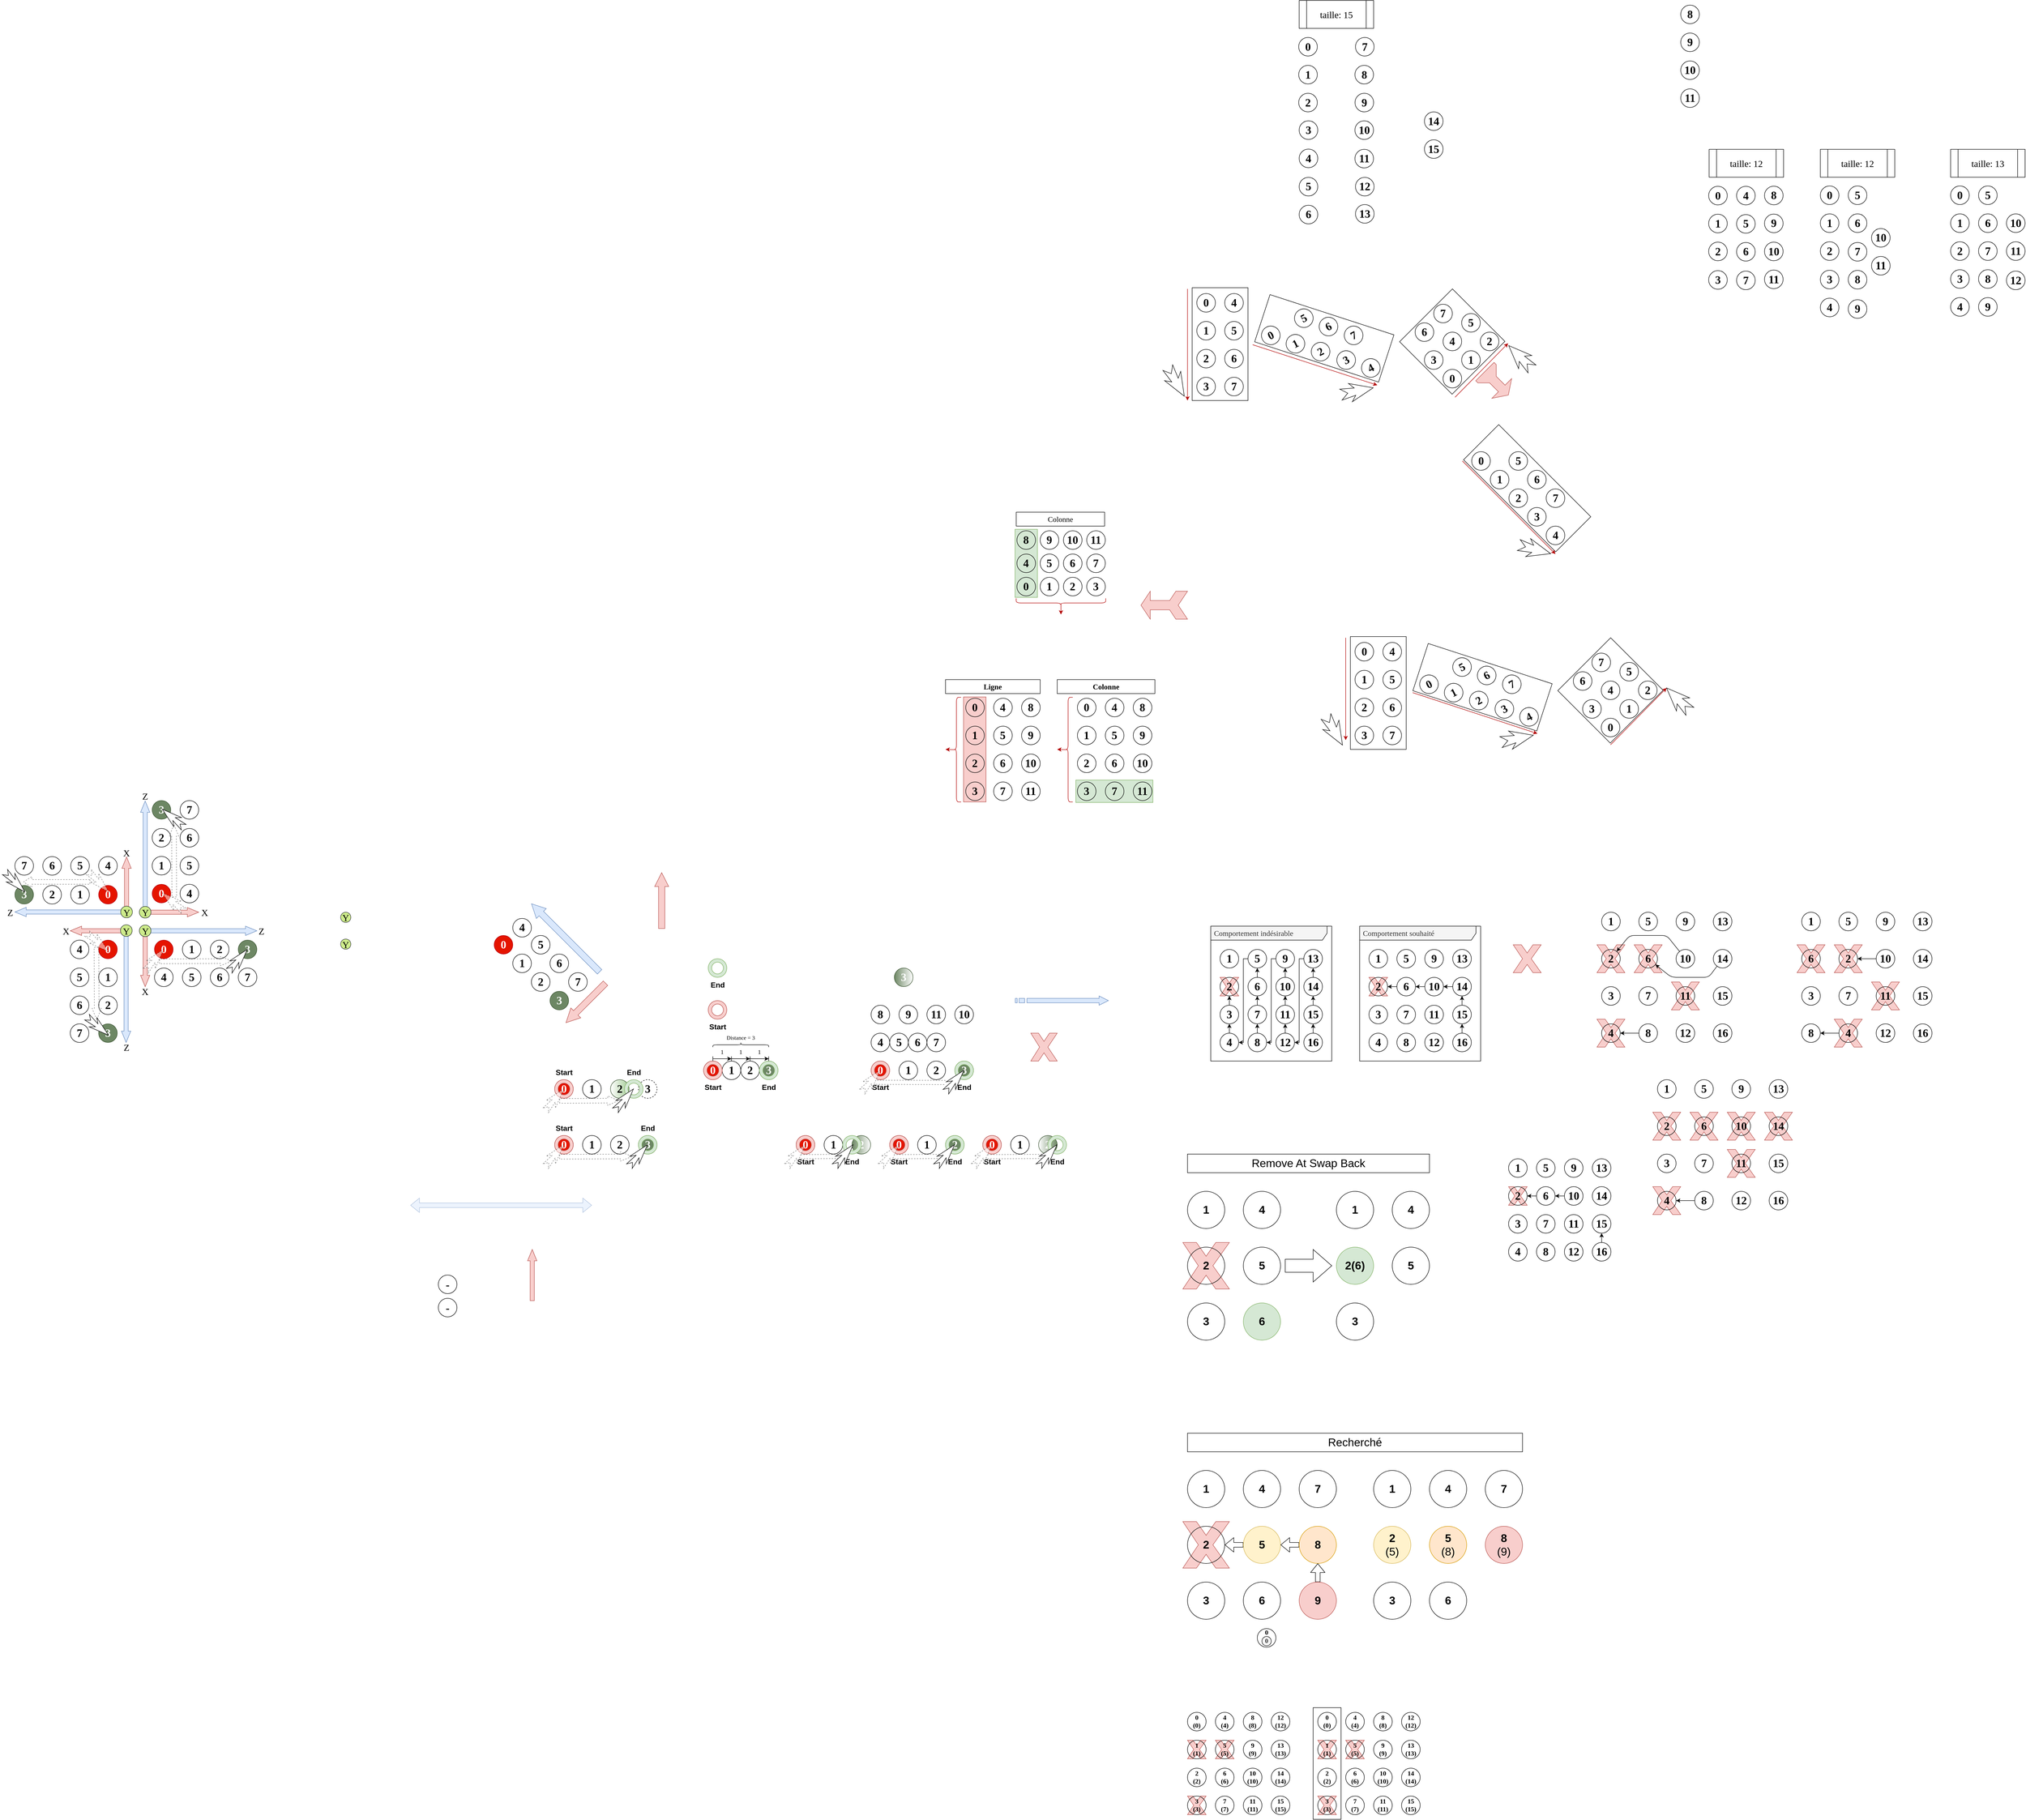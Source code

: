 <mxfile>
    <diagram id="lTN6RxZ1lTBR280XBDEQ" name="Page-1">
        <mxGraphModel dx="4682" dy="3117" grid="1" gridSize="10" guides="1" tooltips="1" connect="1" arrows="1" fold="1" page="1" pageScale="1" pageWidth="827" pageHeight="1169" math="0" shadow="0">
            <root>
                <mxCell id="0"/>
                <mxCell id="1" style="" parent="0"/>
                <mxCell id="162" value="Comportement indésirable" style="shape=umlFrame;whiteSpace=wrap;html=1;width=250;height=30;boundedLbl=1;verticalAlign=middle;align=left;spacingLeft=5;fontFamily=Times New Roman;fontSize=16;strokeColor=#000000;fillColor=#f5f5f5;fontColor=#333333;" parent="1" vertex="1">
                    <mxGeometry x="90" y="110" width="260" height="290" as="geometry"/>
                </mxCell>
                <mxCell id="263" value="Comportement souhaité" style="shape=umlFrame;whiteSpace=wrap;html=1;width=250;height=30;boundedLbl=1;verticalAlign=middle;align=left;spacingLeft=5;fontFamily=Times New Roman;fontSize=16;strokeColor=#000000;fillColor=#f5f5f5;fontColor=#333333;" parent="1" vertex="1">
                    <mxGeometry x="410" y="110" width="260" height="290" as="geometry"/>
                </mxCell>
                <mxCell id="265" value="" style="verticalLabelPosition=bottom;verticalAlign=top;html=1;shape=mxgraph.basic.x;fontSize=24;fillColor=#f8cecc;strokeColor=#b85450;" parent="1" vertex="1">
                    <mxGeometry x="730" y="670" width="40" height="40" as="geometry"/>
                </mxCell>
                <mxCell id="266" value="1" style="ellipse;whiteSpace=wrap;html=1;aspect=fixed;fontSize=24;fontStyle=1;fillColor=none;fontFamily=Times New Roman;" parent="1" vertex="1">
                    <mxGeometry x="730" y="610" width="40" height="40" as="geometry"/>
                </mxCell>
                <mxCell id="267" value="2" style="ellipse;whiteSpace=wrap;html=1;aspect=fixed;fontSize=24;fontStyle=1;fillColor=none;fontFamily=Times New Roman;" parent="1" vertex="1">
                    <mxGeometry x="730" y="670" width="40" height="40" as="geometry"/>
                </mxCell>
                <mxCell id="268" value="3" style="ellipse;whiteSpace=wrap;html=1;aspect=fixed;fontSize=24;fontStyle=1;fillColor=none;fontFamily=Times New Roman;" parent="1" vertex="1">
                    <mxGeometry x="730" y="730" width="40" height="40" as="geometry"/>
                </mxCell>
                <mxCell id="269" value="4" style="ellipse;whiteSpace=wrap;html=1;aspect=fixed;fontSize=24;fontStyle=1;fillColor=none;fontFamily=Times New Roman;" parent="1" vertex="1">
                    <mxGeometry x="730" y="790" width="40" height="40" as="geometry"/>
                </mxCell>
                <mxCell id="270" value="5" style="ellipse;whiteSpace=wrap;html=1;aspect=fixed;fontSize=24;fontStyle=1;fillColor=none;fontFamily=Times New Roman;" parent="1" vertex="1">
                    <mxGeometry x="790" y="610" width="40" height="40" as="geometry"/>
                </mxCell>
                <mxCell id="271" value="" style="edgeStyle=orthogonalEdgeStyle;rounded=0;html=1;fontFamily=Times New Roman;fontSize=16;" parent="1" source="272" target="267" edge="1">
                    <mxGeometry relative="1" as="geometry"/>
                </mxCell>
                <mxCell id="272" value="6" style="ellipse;whiteSpace=wrap;html=1;aspect=fixed;fontSize=24;fontStyle=1;fillColor=none;fontFamily=Times New Roman;" parent="1" vertex="1">
                    <mxGeometry x="790" y="670" width="40" height="40" as="geometry"/>
                </mxCell>
                <mxCell id="273" value="7" style="ellipse;whiteSpace=wrap;html=1;aspect=fixed;fontSize=24;fontStyle=1;fillColor=none;fontFamily=Times New Roman;" parent="1" vertex="1">
                    <mxGeometry x="790" y="730" width="40" height="40" as="geometry"/>
                </mxCell>
                <mxCell id="274" value="8" style="ellipse;whiteSpace=wrap;html=1;aspect=fixed;fontSize=24;fontStyle=1;fillColor=none;fontFamily=Times New Roman;" parent="1" vertex="1">
                    <mxGeometry x="790" y="790" width="40" height="40" as="geometry"/>
                </mxCell>
                <mxCell id="275" value="9" style="ellipse;whiteSpace=wrap;html=1;aspect=fixed;fontSize=24;fontStyle=1;fillColor=none;fontFamily=Times New Roman;" parent="1" vertex="1">
                    <mxGeometry x="850" y="610" width="40" height="40" as="geometry"/>
                </mxCell>
                <mxCell id="276" value="" style="edgeStyle=orthogonalEdgeStyle;rounded=0;html=1;fontFamily=Times New Roman;fontSize=16;" parent="1" source="277" target="272" edge="1">
                    <mxGeometry relative="1" as="geometry"/>
                </mxCell>
                <mxCell id="277" value="10" style="ellipse;whiteSpace=wrap;html=1;aspect=fixed;fontSize=24;fontStyle=1;fillColor=none;fontFamily=Times New Roman;" parent="1" vertex="1">
                    <mxGeometry x="850" y="670" width="40" height="40" as="geometry"/>
                </mxCell>
                <mxCell id="278" value="11" style="ellipse;whiteSpace=wrap;html=1;aspect=fixed;fontSize=24;fontStyle=1;fillColor=none;fontFamily=Times New Roman;" parent="1" vertex="1">
                    <mxGeometry x="850" y="730" width="40" height="40" as="geometry"/>
                </mxCell>
                <mxCell id="279" value="12" style="ellipse;whiteSpace=wrap;html=1;aspect=fixed;fontSize=24;fontStyle=1;fillColor=none;fontFamily=Times New Roman;" parent="1" vertex="1">
                    <mxGeometry x="850" y="790" width="40" height="40" as="geometry"/>
                </mxCell>
                <mxCell id="280" value="13" style="ellipse;whiteSpace=wrap;html=1;aspect=fixed;fontSize=24;fontStyle=1;fillColor=none;fontFamily=Times New Roman;" parent="1" vertex="1">
                    <mxGeometry x="910" y="610" width="40" height="40" as="geometry"/>
                </mxCell>
                <mxCell id="282" value="14" style="ellipse;whiteSpace=wrap;html=1;aspect=fixed;fontSize=24;fontStyle=1;fillColor=none;fontFamily=Times New Roman;" parent="1" vertex="1">
                    <mxGeometry x="910" y="670" width="40" height="40" as="geometry"/>
                </mxCell>
                <mxCell id="284" value="15" style="ellipse;whiteSpace=wrap;html=1;aspect=fixed;fontSize=24;fontStyle=1;fillColor=none;fontFamily=Times New Roman;" parent="1" vertex="1">
                    <mxGeometry x="910" y="730" width="40" height="40" as="geometry"/>
                </mxCell>
                <mxCell id="285" value="" style="edgeStyle=orthogonalEdgeStyle;rounded=0;html=1;fontFamily=Times New Roman;fontSize=16;" parent="1" source="286" target="284" edge="1">
                    <mxGeometry relative="1" as="geometry"/>
                </mxCell>
                <mxCell id="286" value="16" style="ellipse;whiteSpace=wrap;html=1;aspect=fixed;fontSize=24;fontStyle=1;fillColor=none;fontFamily=Times New Roman;" parent="1" vertex="1">
                    <mxGeometry x="910" y="790" width="40" height="40" as="geometry"/>
                </mxCell>
                <mxCell id="20" value="Action" style="" parent="0"/>
                <mxCell id="21" value="" style="verticalLabelPosition=bottom;verticalAlign=top;html=1;shape=mxgraph.basic.x;fontSize=24;fillColor=#f8cecc;strokeColor=#b85450;" parent="20" vertex="1">
                    <mxGeometry x="110" y="220" width="40" height="40" as="geometry"/>
                </mxCell>
                <mxCell id="34" value="" style="verticalLabelPosition=bottom;verticalAlign=top;html=1;shape=mxgraph.basic.x;fontSize=24;fillColor=#f8cecc;strokeColor=#b85450;" parent="20" vertex="1">
                    <mxGeometry x="30" y="790" width="100" height="100" as="geometry"/>
                </mxCell>
                <mxCell id="35" value="Remove At Swap Back" style="text;html=1;strokeColor=default;fillColor=none;align=center;verticalAlign=middle;whiteSpace=wrap;rounded=0;fontSize=24;" parent="20" vertex="1">
                    <mxGeometry x="40" y="600" width="520" height="40" as="geometry"/>
                </mxCell>
                <mxCell id="37" value="" style="html=1;shadow=0;dashed=0;align=center;verticalAlign=middle;shape=mxgraph.arrows2.arrow;dy=0.6;dx=40;notch=0;fontSize=24;strokeColor=default;fillColor=default;" parent="20" vertex="1">
                    <mxGeometry x="250" y="805" width="100" height="70" as="geometry"/>
                </mxCell>
                <mxCell id="38" value="" style="verticalLabelPosition=bottom;verticalAlign=top;html=1;shape=mxgraph.basic.x;fontSize=24;fillColor=#f8cecc;strokeColor=#b85450;" parent="20" vertex="1">
                    <mxGeometry x="30" y="1390" width="100" height="100" as="geometry"/>
                </mxCell>
                <mxCell id="39" value="Recherché" style="text;html=1;strokeColor=default;fillColor=none;align=center;verticalAlign=middle;whiteSpace=wrap;rounded=0;fontSize=24;" parent="20" vertex="1">
                    <mxGeometry x="40" y="1200" width="720" height="40" as="geometry"/>
                </mxCell>
                <mxCell id="42" value="1" style="ellipse;whiteSpace=wrap;html=1;aspect=fixed;fontSize=24;fontStyle=1;fillColor=none;" parent="20" vertex="1">
                    <mxGeometry x="40" y="1280" width="80" height="80" as="geometry"/>
                </mxCell>
                <mxCell id="43" value="2" style="ellipse;whiteSpace=wrap;html=1;aspect=fixed;fontSize=24;fontStyle=1;fillColor=none;" parent="20" vertex="1">
                    <mxGeometry x="40" y="1400" width="80" height="80" as="geometry"/>
                </mxCell>
                <mxCell id="44" value="3" style="ellipse;whiteSpace=wrap;html=1;aspect=fixed;fontSize=24;fontStyle=1;fillColor=none;" parent="20" vertex="1">
                    <mxGeometry x="40" y="1520" width="80" height="80" as="geometry"/>
                </mxCell>
                <mxCell id="45" value="4" style="ellipse;whiteSpace=wrap;html=1;aspect=fixed;fontSize=24;fontStyle=1;fillColor=none;" parent="20" vertex="1">
                    <mxGeometry x="160" y="1280" width="80" height="80" as="geometry"/>
                </mxCell>
                <mxCell id="70" value="" style="edgeStyle=none;html=1;fontSize=16;shape=flexArrow;" parent="20" source="46" target="43" edge="1">
                    <mxGeometry relative="1" as="geometry"/>
                </mxCell>
                <mxCell id="46" value="5" style="ellipse;whiteSpace=wrap;html=1;aspect=fixed;fontSize=24;fontStyle=1;fillColor=#fff2cc;strokeColor=#d6b656;" parent="20" vertex="1">
                    <mxGeometry x="160" y="1400" width="80" height="80" as="geometry"/>
                </mxCell>
                <mxCell id="47" value="6" style="ellipse;whiteSpace=wrap;html=1;aspect=fixed;fontSize=24;fontStyle=1;fillColor=none;" parent="20" vertex="1">
                    <mxGeometry x="160" y="1520" width="80" height="80" as="geometry"/>
                </mxCell>
                <mxCell id="66" value="7" style="ellipse;whiteSpace=wrap;html=1;aspect=fixed;fontSize=24;fontStyle=1;fillColor=none;" parent="20" vertex="1">
                    <mxGeometry x="280" y="1280" width="80" height="80" as="geometry"/>
                </mxCell>
                <mxCell id="69" value="" style="edgeStyle=none;html=1;fontSize=16;shape=flexArrow;" parent="20" source="67" target="46" edge="1">
                    <mxGeometry relative="1" as="geometry"/>
                </mxCell>
                <mxCell id="67" value="8" style="ellipse;whiteSpace=wrap;html=1;aspect=fixed;fontSize=24;fontStyle=1;fillColor=#ffe6cc;strokeColor=#d79b00;" parent="20" vertex="1">
                    <mxGeometry x="280" y="1400" width="80" height="80" as="geometry"/>
                </mxCell>
                <mxCell id="71" value="" style="edgeStyle=none;shape=flexArrow;html=1;fontSize=16;" parent="20" source="68" target="67" edge="1">
                    <mxGeometry relative="1" as="geometry"/>
                </mxCell>
                <mxCell id="68" value="9" style="ellipse;whiteSpace=wrap;html=1;aspect=fixed;fontSize=24;fontStyle=1;fillColor=#f8cecc;strokeColor=#b85450;" parent="20" vertex="1">
                    <mxGeometry x="280" y="1520" width="80" height="80" as="geometry"/>
                </mxCell>
                <mxCell id="79" style="edgeStyle=orthogonalEdgeStyle;html=1;fontFamily=Times New Roman;fontSize=16;exitX=0;exitY=0.5;exitDx=0;exitDy=0;rounded=0;" parent="20" source="8" target="7" edge="1">
                    <mxGeometry relative="1" as="geometry">
                        <Array as="points">
                            <mxPoint x="160" y="180"/>
                            <mxPoint x="160" y="360"/>
                        </Array>
                    </mxGeometry>
                </mxCell>
                <mxCell id="84" style="edgeStyle=orthogonalEdgeStyle;html=1;fontFamily=Times New Roman;fontSize=16;rounded=0;" parent="20" source="12" target="11" edge="1">
                    <mxGeometry relative="1" as="geometry">
                        <mxPoint x="250" y="180" as="sourcePoint"/>
                        <mxPoint x="210" y="420" as="targetPoint"/>
                        <Array as="points">
                            <mxPoint x="220" y="180"/>
                            <mxPoint x="220" y="360"/>
                        </Array>
                    </mxGeometry>
                </mxCell>
                <mxCell id="88" style="edgeStyle=orthogonalEdgeStyle;html=1;fontFamily=Times New Roman;fontSize=16;rounded=0;" parent="20" source="16" target="15" edge="1">
                    <mxGeometry relative="1" as="geometry">
                        <mxPoint x="330" y="180" as="sourcePoint"/>
                        <mxPoint x="290" y="420" as="targetPoint"/>
                        <Array as="points">
                            <mxPoint x="280" y="180"/>
                            <mxPoint x="280" y="360"/>
                        </Array>
                    </mxGeometry>
                </mxCell>
                <mxCell id="227" value="" style="verticalLabelPosition=bottom;verticalAlign=top;html=1;shape=mxgraph.basic.x;fontSize=24;fillColor=#f8cecc;strokeColor=#b85450;" parent="20" vertex="1">
                    <mxGeometry x="430" y="220" width="40" height="40" as="geometry"/>
                </mxCell>
                <mxCell id="231" value="1" style="ellipse;whiteSpace=wrap;html=1;aspect=fixed;fontSize=24;fontStyle=1;fillColor=none;fontFamily=Times New Roman;" parent="20" vertex="1">
                    <mxGeometry x="430" y="160" width="40" height="40" as="geometry"/>
                </mxCell>
                <mxCell id="232" value="2" style="ellipse;whiteSpace=wrap;html=1;aspect=fixed;fontSize=24;fontStyle=1;fillColor=none;fontFamily=Times New Roman;" parent="20" vertex="1">
                    <mxGeometry x="430" y="220" width="40" height="40" as="geometry"/>
                </mxCell>
                <mxCell id="234" value="3" style="ellipse;whiteSpace=wrap;html=1;aspect=fixed;fontSize=24;fontStyle=1;fillColor=none;fontFamily=Times New Roman;" parent="20" vertex="1">
                    <mxGeometry x="430" y="280" width="40" height="40" as="geometry"/>
                </mxCell>
                <mxCell id="236" value="4" style="ellipse;whiteSpace=wrap;html=1;aspect=fixed;fontSize=24;fontStyle=1;fillColor=none;fontFamily=Times New Roman;" parent="20" vertex="1">
                    <mxGeometry x="430" y="340" width="40" height="40" as="geometry"/>
                </mxCell>
                <mxCell id="237" value="5" style="ellipse;whiteSpace=wrap;html=1;aspect=fixed;fontSize=24;fontStyle=1;fillColor=none;fontFamily=Times New Roman;" parent="20" vertex="1">
                    <mxGeometry x="490" y="160" width="40" height="40" as="geometry"/>
                </mxCell>
                <mxCell id="258" value="" style="edgeStyle=orthogonalEdgeStyle;rounded=0;html=1;fontFamily=Times New Roman;fontSize=16;" parent="20" source="239" target="232" edge="1">
                    <mxGeometry relative="1" as="geometry"/>
                </mxCell>
                <mxCell id="239" value="6" style="ellipse;whiteSpace=wrap;html=1;aspect=fixed;fontSize=24;fontStyle=1;fillColor=none;fontFamily=Times New Roman;" parent="20" vertex="1">
                    <mxGeometry x="490" y="220" width="40" height="40" as="geometry"/>
                </mxCell>
                <mxCell id="241" value="7" style="ellipse;whiteSpace=wrap;html=1;aspect=fixed;fontSize=24;fontStyle=1;fillColor=none;fontFamily=Times New Roman;" parent="20" vertex="1">
                    <mxGeometry x="490" y="280" width="40" height="40" as="geometry"/>
                </mxCell>
                <mxCell id="243" value="8" style="ellipse;whiteSpace=wrap;html=1;aspect=fixed;fontSize=24;fontStyle=1;fillColor=none;fontFamily=Times New Roman;" parent="20" vertex="1">
                    <mxGeometry x="490" y="340" width="40" height="40" as="geometry"/>
                </mxCell>
                <mxCell id="244" value="9" style="ellipse;whiteSpace=wrap;html=1;aspect=fixed;fontSize=24;fontStyle=1;fillColor=none;fontFamily=Times New Roman;" parent="20" vertex="1">
                    <mxGeometry x="550" y="160" width="40" height="40" as="geometry"/>
                </mxCell>
                <mxCell id="259" value="" style="edgeStyle=orthogonalEdgeStyle;rounded=0;html=1;fontFamily=Times New Roman;fontSize=16;" parent="20" source="246" target="239" edge="1">
                    <mxGeometry relative="1" as="geometry"/>
                </mxCell>
                <mxCell id="246" value="10" style="ellipse;whiteSpace=wrap;html=1;aspect=fixed;fontSize=24;fontStyle=1;fillColor=none;fontFamily=Times New Roman;" parent="20" vertex="1">
                    <mxGeometry x="550" y="220" width="40" height="40" as="geometry"/>
                </mxCell>
                <mxCell id="248" value="11" style="ellipse;whiteSpace=wrap;html=1;aspect=fixed;fontSize=24;fontStyle=1;fillColor=none;fontFamily=Times New Roman;" parent="20" vertex="1">
                    <mxGeometry x="550" y="280" width="40" height="40" as="geometry"/>
                </mxCell>
                <mxCell id="250" value="12" style="ellipse;whiteSpace=wrap;html=1;aspect=fixed;fontSize=24;fontStyle=1;fillColor=none;fontFamily=Times New Roman;" parent="20" vertex="1">
                    <mxGeometry x="550" y="340" width="40" height="40" as="geometry"/>
                </mxCell>
                <mxCell id="251" value="13" style="ellipse;whiteSpace=wrap;html=1;aspect=fixed;fontSize=24;fontStyle=1;fillColor=none;fontFamily=Times New Roman;" parent="20" vertex="1">
                    <mxGeometry x="610" y="160" width="40" height="40" as="geometry"/>
                </mxCell>
                <mxCell id="260" value="" style="edgeStyle=orthogonalEdgeStyle;rounded=0;html=1;fontFamily=Times New Roman;fontSize=16;" parent="20" source="253" target="246" edge="1">
                    <mxGeometry relative="1" as="geometry"/>
                </mxCell>
                <mxCell id="253" value="14" style="ellipse;whiteSpace=wrap;html=1;aspect=fixed;fontSize=24;fontStyle=1;fillColor=none;fontFamily=Times New Roman;" parent="20" vertex="1">
                    <mxGeometry x="610" y="220" width="40" height="40" as="geometry"/>
                </mxCell>
                <mxCell id="261" value="" style="edgeStyle=orthogonalEdgeStyle;rounded=0;html=1;fontFamily=Times New Roman;fontSize=16;" parent="20" source="255" target="253" edge="1">
                    <mxGeometry relative="1" as="geometry"/>
                </mxCell>
                <mxCell id="255" value="15" style="ellipse;whiteSpace=wrap;html=1;aspect=fixed;fontSize=24;fontStyle=1;fillColor=none;fontFamily=Times New Roman;" parent="20" vertex="1">
                    <mxGeometry x="610" y="280" width="40" height="40" as="geometry"/>
                </mxCell>
                <mxCell id="262" value="" style="edgeStyle=orthogonalEdgeStyle;rounded=0;html=1;fontFamily=Times New Roman;fontSize=16;" parent="20" source="257" target="255" edge="1">
                    <mxGeometry relative="1" as="geometry"/>
                </mxCell>
                <mxCell id="257" value="16" style="ellipse;whiteSpace=wrap;html=1;aspect=fixed;fontSize=24;fontStyle=1;fillColor=none;fontFamily=Times New Roman;" parent="20" vertex="1">
                    <mxGeometry x="610" y="340" width="40" height="40" as="geometry"/>
                </mxCell>
                <mxCell id="290" value="" style="verticalLabelPosition=bottom;verticalAlign=top;html=1;shape=mxgraph.basic.x;fontSize=24;fillColor=#f8cecc;strokeColor=#b85450;" parent="20" vertex="1">
                    <mxGeometry x="920" y="150" width="60" height="60" as="geometry"/>
                </mxCell>
                <mxCell id="291" value="" style="verticalLabelPosition=bottom;verticalAlign=top;html=1;shape=mxgraph.basic.x;fontSize=24;fillColor=#f8cecc;strokeColor=#b85450;" parent="20" vertex="1">
                    <mxGeometry x="920" y="310" width="60" height="60" as="geometry"/>
                </mxCell>
                <mxCell id="292" value="" style="verticalLabelPosition=bottom;verticalAlign=top;html=1;shape=mxgraph.basic.x;fontSize=24;fillColor=#f8cecc;strokeColor=#b85450;" parent="20" vertex="1">
                    <mxGeometry x="1000" y="150" width="60" height="60" as="geometry"/>
                </mxCell>
                <mxCell id="293" value="" style="verticalLabelPosition=bottom;verticalAlign=top;html=1;shape=mxgraph.basic.x;fontSize=24;fillColor=#f8cecc;strokeColor=#b85450;" parent="20" vertex="1">
                    <mxGeometry x="1080" y="230" width="60" height="60" as="geometry"/>
                </mxCell>
                <mxCell id="297" value="" style="verticalLabelPosition=bottom;verticalAlign=top;html=1;shape=mxgraph.basic.x;fontSize=24;fillColor=#f8cecc;strokeColor=#b85450;" parent="20" vertex="1">
                    <mxGeometry x="1430" y="310" width="60" height="60" as="geometry"/>
                </mxCell>
                <mxCell id="298" value="" style="verticalLabelPosition=bottom;verticalAlign=top;html=1;shape=mxgraph.basic.x;fontSize=24;fillColor=#f8cecc;strokeColor=#b85450;" parent="20" vertex="1">
                    <mxGeometry x="1430" y="150" width="60" height="60" as="geometry"/>
                </mxCell>
                <mxCell id="299" value="" style="verticalLabelPosition=bottom;verticalAlign=top;html=1;shape=mxgraph.basic.x;fontSize=24;fillColor=#f8cecc;strokeColor=#b85450;" parent="20" vertex="1">
                    <mxGeometry x="1510" y="230" width="60" height="60" as="geometry"/>
                </mxCell>
                <mxCell id="319" value="" style="verticalLabelPosition=bottom;verticalAlign=top;html=1;shape=mxgraph.basic.x;fontSize=24;fillColor=#f8cecc;strokeColor=#b85450;" parent="20" vertex="1">
                    <mxGeometry x="1350" y="150" width="60" height="60" as="geometry"/>
                </mxCell>
                <mxCell id="364" value="" style="verticalLabelPosition=bottom;verticalAlign=top;html=1;shape=mxgraph.basic.x;fontSize=24;fillColor=#f8cecc;strokeColor=#b85450;" parent="20" vertex="1">
                    <mxGeometry x="1200" y="510" width="60" height="60" as="geometry"/>
                </mxCell>
                <mxCell id="365" value="" style="verticalLabelPosition=bottom;verticalAlign=top;html=1;shape=mxgraph.basic.x;fontSize=24;fillColor=#f8cecc;strokeColor=#b85450;" parent="20" vertex="1">
                    <mxGeometry x="1280" y="510" width="60" height="60" as="geometry"/>
                </mxCell>
                <mxCell id="386" value="" style="verticalLabelPosition=bottom;verticalAlign=top;html=1;shape=mxgraph.basic.x;fontSize=24;fillColor=#f8cecc;strokeColor=#b85450;" parent="20" vertex="1">
                    <mxGeometry x="40" y="1860" width="40" height="40" as="geometry"/>
                </mxCell>
                <mxCell id="429" value="" style="verticalLabelPosition=bottom;verticalAlign=top;html=1;shape=mxgraph.basic.x;fontSize=24;fillColor=#f8cecc;strokeColor=#b85450;" parent="20" vertex="1">
                    <mxGeometry x="100" y="1860" width="40" height="40" as="geometry"/>
                </mxCell>
                <mxCell id="430" value="" style="verticalLabelPosition=bottom;verticalAlign=top;html=1;shape=mxgraph.basic.x;fontSize=24;fillColor=#f8cecc;strokeColor=#b85450;" parent="20" vertex="1">
                    <mxGeometry x="40" y="1980" width="40" height="40" as="geometry"/>
                </mxCell>
                <mxCell id="450" value="" style="verticalLabelPosition=bottom;verticalAlign=top;html=1;shape=mxgraph.basic.x;fontSize=24;fillColor=#f8cecc;strokeColor=#b85450;" parent="20" vertex="1">
                    <mxGeometry x="380" y="1860" width="40" height="40" as="geometry"/>
                </mxCell>
                <mxCell id="455" value="" style="verticalLabelPosition=bottom;verticalAlign=top;html=1;shape=mxgraph.basic.x;fontSize=24;fillColor=#f8cecc;strokeColor=#b85450;" parent="20" vertex="1">
                    <mxGeometry x="320" y="1860" width="40" height="40" as="geometry"/>
                </mxCell>
                <mxCell id="456" value="" style="verticalLabelPosition=bottom;verticalAlign=top;html=1;shape=mxgraph.basic.x;fontSize=24;fillColor=#f8cecc;strokeColor=#b85450;" parent="20" vertex="1">
                    <mxGeometry x="320" y="1980" width="40" height="40" as="geometry"/>
                </mxCell>
                <mxCell id="453" value="Frames" style="" parent="0"/>
                <mxCell id="454" value="" style="rounded=0;whiteSpace=wrap;html=1;fontSize=14;fillColor=none;" parent="453" vertex="1">
                    <mxGeometry x="310" y="1790" width="60" height="240" as="geometry"/>
                </mxCell>
                <mxCell id="528" value="" style="rounded=0;whiteSpace=wrap;html=1;fillColor=none;rotation=90;" parent="453" vertex="1">
                    <mxGeometry x="328.75" y="-451.25" width="242.5" height="120" as="geometry"/>
                </mxCell>
                <mxCell id="535" value="" style="html=1;shadow=0;dashed=0;align=center;verticalAlign=middle;shape=mxgraph.arrows2.stylisedArrow;dy=0.6;dx=40;notch=15;feather=0.4;rotation=60;" parent="453" vertex="1">
                    <mxGeometry x="320" y="-330" width="70.8" height="40" as="geometry"/>
                </mxCell>
                <mxCell id="607" value="" style="rounded=0;whiteSpace=wrap;html=1;rotation=-180;fillColor=#d5e8d4;strokeColor=#82b366;" parent="453" vertex="1">
                    <mxGeometry x="-200" y="-204.07" width="165.64" height="48.15" as="geometry"/>
                </mxCell>
                <mxCell id="608" value="&lt;h2 style=&quot;font-size: 16px;&quot;&gt;Colonne&lt;/h2&gt;" style="text;html=1;strokeColor=default;fillColor=none;align=center;verticalAlign=middle;whiteSpace=wrap;rounded=0;fontFamily=Times New Roman;fontSize=16;" parent="453" vertex="1">
                    <mxGeometry x="-240" y="-420" width="210" height="30" as="geometry"/>
                </mxCell>
                <mxCell id="609" value="" style="rounded=0;whiteSpace=wrap;html=1;rotation=90;fillColor=#f8cecc;strokeColor=#b85450;" parent="453" vertex="1">
                    <mxGeometry x="-530.0" y="-293.97" width="225.64" height="48.15" as="geometry"/>
                </mxCell>
                <mxCell id="610" value="&lt;h2 style=&quot;font-size: 16px;&quot;&gt;Ligne&lt;/h2&gt;" style="text;html=1;strokeColor=default;fillColor=none;align=center;verticalAlign=middle;whiteSpace=wrap;rounded=0;fontFamily=Times New Roman;fontSize=16;" parent="453" vertex="1">
                    <mxGeometry x="-480" y="-420" width="203.42" height="30" as="geometry"/>
                </mxCell>
                <mxCell id="611" value="1" style="ellipse;whiteSpace=wrap;html=1;aspect=fixed;fontSize=24;fontStyle=1;fillColor=none;fontFamily=Times New Roman;" parent="453" vertex="1">
                    <mxGeometry x="-436.58" y="-320" width="40" height="40" as="geometry"/>
                </mxCell>
                <mxCell id="612" value="2" style="ellipse;whiteSpace=wrap;html=1;aspect=fixed;fontSize=24;fontStyle=1;fillColor=none;fontFamily=Times New Roman;" parent="453" vertex="1">
                    <mxGeometry x="-436.58" y="-260" width="40" height="40" as="geometry"/>
                </mxCell>
                <mxCell id="613" value="3" style="ellipse;whiteSpace=wrap;html=1;aspect=fixed;fontSize=24;fontStyle=1;fillColor=none;fontFamily=Times New Roman;" parent="453" vertex="1">
                    <mxGeometry x="-436.58" y="-200" width="40" height="40" as="geometry"/>
                </mxCell>
                <mxCell id="614" value="4" style="ellipse;whiteSpace=wrap;html=1;aspect=fixed;fontSize=24;fontStyle=1;fillColor=none;fontFamily=Times New Roman;" parent="453" vertex="1">
                    <mxGeometry x="-376.58" y="-380" width="40" height="40" as="geometry"/>
                </mxCell>
                <mxCell id="615" value="5" style="ellipse;whiteSpace=wrap;html=1;aspect=fixed;fontSize=24;fontStyle=1;fillColor=none;fontFamily=Times New Roman;" parent="453" vertex="1">
                    <mxGeometry x="-376.58" y="-320" width="40" height="40" as="geometry"/>
                </mxCell>
                <mxCell id="616" value="6" style="ellipse;whiteSpace=wrap;html=1;aspect=fixed;fontSize=24;fontStyle=1;fillColor=none;fontFamily=Times New Roman;" parent="453" vertex="1">
                    <mxGeometry x="-376.58" y="-260" width="40" height="40" as="geometry"/>
                </mxCell>
                <mxCell id="617" value="7" style="ellipse;whiteSpace=wrap;html=1;aspect=fixed;fontSize=24;fontStyle=1;fillColor=none;fontFamily=Times New Roman;" parent="453" vertex="1">
                    <mxGeometry x="-376.58" y="-200" width="40" height="40" as="geometry"/>
                </mxCell>
                <mxCell id="618" value="0" style="ellipse;whiteSpace=wrap;html=1;aspect=fixed;fontSize=24;fontStyle=1;fillColor=none;fontFamily=Times New Roman;" parent="453" vertex="1">
                    <mxGeometry x="-436.58" y="-380" width="40" height="40" as="geometry"/>
                </mxCell>
                <mxCell id="619" value="8" style="ellipse;whiteSpace=wrap;html=1;aspect=fixed;fontSize=24;fontStyle=1;fillColor=none;fontFamily=Times New Roman;" parent="453" vertex="1">
                    <mxGeometry x="-316.58" y="-380" width="40" height="40" as="geometry"/>
                </mxCell>
                <mxCell id="620" value="9" style="ellipse;whiteSpace=wrap;html=1;aspect=fixed;fontSize=24;fontStyle=1;fillColor=none;fontFamily=Times New Roman;" parent="453" vertex="1">
                    <mxGeometry x="-316.58" y="-320" width="40" height="40" as="geometry"/>
                </mxCell>
                <mxCell id="621" value="10" style="ellipse;whiteSpace=wrap;html=1;aspect=fixed;fontSize=24;fontStyle=1;fillColor=none;fontFamily=Times New Roman;" parent="453" vertex="1">
                    <mxGeometry x="-316.58" y="-260" width="40" height="40" as="geometry"/>
                </mxCell>
                <mxCell id="622" value="11" style="ellipse;whiteSpace=wrap;html=1;aspect=fixed;fontSize=24;fontStyle=1;fillColor=none;fontFamily=Times New Roman;" parent="453" vertex="1">
                    <mxGeometry x="-316.58" y="-200" width="40" height="40" as="geometry"/>
                </mxCell>
                <mxCell id="623" style="edgeStyle=none;html=1;exitX=0.1;exitY=0.5;exitDx=0;exitDy=0;exitPerimeter=0;fillColor=#e51400;strokeColor=#B20000;endArrow=classic;endFill=1;" parent="453" source="624" edge="1">
                    <mxGeometry relative="1" as="geometry">
                        <mxPoint x="-480" y="-270" as="targetPoint"/>
                    </mxGeometry>
                </mxCell>
                <mxCell id="624" value="" style="shape=curlyBracket;whiteSpace=wrap;html=1;rounded=1;fillColor=#e51400;strokeColor=#B20000;fontColor=#ffffff;" parent="453" vertex="1">
                    <mxGeometry x="-466.58" y="-382" width="20" height="225" as="geometry"/>
                </mxCell>
                <mxCell id="652" value="" style="verticalLabelPosition=bottom;verticalAlign=top;html=1;shape=mxgraph.basic.x;fontSize=24;fillColor=#f8cecc;strokeColor=#b85450;" parent="453" vertex="1">
                    <mxGeometry x="-296.71" y="340" width="56.71" height="60" as="geometry"/>
                </mxCell>
                <mxCell id="3" value="Object" style="" parent="0"/>
                <mxCell id="4" value="1" style="ellipse;whiteSpace=wrap;html=1;aspect=fixed;fontSize=24;fontStyle=1;fillColor=none;fontFamily=Times New Roman;" parent="3" vertex="1">
                    <mxGeometry x="110" y="160" width="40" height="40" as="geometry"/>
                </mxCell>
                <mxCell id="5" value="2" style="ellipse;whiteSpace=wrap;html=1;aspect=fixed;fontSize=24;fontStyle=1;fillColor=none;fontFamily=Times New Roman;" parent="3" vertex="1">
                    <mxGeometry x="110" y="220" width="40" height="40" as="geometry"/>
                </mxCell>
                <mxCell id="77" value="" style="edgeStyle=none;html=1;fontFamily=Times New Roman;fontSize=16;" parent="3" source="6" target="5" edge="1">
                    <mxGeometry relative="1" as="geometry"/>
                </mxCell>
                <mxCell id="6" value="3" style="ellipse;whiteSpace=wrap;html=1;aspect=fixed;fontSize=24;fontStyle=1;fillColor=none;fontFamily=Times New Roman;" parent="3" vertex="1">
                    <mxGeometry x="110" y="280" width="40" height="40" as="geometry"/>
                </mxCell>
                <mxCell id="78" value="" style="edgeStyle=none;html=1;fontFamily=Times New Roman;fontSize=16;" parent="3" source="7" target="6" edge="1">
                    <mxGeometry relative="1" as="geometry"/>
                </mxCell>
                <mxCell id="7" value="4" style="ellipse;whiteSpace=wrap;html=1;aspect=fixed;fontSize=24;fontStyle=1;fillColor=none;fontFamily=Times New Roman;" parent="3" vertex="1">
                    <mxGeometry x="110" y="340" width="40" height="40" as="geometry"/>
                </mxCell>
                <mxCell id="8" value="5" style="ellipse;whiteSpace=wrap;html=1;aspect=fixed;fontSize=24;fontStyle=1;fillColor=none;fontFamily=Times New Roman;" parent="3" vertex="1">
                    <mxGeometry x="170" y="160" width="40" height="40" as="geometry"/>
                </mxCell>
                <mxCell id="81" value="" style="edgeStyle=orthogonalEdgeStyle;html=1;fontFamily=Times New Roman;fontSize=16;" parent="3" source="9" target="8" edge="1">
                    <mxGeometry relative="1" as="geometry"/>
                </mxCell>
                <mxCell id="9" value="6" style="ellipse;whiteSpace=wrap;html=1;aspect=fixed;fontSize=24;fontStyle=1;fillColor=none;fontFamily=Times New Roman;" parent="3" vertex="1">
                    <mxGeometry x="170" y="220" width="40" height="40" as="geometry"/>
                </mxCell>
                <mxCell id="82" value="" style="edgeStyle=orthogonalEdgeStyle;html=1;fontFamily=Times New Roman;fontSize=16;" parent="3" source="10" target="9" edge="1">
                    <mxGeometry relative="1" as="geometry"/>
                </mxCell>
                <mxCell id="10" value="7" style="ellipse;whiteSpace=wrap;html=1;aspect=fixed;fontSize=24;fontStyle=1;fillColor=none;fontFamily=Times New Roman;" parent="3" vertex="1">
                    <mxGeometry x="170" y="280" width="40" height="40" as="geometry"/>
                </mxCell>
                <mxCell id="83" value="" style="edgeStyle=orthogonalEdgeStyle;html=1;fontFamily=Times New Roman;fontSize=16;" parent="3" source="11" target="10" edge="1">
                    <mxGeometry relative="1" as="geometry"/>
                </mxCell>
                <mxCell id="11" value="8" style="ellipse;whiteSpace=wrap;html=1;aspect=fixed;fontSize=24;fontStyle=1;fillColor=none;fontFamily=Times New Roman;" parent="3" vertex="1">
                    <mxGeometry x="170" y="340" width="40" height="40" as="geometry"/>
                </mxCell>
                <mxCell id="12" value="9" style="ellipse;whiteSpace=wrap;html=1;aspect=fixed;fontSize=24;fontStyle=1;fillColor=none;fontFamily=Times New Roman;" parent="3" vertex="1">
                    <mxGeometry x="230" y="160" width="40" height="40" as="geometry"/>
                </mxCell>
                <mxCell id="85" value="" style="edgeStyle=orthogonalEdgeStyle;html=1;fontFamily=Times New Roman;fontSize=16;" parent="3" source="13" target="12" edge="1">
                    <mxGeometry relative="1" as="geometry"/>
                </mxCell>
                <mxCell id="13" value="10" style="ellipse;whiteSpace=wrap;html=1;aspect=fixed;fontSize=24;fontStyle=1;fillColor=none;fontFamily=Times New Roman;" parent="3" vertex="1">
                    <mxGeometry x="230" y="220" width="40" height="40" as="geometry"/>
                </mxCell>
                <mxCell id="86" value="" style="edgeStyle=orthogonalEdgeStyle;html=1;fontFamily=Times New Roman;fontSize=16;" parent="3" source="14" target="13" edge="1">
                    <mxGeometry relative="1" as="geometry"/>
                </mxCell>
                <mxCell id="14" value="11" style="ellipse;whiteSpace=wrap;html=1;aspect=fixed;fontSize=24;fontStyle=1;fillColor=none;fontFamily=Times New Roman;" parent="3" vertex="1">
                    <mxGeometry x="230" y="280" width="40" height="40" as="geometry"/>
                </mxCell>
                <mxCell id="87" value="" style="edgeStyle=orthogonalEdgeStyle;html=1;fontFamily=Times New Roman;fontSize=16;" parent="3" source="15" target="14" edge="1">
                    <mxGeometry relative="1" as="geometry"/>
                </mxCell>
                <mxCell id="15" value="12" style="ellipse;whiteSpace=wrap;html=1;aspect=fixed;fontSize=24;fontStyle=1;fillColor=none;fontFamily=Times New Roman;" parent="3" vertex="1">
                    <mxGeometry x="230" y="340" width="40" height="40" as="geometry"/>
                </mxCell>
                <mxCell id="16" value="13" style="ellipse;whiteSpace=wrap;html=1;aspect=fixed;fontSize=24;fontStyle=1;fillColor=none;fontFamily=Times New Roman;" parent="3" vertex="1">
                    <mxGeometry x="290" y="160" width="40" height="40" as="geometry"/>
                </mxCell>
                <mxCell id="89" value="" style="edgeStyle=orthogonalEdgeStyle;html=1;fontFamily=Times New Roman;fontSize=16;" parent="3" source="17" target="16" edge="1">
                    <mxGeometry relative="1" as="geometry"/>
                </mxCell>
                <mxCell id="17" value="14" style="ellipse;whiteSpace=wrap;html=1;aspect=fixed;fontSize=24;fontStyle=1;fillColor=none;fontFamily=Times New Roman;" parent="3" vertex="1">
                    <mxGeometry x="290" y="220" width="40" height="40" as="geometry"/>
                </mxCell>
                <mxCell id="90" value="" style="edgeStyle=orthogonalEdgeStyle;html=1;fontFamily=Times New Roman;fontSize=16;" parent="3" source="18" target="17" edge="1">
                    <mxGeometry relative="1" as="geometry"/>
                </mxCell>
                <mxCell id="18" value="15" style="ellipse;whiteSpace=wrap;html=1;aspect=fixed;fontSize=24;fontStyle=1;fillColor=none;fontFamily=Times New Roman;" parent="3" vertex="1">
                    <mxGeometry x="290" y="280" width="40" height="40" as="geometry"/>
                </mxCell>
                <mxCell id="91" value="" style="edgeStyle=orthogonalEdgeStyle;html=1;fontFamily=Times New Roman;fontSize=16;" parent="3" source="19" target="18" edge="1">
                    <mxGeometry relative="1" as="geometry"/>
                </mxCell>
                <mxCell id="19" value="16" style="ellipse;whiteSpace=wrap;html=1;aspect=fixed;fontSize=24;fontStyle=1;fillColor=none;fontFamily=Times New Roman;" parent="3" vertex="1">
                    <mxGeometry x="290" y="340" width="40" height="40" as="geometry"/>
                </mxCell>
                <mxCell id="22" value="1" style="ellipse;whiteSpace=wrap;html=1;aspect=fixed;fontSize=24;fontStyle=1;fillColor=none;" parent="3" vertex="1">
                    <mxGeometry x="40" y="680" width="80" height="80" as="geometry"/>
                </mxCell>
                <mxCell id="23" value="2" style="ellipse;whiteSpace=wrap;html=1;aspect=fixed;fontSize=24;fontStyle=1;fillColor=none;" parent="3" vertex="1">
                    <mxGeometry x="40" y="800" width="80" height="80" as="geometry"/>
                </mxCell>
                <mxCell id="24" value="3" style="ellipse;whiteSpace=wrap;html=1;aspect=fixed;fontSize=24;fontStyle=1;fillColor=none;" parent="3" vertex="1">
                    <mxGeometry x="40" y="920" width="80" height="80" as="geometry"/>
                </mxCell>
                <mxCell id="25" value="4" style="ellipse;whiteSpace=wrap;html=1;aspect=fixed;fontSize=24;fontStyle=1;fillColor=none;" parent="3" vertex="1">
                    <mxGeometry x="160" y="680" width="80" height="80" as="geometry"/>
                </mxCell>
                <mxCell id="26" value="5" style="ellipse;whiteSpace=wrap;html=1;aspect=fixed;fontSize=24;fontStyle=1;fillColor=none;" parent="3" vertex="1">
                    <mxGeometry x="160" y="800" width="80" height="80" as="geometry"/>
                </mxCell>
                <mxCell id="27" value="6" style="ellipse;whiteSpace=wrap;html=1;aspect=fixed;fontSize=24;fontStyle=1;fillColor=#d5e8d4;strokeColor=#82b366;" parent="3" vertex="1">
                    <mxGeometry x="160" y="920" width="80" height="80" as="geometry"/>
                </mxCell>
                <mxCell id="28" value="1" style="ellipse;whiteSpace=wrap;html=1;aspect=fixed;fontSize=24;fontStyle=1;fillColor=none;" parent="3" vertex="1">
                    <mxGeometry x="360" y="680" width="80" height="80" as="geometry"/>
                </mxCell>
                <mxCell id="30" value="3" style="ellipse;whiteSpace=wrap;html=1;aspect=fixed;fontSize=24;fontStyle=1;fillColor=none;" parent="3" vertex="1">
                    <mxGeometry x="360" y="920" width="80" height="80" as="geometry"/>
                </mxCell>
                <mxCell id="31" value="2(6)" style="ellipse;whiteSpace=wrap;html=1;aspect=fixed;fontSize=24;fontStyle=1;fillColor=#d5e8d4;strokeColor=#82b366;" parent="3" vertex="1">
                    <mxGeometry x="360" y="800" width="80" height="80" as="geometry"/>
                </mxCell>
                <mxCell id="32" value="4" style="ellipse;whiteSpace=wrap;html=1;aspect=fixed;fontSize=24;fontStyle=1;fillColor=none;" parent="3" vertex="1">
                    <mxGeometry x="480" y="680" width="80" height="80" as="geometry"/>
                </mxCell>
                <mxCell id="33" value="5" style="ellipse;whiteSpace=wrap;html=1;aspect=fixed;fontSize=24;fontStyle=1;fillColor=none;" parent="3" vertex="1">
                    <mxGeometry x="480" y="800" width="80" height="80" as="geometry"/>
                </mxCell>
                <mxCell id="57" value="1" style="ellipse;whiteSpace=wrap;html=1;aspect=fixed;fontSize=24;fontStyle=1;fillColor=none;" parent="3" vertex="1">
                    <mxGeometry x="440" y="1280" width="80" height="80" as="geometry"/>
                </mxCell>
                <mxCell id="58" value="4" style="ellipse;whiteSpace=wrap;html=1;aspect=fixed;fontSize=24;fontStyle=1;fillColor=none;" parent="3" vertex="1">
                    <mxGeometry x="560" y="1280" width="80" height="80" as="geometry"/>
                </mxCell>
                <mxCell id="59" value="3" style="ellipse;whiteSpace=wrap;html=1;aspect=fixed;fontSize=24;fontStyle=1;fillColor=none;" parent="3" vertex="1">
                    <mxGeometry x="440" y="1520" width="80" height="80" as="geometry"/>
                </mxCell>
                <mxCell id="60" value="2&lt;br&gt;&lt;span style=&quot;font-weight: normal&quot;&gt;(5)&lt;/span&gt;" style="ellipse;whiteSpace=wrap;html=1;aspect=fixed;fontSize=24;fontStyle=1;fillColor=#fff2cc;strokeColor=#d6b656;" parent="3" vertex="1">
                    <mxGeometry x="440" y="1400" width="80" height="80" as="geometry"/>
                </mxCell>
                <mxCell id="61" value="5&lt;br&gt;&lt;span style=&quot;font-weight: normal&quot;&gt;(8)&lt;/span&gt;" style="ellipse;whiteSpace=wrap;html=1;aspect=fixed;fontSize=24;fontStyle=1;fillColor=#ffe6cc;strokeColor=#d79b00;" parent="3" vertex="1">
                    <mxGeometry x="560" y="1400" width="80" height="80" as="geometry"/>
                </mxCell>
                <mxCell id="62" value="7" style="ellipse;whiteSpace=wrap;html=1;aspect=fixed;fontSize=24;fontStyle=1;fillColor=none;" parent="3" vertex="1">
                    <mxGeometry x="680" y="1280" width="80" height="80" as="geometry"/>
                </mxCell>
                <mxCell id="63" value="8&lt;br&gt;&lt;span style=&quot;font-weight: normal&quot;&gt;(9)&lt;/span&gt;" style="ellipse;whiteSpace=wrap;html=1;aspect=fixed;fontSize=24;fontStyle=1;fillColor=#f8cecc;strokeColor=#b85450;" parent="3" vertex="1">
                    <mxGeometry x="680" y="1400" width="80" height="80" as="geometry"/>
                </mxCell>
                <mxCell id="65" value="6" style="ellipse;whiteSpace=wrap;html=1;aspect=fixed;fontSize=24;fontStyle=1;fillColor=none;" parent="3" vertex="1">
                    <mxGeometry x="560" y="1520" width="80" height="80" as="geometry"/>
                </mxCell>
                <mxCell id="124" value="" style="verticalLabelPosition=bottom;verticalAlign=top;html=1;shape=mxgraph.basic.x;fontSize=24;fillColor=#f8cecc;strokeColor=#b85450;" parent="3" vertex="1">
                    <mxGeometry x="740" y="150" width="60" height="60" as="geometry"/>
                </mxCell>
                <mxCell id="128" value="1" style="ellipse;whiteSpace=wrap;html=1;aspect=fixed;fontSize=24;fontStyle=1;fillColor=none;fontFamily=Times New Roman;" parent="3" vertex="1">
                    <mxGeometry x="930" y="80" width="40" height="40" as="geometry"/>
                </mxCell>
                <mxCell id="130" value="2" style="ellipse;whiteSpace=wrap;html=1;aspect=fixed;fontSize=24;fontStyle=1;fillColor=none;fontFamily=Times New Roman;" parent="3" vertex="1">
                    <mxGeometry x="930" y="160" width="40" height="40" as="geometry"/>
                </mxCell>
                <mxCell id="132" value="3" style="ellipse;whiteSpace=wrap;html=1;aspect=fixed;fontSize=24;fontStyle=1;fillColor=none;fontFamily=Times New Roman;" parent="3" vertex="1">
                    <mxGeometry x="930" y="240" width="40" height="40" as="geometry"/>
                </mxCell>
                <mxCell id="134" value="4" style="ellipse;whiteSpace=wrap;html=1;aspect=fixed;fontSize=24;fontStyle=1;fillColor=none;fontFamily=Times New Roman;" parent="3" vertex="1">
                    <mxGeometry x="930" y="320" width="40" height="40" as="geometry"/>
                </mxCell>
                <mxCell id="135" value="5" style="ellipse;whiteSpace=wrap;html=1;aspect=fixed;fontSize=24;fontStyle=1;fillColor=none;fontFamily=Times New Roman;" parent="3" vertex="1">
                    <mxGeometry x="1010" y="80" width="40" height="40" as="geometry"/>
                </mxCell>
                <mxCell id="137" value="6" style="ellipse;whiteSpace=wrap;html=1;aspect=fixed;fontSize=24;fontStyle=1;fillColor=none;fontFamily=Times New Roman;" parent="3" vertex="1">
                    <mxGeometry x="1010" y="160" width="40" height="40" as="geometry"/>
                </mxCell>
                <mxCell id="139" value="7" style="ellipse;whiteSpace=wrap;html=1;aspect=fixed;fontSize=24;fontStyle=1;fillColor=none;fontFamily=Times New Roman;" parent="3" vertex="1">
                    <mxGeometry x="1010" y="240" width="40" height="40" as="geometry"/>
                </mxCell>
                <mxCell id="295" value="" style="edgeStyle=none;html=1;" parent="3" source="141" target="134" edge="1">
                    <mxGeometry relative="1" as="geometry"/>
                </mxCell>
                <mxCell id="141" value="8" style="ellipse;whiteSpace=wrap;html=1;aspect=fixed;fontSize=24;fontStyle=1;fillColor=none;fontFamily=Times New Roman;" parent="3" vertex="1">
                    <mxGeometry x="1010" y="320" width="40" height="40" as="geometry"/>
                </mxCell>
                <mxCell id="142" value="9" style="ellipse;whiteSpace=wrap;html=1;aspect=fixed;fontSize=24;fontStyle=1;fillColor=none;fontFamily=Times New Roman;" parent="3" vertex="1">
                    <mxGeometry x="1090" y="80" width="40" height="40" as="geometry"/>
                </mxCell>
                <mxCell id="339" style="edgeStyle=none;html=1;" parent="3" source="144" target="130" edge="1">
                    <mxGeometry relative="1" as="geometry">
                        <Array as="points">
                            <mxPoint x="1070" y="130"/>
                            <mxPoint x="990" y="130"/>
                        </Array>
                    </mxGeometry>
                </mxCell>
                <mxCell id="144" value="10" style="ellipse;whiteSpace=wrap;html=1;aspect=fixed;fontSize=24;fontStyle=1;fillColor=none;fontFamily=Times New Roman;" parent="3" vertex="1">
                    <mxGeometry x="1090" y="160" width="40" height="40" as="geometry"/>
                </mxCell>
                <mxCell id="146" value="11" style="ellipse;whiteSpace=wrap;html=1;aspect=fixed;fontSize=24;fontStyle=1;fillColor=none;fontFamily=Times New Roman;" parent="3" vertex="1">
                    <mxGeometry x="1090" y="240" width="40" height="40" as="geometry"/>
                </mxCell>
                <mxCell id="148" value="12" style="ellipse;whiteSpace=wrap;html=1;aspect=fixed;fontSize=24;fontStyle=1;fillColor=none;fontFamily=Times New Roman;" parent="3" vertex="1">
                    <mxGeometry x="1090" y="320" width="40" height="40" as="geometry"/>
                </mxCell>
                <mxCell id="149" value="13" style="ellipse;whiteSpace=wrap;html=1;aspect=fixed;fontSize=24;fontStyle=1;fillColor=none;fontFamily=Times New Roman;" parent="3" vertex="1">
                    <mxGeometry x="1170" y="80" width="40" height="40" as="geometry"/>
                </mxCell>
                <mxCell id="340" style="edgeStyle=none;html=1;" parent="3" source="151" target="137" edge="1">
                    <mxGeometry relative="1" as="geometry">
                        <Array as="points">
                            <mxPoint x="1160" y="220"/>
                            <mxPoint x="1080" y="220"/>
                        </Array>
                    </mxGeometry>
                </mxCell>
                <mxCell id="151" value="14" style="ellipse;whiteSpace=wrap;html=1;aspect=fixed;fontSize=24;fontStyle=1;fillColor=none;fontFamily=Times New Roman;" parent="3" vertex="1">
                    <mxGeometry x="1170" y="160" width="40" height="40" as="geometry"/>
                </mxCell>
                <mxCell id="153" value="15" style="ellipse;whiteSpace=wrap;html=1;aspect=fixed;fontSize=24;fontStyle=1;fillColor=none;fontFamily=Times New Roman;" parent="3" vertex="1">
                    <mxGeometry x="1170" y="240" width="40" height="40" as="geometry"/>
                </mxCell>
                <mxCell id="155" value="16" style="ellipse;whiteSpace=wrap;html=1;aspect=fixed;fontSize=24;fontStyle=1;fillColor=none;fontFamily=Times New Roman;" parent="3" vertex="1">
                    <mxGeometry x="1170" y="320" width="40" height="40" as="geometry"/>
                </mxCell>
                <mxCell id="320" value="1" style="ellipse;whiteSpace=wrap;html=1;aspect=fixed;fontSize=24;fontStyle=1;fillColor=none;fontFamily=Times New Roman;" parent="3" vertex="1">
                    <mxGeometry x="1360" y="80" width="40" height="40" as="geometry"/>
                </mxCell>
                <mxCell id="321" value="6" style="ellipse;whiteSpace=wrap;html=1;aspect=fixed;fontSize=24;fontStyle=1;fillColor=none;fontFamily=Times New Roman;" parent="3" vertex="1">
                    <mxGeometry x="1360" y="160" width="40" height="40" as="geometry"/>
                </mxCell>
                <mxCell id="322" value="3" style="ellipse;whiteSpace=wrap;html=1;aspect=fixed;fontSize=24;fontStyle=1;fillColor=none;fontFamily=Times New Roman;" parent="3" vertex="1">
                    <mxGeometry x="1360" y="240" width="40" height="40" as="geometry"/>
                </mxCell>
                <mxCell id="323" value="8" style="ellipse;whiteSpace=wrap;html=1;aspect=fixed;fontSize=24;fontStyle=1;fillColor=none;fontFamily=Times New Roman;" parent="3" vertex="1">
                    <mxGeometry x="1360" y="320" width="40" height="40" as="geometry"/>
                </mxCell>
                <mxCell id="324" value="5" style="ellipse;whiteSpace=wrap;html=1;aspect=fixed;fontSize=24;fontStyle=1;fillColor=none;fontFamily=Times New Roman;" parent="3" vertex="1">
                    <mxGeometry x="1440" y="80" width="40" height="40" as="geometry"/>
                </mxCell>
                <mxCell id="326" value="2" style="ellipse;whiteSpace=wrap;html=1;aspect=fixed;fontSize=24;fontStyle=1;fillColor=none;fontFamily=Times New Roman;" parent="3" vertex="1">
                    <mxGeometry x="1440" y="160" width="40" height="40" as="geometry"/>
                </mxCell>
                <mxCell id="327" value="7" style="ellipse;whiteSpace=wrap;html=1;aspect=fixed;fontSize=24;fontStyle=1;fillColor=none;fontFamily=Times New Roman;" parent="3" vertex="1">
                    <mxGeometry x="1440" y="240" width="40" height="40" as="geometry"/>
                </mxCell>
                <mxCell id="328" value="" style="edgeStyle=none;html=1;" parent="3" source="329" target="323" edge="1">
                    <mxGeometry relative="1" as="geometry"/>
                </mxCell>
                <mxCell id="329" value="4" style="ellipse;whiteSpace=wrap;html=1;aspect=fixed;fontSize=24;fontStyle=1;fillColor=none;fontFamily=Times New Roman;" parent="3" vertex="1">
                    <mxGeometry x="1440" y="320" width="40" height="40" as="geometry"/>
                </mxCell>
                <mxCell id="330" value="9" style="ellipse;whiteSpace=wrap;html=1;aspect=fixed;fontSize=24;fontStyle=1;fillColor=none;fontFamily=Times New Roman;" parent="3" vertex="1">
                    <mxGeometry x="1520" y="80" width="40" height="40" as="geometry"/>
                </mxCell>
                <mxCell id="338" value="" style="edgeStyle=none;html=1;" parent="3" source="331" target="326" edge="1">
                    <mxGeometry relative="1" as="geometry"/>
                </mxCell>
                <mxCell id="331" value="10" style="ellipse;whiteSpace=wrap;html=1;aspect=fixed;fontSize=24;fontStyle=1;fillColor=none;fontFamily=Times New Roman;" parent="3" vertex="1">
                    <mxGeometry x="1520" y="160" width="40" height="40" as="geometry"/>
                </mxCell>
                <mxCell id="332" value="11" style="ellipse;whiteSpace=wrap;html=1;aspect=fixed;fontSize=24;fontStyle=1;fillColor=none;fontFamily=Times New Roman;" parent="3" vertex="1">
                    <mxGeometry x="1520" y="240" width="40" height="40" as="geometry"/>
                </mxCell>
                <mxCell id="333" value="12" style="ellipse;whiteSpace=wrap;html=1;aspect=fixed;fontSize=24;fontStyle=1;fillColor=none;fontFamily=Times New Roman;" parent="3" vertex="1">
                    <mxGeometry x="1520" y="320" width="40" height="40" as="geometry"/>
                </mxCell>
                <mxCell id="334" value="13" style="ellipse;whiteSpace=wrap;html=1;aspect=fixed;fontSize=24;fontStyle=1;fillColor=none;fontFamily=Times New Roman;" parent="3" vertex="1">
                    <mxGeometry x="1600" y="80" width="40" height="40" as="geometry"/>
                </mxCell>
                <mxCell id="335" value="14" style="ellipse;whiteSpace=wrap;html=1;aspect=fixed;fontSize=24;fontStyle=1;fillColor=none;fontFamily=Times New Roman;" parent="3" vertex="1">
                    <mxGeometry x="1600" y="160" width="40" height="40" as="geometry"/>
                </mxCell>
                <mxCell id="336" value="15" style="ellipse;whiteSpace=wrap;html=1;aspect=fixed;fontSize=24;fontStyle=1;fillColor=none;fontFamily=Times New Roman;" parent="3" vertex="1">
                    <mxGeometry x="1600" y="240" width="40" height="40" as="geometry"/>
                </mxCell>
                <mxCell id="337" value="16" style="ellipse;whiteSpace=wrap;html=1;aspect=fixed;fontSize=24;fontStyle=1;fillColor=none;fontFamily=Times New Roman;" parent="3" vertex="1">
                    <mxGeometry x="1600" y="320" width="40" height="40" as="geometry"/>
                </mxCell>
                <mxCell id="341" value="" style="verticalLabelPosition=bottom;verticalAlign=top;html=1;shape=mxgraph.basic.x;fontSize=24;fillColor=#f8cecc;strokeColor=#b85450;" parent="3" vertex="1">
                    <mxGeometry x="1040" y="510" width="60" height="60" as="geometry"/>
                </mxCell>
                <mxCell id="342" value="" style="verticalLabelPosition=bottom;verticalAlign=top;html=1;shape=mxgraph.basic.x;fontSize=24;fillColor=#f8cecc;strokeColor=#b85450;" parent="3" vertex="1">
                    <mxGeometry x="1040" y="670" width="60" height="60" as="geometry"/>
                </mxCell>
                <mxCell id="343" value="" style="verticalLabelPosition=bottom;verticalAlign=top;html=1;shape=mxgraph.basic.x;fontSize=24;fillColor=#f8cecc;strokeColor=#b85450;" parent="3" vertex="1">
                    <mxGeometry x="1120" y="510" width="60" height="60" as="geometry"/>
                </mxCell>
                <mxCell id="344" value="" style="verticalLabelPosition=bottom;verticalAlign=top;html=1;shape=mxgraph.basic.x;fontSize=24;fillColor=#f8cecc;strokeColor=#b85450;" parent="3" vertex="1">
                    <mxGeometry x="1200" y="590" width="60" height="60" as="geometry"/>
                </mxCell>
                <mxCell id="345" value="1" style="ellipse;whiteSpace=wrap;html=1;aspect=fixed;fontSize=24;fontStyle=1;fillColor=none;fontFamily=Times New Roman;" parent="3" vertex="1">
                    <mxGeometry x="1050" y="440" width="40" height="40" as="geometry"/>
                </mxCell>
                <mxCell id="346" value="2" style="ellipse;whiteSpace=wrap;html=1;aspect=fixed;fontSize=24;fontStyle=1;fillColor=none;fontFamily=Times New Roman;" parent="3" vertex="1">
                    <mxGeometry x="1050" y="520" width="40" height="40" as="geometry"/>
                </mxCell>
                <mxCell id="347" value="3" style="ellipse;whiteSpace=wrap;html=1;aspect=fixed;fontSize=24;fontStyle=1;fillColor=none;fontFamily=Times New Roman;" parent="3" vertex="1">
                    <mxGeometry x="1050" y="600" width="40" height="40" as="geometry"/>
                </mxCell>
                <mxCell id="348" value="4" style="ellipse;whiteSpace=wrap;html=1;aspect=fixed;fontSize=24;fontStyle=1;fillColor=none;fontFamily=Times New Roman;" parent="3" vertex="1">
                    <mxGeometry x="1050" y="680" width="40" height="40" as="geometry"/>
                </mxCell>
                <mxCell id="349" value="5" style="ellipse;whiteSpace=wrap;html=1;aspect=fixed;fontSize=24;fontStyle=1;fillColor=none;fontFamily=Times New Roman;" parent="3" vertex="1">
                    <mxGeometry x="1130" y="440" width="40" height="40" as="geometry"/>
                </mxCell>
                <mxCell id="350" value="6" style="ellipse;whiteSpace=wrap;html=1;aspect=fixed;fontSize=24;fontStyle=1;fillColor=none;fontFamily=Times New Roman;" parent="3" vertex="1">
                    <mxGeometry x="1130" y="520" width="40" height="40" as="geometry"/>
                </mxCell>
                <mxCell id="351" value="7" style="ellipse;whiteSpace=wrap;html=1;aspect=fixed;fontSize=24;fontStyle=1;fillColor=none;fontFamily=Times New Roman;" parent="3" vertex="1">
                    <mxGeometry x="1130" y="600" width="40" height="40" as="geometry"/>
                </mxCell>
                <mxCell id="352" value="" style="edgeStyle=none;html=1;" parent="3" source="353" target="348" edge="1">
                    <mxGeometry relative="1" as="geometry"/>
                </mxCell>
                <mxCell id="353" value="8" style="ellipse;whiteSpace=wrap;html=1;aspect=fixed;fontSize=24;fontStyle=1;fillColor=none;fontFamily=Times New Roman;" parent="3" vertex="1">
                    <mxGeometry x="1130" y="680" width="40" height="40" as="geometry"/>
                </mxCell>
                <mxCell id="354" value="9" style="ellipse;whiteSpace=wrap;html=1;aspect=fixed;fontSize=24;fontStyle=1;fillColor=none;fontFamily=Times New Roman;" parent="3" vertex="1">
                    <mxGeometry x="1210" y="440" width="40" height="40" as="geometry"/>
                </mxCell>
                <mxCell id="356" value="10" style="ellipse;whiteSpace=wrap;html=1;aspect=fixed;fontSize=24;fontStyle=1;fillColor=none;fontFamily=Times New Roman;" parent="3" vertex="1">
                    <mxGeometry x="1210" y="520" width="40" height="40" as="geometry"/>
                </mxCell>
                <mxCell id="357" value="11" style="ellipse;whiteSpace=wrap;html=1;aspect=fixed;fontSize=24;fontStyle=1;fillColor=none;fontFamily=Times New Roman;" parent="3" vertex="1">
                    <mxGeometry x="1210" y="600" width="40" height="40" as="geometry"/>
                </mxCell>
                <mxCell id="358" value="12" style="ellipse;whiteSpace=wrap;html=1;aspect=fixed;fontSize=24;fontStyle=1;fillColor=none;fontFamily=Times New Roman;" parent="3" vertex="1">
                    <mxGeometry x="1210" y="680" width="40" height="40" as="geometry"/>
                </mxCell>
                <mxCell id="359" value="13" style="ellipse;whiteSpace=wrap;html=1;aspect=fixed;fontSize=24;fontStyle=1;fillColor=none;fontFamily=Times New Roman;" parent="3" vertex="1">
                    <mxGeometry x="1290" y="440" width="40" height="40" as="geometry"/>
                </mxCell>
                <mxCell id="361" value="14" style="ellipse;whiteSpace=wrap;html=1;aspect=fixed;fontSize=24;fontStyle=1;fillColor=none;fontFamily=Times New Roman;" parent="3" vertex="1">
                    <mxGeometry x="1290" y="520" width="40" height="40" as="geometry"/>
                </mxCell>
                <mxCell id="362" value="15" style="ellipse;whiteSpace=wrap;html=1;aspect=fixed;fontSize=24;fontStyle=1;fillColor=none;fontFamily=Times New Roman;" parent="3" vertex="1">
                    <mxGeometry x="1290" y="600" width="40" height="40" as="geometry"/>
                </mxCell>
                <mxCell id="363" value="16" style="ellipse;whiteSpace=wrap;html=1;aspect=fixed;fontSize=24;fontStyle=1;fillColor=none;fontFamily=Times New Roman;" parent="3" vertex="1">
                    <mxGeometry x="1290" y="680" width="40" height="40" as="geometry"/>
                </mxCell>
                <mxCell id="387" value="0" style="ellipse;whiteSpace=wrap;html=1;aspect=fixed;fontSize=14;fontStyle=1;fillColor=none;fontFamily=Times New Roman;verticalAlign=top;spacing=-4;" parent="3" vertex="1">
                    <mxGeometry x="190" y="1620" width="40" height="40" as="geometry"/>
                </mxCell>
                <mxCell id="388" value="1&lt;br style=&quot;font-size: 14px&quot;&gt;&lt;span style=&quot;font-size: 14px&quot;&gt;(&lt;/span&gt;1&lt;span style=&quot;font-size: 14px&quot;&gt;)&lt;/span&gt;" style="ellipse;whiteSpace=wrap;html=1;aspect=fixed;fontSize=14;fontStyle=1;fillColor=none;fontFamily=Times New Roman;" parent="3" vertex="1">
                    <mxGeometry x="40" y="1860" width="40" height="40" as="geometry"/>
                </mxCell>
                <mxCell id="389" value="2&lt;br style=&quot;font-size: 14px;&quot;&gt;(2)" style="ellipse;whiteSpace=wrap;html=1;aspect=fixed;fontSize=14;fontStyle=1;fillColor=none;fontFamily=Times New Roman;" parent="3" vertex="1">
                    <mxGeometry x="40" y="1920" width="40" height="40" as="geometry"/>
                </mxCell>
                <mxCell id="390" value="3&lt;br&gt;(3)" style="ellipse;whiteSpace=wrap;html=1;aspect=fixed;fontSize=14;fontStyle=1;fillColor=none;fontFamily=Times New Roman;" parent="3" vertex="1">
                    <mxGeometry x="40" y="1980" width="40" height="40" as="geometry"/>
                </mxCell>
                <mxCell id="391" value="4&lt;br&gt;(4)" style="ellipse;whiteSpace=wrap;html=1;aspect=fixed;fontSize=14;fontStyle=1;fillColor=none;fontFamily=Times New Roman;" parent="3" vertex="1">
                    <mxGeometry x="100" y="1800" width="40" height="40" as="geometry"/>
                </mxCell>
                <mxCell id="392" value="5&lt;br&gt;(5)" style="ellipse;whiteSpace=wrap;html=1;aspect=fixed;fontSize=14;fontStyle=1;fillColor=none;fontFamily=Times New Roman;" parent="3" vertex="1">
                    <mxGeometry x="100" y="1860" width="40" height="40" as="geometry"/>
                </mxCell>
                <mxCell id="393" value="6&lt;br&gt;(6)" style="ellipse;whiteSpace=wrap;html=1;aspect=fixed;fontSize=14;fontStyle=1;fillColor=none;fontFamily=Times New Roman;" parent="3" vertex="1">
                    <mxGeometry x="100" y="1920" width="40" height="40" as="geometry"/>
                </mxCell>
                <mxCell id="394" value="7&lt;br&gt;(7)" style="ellipse;whiteSpace=wrap;html=1;aspect=fixed;fontSize=14;fontStyle=1;fillColor=none;fontFamily=Times New Roman;" parent="3" vertex="1">
                    <mxGeometry x="100" y="1980" width="40" height="40" as="geometry"/>
                </mxCell>
                <mxCell id="395" value="8&lt;br&gt;(8)" style="ellipse;whiteSpace=wrap;html=1;aspect=fixed;fontSize=14;fontStyle=1;fillColor=none;fontFamily=Times New Roman;" parent="3" vertex="1">
                    <mxGeometry x="160" y="1800" width="40" height="40" as="geometry"/>
                </mxCell>
                <mxCell id="396" value="9&lt;br&gt;(9)" style="ellipse;whiteSpace=wrap;html=1;aspect=fixed;fontSize=14;fontStyle=1;fillColor=none;fontFamily=Times New Roman;" parent="3" vertex="1">
                    <mxGeometry x="160" y="1860" width="40" height="40" as="geometry"/>
                </mxCell>
                <mxCell id="397" value="10&lt;br&gt;(10)" style="ellipse;whiteSpace=wrap;html=1;aspect=fixed;fontSize=14;fontStyle=1;fillColor=none;fontFamily=Times New Roman;" parent="3" vertex="1">
                    <mxGeometry x="160" y="1920" width="40" height="40" as="geometry"/>
                </mxCell>
                <mxCell id="398" value="11&lt;br&gt;(11)" style="ellipse;whiteSpace=wrap;html=1;aspect=fixed;fontSize=14;fontStyle=1;fillColor=none;fontFamily=Times New Roman;" parent="3" vertex="1">
                    <mxGeometry x="160" y="1980" width="40" height="40" as="geometry"/>
                </mxCell>
                <mxCell id="399" value="12&lt;br&gt;(12)" style="ellipse;whiteSpace=wrap;html=1;aspect=fixed;fontSize=14;fontStyle=1;fillColor=none;fontFamily=Times New Roman;" parent="3" vertex="1">
                    <mxGeometry x="220" y="1800" width="40" height="40" as="geometry"/>
                </mxCell>
                <mxCell id="400" value="13&lt;br&gt;(13)" style="ellipse;whiteSpace=wrap;html=1;aspect=fixed;fontSize=14;fontStyle=1;fillColor=none;fontFamily=Times New Roman;" parent="3" vertex="1">
                    <mxGeometry x="220" y="1860" width="40" height="40" as="geometry"/>
                </mxCell>
                <mxCell id="401" value="14&lt;br&gt;(14)" style="ellipse;whiteSpace=wrap;html=1;aspect=fixed;fontSize=14;fontStyle=1;fillColor=none;fontFamily=Times New Roman;" parent="3" vertex="1">
                    <mxGeometry x="220" y="1920" width="40" height="40" as="geometry"/>
                </mxCell>
                <mxCell id="402" value="15&lt;br&gt;(15)" style="ellipse;whiteSpace=wrap;html=1;aspect=fixed;fontSize=14;fontStyle=1;fillColor=none;fontFamily=Times New Roman;" parent="3" vertex="1">
                    <mxGeometry x="220" y="1980" width="40" height="40" as="geometry"/>
                </mxCell>
                <mxCell id="431" value="0&lt;br&gt;(0)" style="ellipse;whiteSpace=wrap;html=1;aspect=fixed;fontSize=14;fontStyle=1;fillColor=none;fontFamily=Times New Roman;verticalAlign=middle;spacing=2;" parent="3" vertex="1">
                    <mxGeometry x="40" y="1800" width="40" height="40" as="geometry"/>
                </mxCell>
                <mxCell id="432" value="1&lt;br style=&quot;font-size: 14px&quot;&gt;&lt;span style=&quot;font-size: 14px&quot;&gt;(&lt;/span&gt;1&lt;span style=&quot;font-size: 14px&quot;&gt;)&lt;/span&gt;" style="ellipse;whiteSpace=wrap;html=1;aspect=fixed;fontSize=14;fontStyle=1;fillColor=none;fontFamily=Times New Roman;" parent="3" vertex="1">
                    <mxGeometry x="320" y="1860" width="40" height="40" as="geometry"/>
                </mxCell>
                <mxCell id="433" value="2&lt;br style=&quot;font-size: 14px;&quot;&gt;(2)" style="ellipse;whiteSpace=wrap;html=1;aspect=fixed;fontSize=14;fontStyle=1;fillColor=none;fontFamily=Times New Roman;" parent="3" vertex="1">
                    <mxGeometry x="320" y="1920" width="40" height="40" as="geometry"/>
                </mxCell>
                <mxCell id="434" value="3&lt;br&gt;(3)" style="ellipse;whiteSpace=wrap;html=1;aspect=fixed;fontSize=14;fontStyle=1;fillColor=none;fontFamily=Times New Roman;" parent="3" vertex="1">
                    <mxGeometry x="320" y="1980" width="40" height="40" as="geometry"/>
                </mxCell>
                <mxCell id="435" value="4&lt;br&gt;(4)" style="ellipse;whiteSpace=wrap;html=1;aspect=fixed;fontSize=14;fontStyle=1;fillColor=none;fontFamily=Times New Roman;" parent="3" vertex="1">
                    <mxGeometry x="380" y="1800" width="40" height="40" as="geometry"/>
                </mxCell>
                <mxCell id="436" value="5&lt;br&gt;(5)" style="ellipse;whiteSpace=wrap;html=1;aspect=fixed;fontSize=14;fontStyle=1;fillColor=none;fontFamily=Times New Roman;" parent="3" vertex="1">
                    <mxGeometry x="380" y="1860" width="40" height="40" as="geometry"/>
                </mxCell>
                <mxCell id="437" value="6&lt;br&gt;(6)" style="ellipse;whiteSpace=wrap;html=1;aspect=fixed;fontSize=14;fontStyle=1;fillColor=none;fontFamily=Times New Roman;" parent="3" vertex="1">
                    <mxGeometry x="380" y="1920" width="40" height="40" as="geometry"/>
                </mxCell>
                <mxCell id="438" value="7&lt;br&gt;(7)" style="ellipse;whiteSpace=wrap;html=1;aspect=fixed;fontSize=14;fontStyle=1;fillColor=none;fontFamily=Times New Roman;" parent="3" vertex="1">
                    <mxGeometry x="380" y="1980" width="40" height="40" as="geometry"/>
                </mxCell>
                <mxCell id="439" value="8&lt;br&gt;(8)" style="ellipse;whiteSpace=wrap;html=1;aspect=fixed;fontSize=14;fontStyle=1;fillColor=none;fontFamily=Times New Roman;" parent="3" vertex="1">
                    <mxGeometry x="440" y="1800" width="40" height="40" as="geometry"/>
                </mxCell>
                <mxCell id="440" value="9&lt;br&gt;(9)" style="ellipse;whiteSpace=wrap;html=1;aspect=fixed;fontSize=14;fontStyle=1;fillColor=none;fontFamily=Times New Roman;" parent="3" vertex="1">
                    <mxGeometry x="440" y="1860" width="40" height="40" as="geometry"/>
                </mxCell>
                <mxCell id="441" value="10&lt;br&gt;(10)" style="ellipse;whiteSpace=wrap;html=1;aspect=fixed;fontSize=14;fontStyle=1;fillColor=none;fontFamily=Times New Roman;" parent="3" vertex="1">
                    <mxGeometry x="440" y="1920" width="40" height="40" as="geometry"/>
                </mxCell>
                <mxCell id="442" value="11&lt;br&gt;(11)" style="ellipse;whiteSpace=wrap;html=1;aspect=fixed;fontSize=14;fontStyle=1;fillColor=none;fontFamily=Times New Roman;" parent="3" vertex="1">
                    <mxGeometry x="440" y="1980" width="40" height="40" as="geometry"/>
                </mxCell>
                <mxCell id="443" value="12&lt;br&gt;(12)" style="ellipse;whiteSpace=wrap;html=1;aspect=fixed;fontSize=14;fontStyle=1;fillColor=none;fontFamily=Times New Roman;" parent="3" vertex="1">
                    <mxGeometry x="500" y="1800" width="40" height="40" as="geometry"/>
                </mxCell>
                <mxCell id="444" value="13&lt;br&gt;(13)" style="ellipse;whiteSpace=wrap;html=1;aspect=fixed;fontSize=14;fontStyle=1;fillColor=none;fontFamily=Times New Roman;" parent="3" vertex="1">
                    <mxGeometry x="500" y="1860" width="40" height="40" as="geometry"/>
                </mxCell>
                <mxCell id="445" value="14&lt;br&gt;(14)" style="ellipse;whiteSpace=wrap;html=1;aspect=fixed;fontSize=14;fontStyle=1;fillColor=none;fontFamily=Times New Roman;" parent="3" vertex="1">
                    <mxGeometry x="500" y="1920" width="40" height="40" as="geometry"/>
                </mxCell>
                <mxCell id="446" value="15&lt;br&gt;(15)" style="ellipse;whiteSpace=wrap;html=1;aspect=fixed;fontSize=14;fontStyle=1;fillColor=none;fontFamily=Times New Roman;" parent="3" vertex="1">
                    <mxGeometry x="500" y="1980" width="40" height="40" as="geometry"/>
                </mxCell>
                <mxCell id="447" value="0&lt;br&gt;(0)" style="ellipse;whiteSpace=wrap;html=1;aspect=fixed;fontSize=14;fontStyle=1;fillColor=none;fontFamily=Times New Roman;verticalAlign=middle;spacing=2;" parent="3" vertex="1">
                    <mxGeometry x="320" y="1800" width="40" height="40" as="geometry"/>
                </mxCell>
                <mxCell id="479" value="1" style="ellipse;whiteSpace=wrap;html=1;aspect=fixed;fontSize=24;fontStyle=1;fillColor=none;fontFamily=Times New Roman;" parent="3" vertex="1">
                    <mxGeometry x="-196.58" y="-320" width="40" height="40" as="geometry"/>
                </mxCell>
                <mxCell id="480" value="2" style="ellipse;whiteSpace=wrap;html=1;aspect=fixed;fontSize=24;fontStyle=1;fillColor=none;fontFamily=Times New Roman;" parent="3" vertex="1">
                    <mxGeometry x="-196.58" y="-260" width="40" height="40" as="geometry"/>
                </mxCell>
                <mxCell id="481" value="3" style="ellipse;whiteSpace=wrap;html=1;aspect=fixed;fontSize=24;fontStyle=1;fillColor=none;fontFamily=Times New Roman;" parent="3" vertex="1">
                    <mxGeometry x="-196.58" y="-200" width="40" height="40" as="geometry"/>
                </mxCell>
                <mxCell id="482" value="4" style="ellipse;whiteSpace=wrap;html=1;aspect=fixed;fontSize=24;fontStyle=1;fillColor=none;fontFamily=Times New Roman;" parent="3" vertex="1">
                    <mxGeometry x="-136.58" y="-380" width="40" height="40" as="geometry"/>
                </mxCell>
                <mxCell id="483" value="5" style="ellipse;whiteSpace=wrap;html=1;aspect=fixed;fontSize=24;fontStyle=1;fillColor=none;fontFamily=Times New Roman;" parent="3" vertex="1">
                    <mxGeometry x="-136.58" y="-320" width="40" height="40" as="geometry"/>
                </mxCell>
                <mxCell id="484" value="6" style="ellipse;whiteSpace=wrap;html=1;aspect=fixed;fontSize=24;fontStyle=1;fillColor=none;fontFamily=Times New Roman;" parent="3" vertex="1">
                    <mxGeometry x="-136.58" y="-260" width="40" height="40" as="geometry"/>
                </mxCell>
                <mxCell id="485" value="7" style="ellipse;whiteSpace=wrap;html=1;aspect=fixed;fontSize=24;fontStyle=1;fillColor=none;fontFamily=Times New Roman;" parent="3" vertex="1">
                    <mxGeometry x="-136.58" y="-200" width="40" height="40" as="geometry"/>
                </mxCell>
                <mxCell id="486" value="8" style="ellipse;whiteSpace=wrap;html=1;aspect=fixed;fontSize=24;fontStyle=1;fillColor=none;fontFamily=Times New Roman;" parent="3" vertex="1">
                    <mxGeometry x="1100" y="-1870" width="40" height="40" as="geometry"/>
                </mxCell>
                <mxCell id="487" value="9" style="ellipse;whiteSpace=wrap;html=1;aspect=fixed;fontSize=24;fontStyle=1;fillColor=none;fontFamily=Times New Roman;" parent="3" vertex="1">
                    <mxGeometry x="1100" y="-1810" width="40" height="40" as="geometry"/>
                </mxCell>
                <mxCell id="488" value="10" style="ellipse;whiteSpace=wrap;html=1;aspect=fixed;fontSize=24;fontStyle=1;fillColor=none;fontFamily=Times New Roman;" parent="3" vertex="1">
                    <mxGeometry x="1100" y="-1750" width="40" height="40" as="geometry"/>
                </mxCell>
                <mxCell id="489" value="11" style="ellipse;whiteSpace=wrap;html=1;aspect=fixed;fontSize=24;fontStyle=1;fillColor=none;fontFamily=Times New Roman;" parent="3" vertex="1">
                    <mxGeometry x="1100" y="-1690" width="40" height="40" as="geometry"/>
                </mxCell>
                <mxCell id="490" value="12" style="ellipse;whiteSpace=wrap;html=1;aspect=fixed;fontSize=24;fontStyle=1;fillColor=none;fontFamily=Times New Roman;" parent="3" vertex="1">
                    <mxGeometry x="1800" y="-1298.25" width="40" height="40" as="geometry"/>
                </mxCell>
                <mxCell id="491" value="13" style="ellipse;whiteSpace=wrap;html=1;aspect=fixed;fontSize=24;fontStyle=1;fillColor=none;fontFamily=Times New Roman;" parent="3" vertex="1">
                    <mxGeometry x="401" y="-1441.25" width="40" height="40" as="geometry"/>
                </mxCell>
                <mxCell id="492" value="14" style="ellipse;whiteSpace=wrap;html=1;aspect=fixed;fontSize=24;fontStyle=1;fillColor=none;fontFamily=Times New Roman;" parent="3" vertex="1">
                    <mxGeometry x="549.2" y="-1640.5" width="40" height="40" as="geometry"/>
                </mxCell>
                <mxCell id="493" value="15" style="ellipse;whiteSpace=wrap;html=1;aspect=fixed;fontSize=24;fontStyle=1;fillColor=none;fontFamily=Times New Roman;" parent="3" vertex="1">
                    <mxGeometry x="549.2" y="-1580.5" width="40" height="40" as="geometry"/>
                </mxCell>
                <mxCell id="494" value="0" style="ellipse;whiteSpace=wrap;html=1;aspect=fixed;fontSize=24;fontStyle=1;fillColor=none;fontFamily=Times New Roman;" parent="3" vertex="1">
                    <mxGeometry x="-196.58" y="-380" width="40" height="40" as="geometry"/>
                </mxCell>
                <mxCell id="495" value="8" style="ellipse;whiteSpace=wrap;html=1;aspect=fixed;fontSize=24;fontStyle=1;fillColor=none;fontFamily=Times New Roman;" parent="3" vertex="1">
                    <mxGeometry x="-76.58" y="-380" width="40" height="40" as="geometry"/>
                </mxCell>
                <mxCell id="496" value="9" style="ellipse;whiteSpace=wrap;html=1;aspect=fixed;fontSize=24;fontStyle=1;fillColor=none;fontFamily=Times New Roman;" parent="3" vertex="1">
                    <mxGeometry x="-76.58" y="-320" width="40" height="40" as="geometry"/>
                </mxCell>
                <mxCell id="497" value="10" style="ellipse;whiteSpace=wrap;html=1;aspect=fixed;fontSize=24;fontStyle=1;fillColor=none;fontFamily=Times New Roman;" parent="3" vertex="1">
                    <mxGeometry x="-76.58" y="-260" width="40" height="40" as="geometry"/>
                </mxCell>
                <mxCell id="498" value="11" style="ellipse;whiteSpace=wrap;html=1;aspect=fixed;fontSize=24;fontStyle=1;fillColor=none;fontFamily=Times New Roman;" parent="3" vertex="1">
                    <mxGeometry x="-76.58" y="-200" width="40" height="40" as="geometry"/>
                </mxCell>
                <mxCell id="499" value="1" style="ellipse;whiteSpace=wrap;html=1;aspect=fixed;fontSize=24;fontStyle=1;fillColor=none;fontFamily=Times New Roman;" parent="3" vertex="1">
                    <mxGeometry x="1400" y="-1421.25" width="40" height="40" as="geometry"/>
                </mxCell>
                <mxCell id="500" value="2" style="ellipse;whiteSpace=wrap;html=1;aspect=fixed;fontSize=24;fontStyle=1;fillColor=none;fontFamily=Times New Roman;" parent="3" vertex="1">
                    <mxGeometry x="1400" y="-1361.25" width="40" height="40" as="geometry"/>
                </mxCell>
                <mxCell id="501" value="3" style="ellipse;whiteSpace=wrap;html=1;aspect=fixed;fontSize=24;fontStyle=1;fillColor=none;fontFamily=Times New Roman;" parent="3" vertex="1">
                    <mxGeometry x="1400" y="-1300" width="40" height="40" as="geometry"/>
                </mxCell>
                <mxCell id="502" value="4" style="ellipse;whiteSpace=wrap;html=1;aspect=fixed;fontSize=24;fontStyle=1;fillColor=none;fontFamily=Times New Roman;" parent="3" vertex="1">
                    <mxGeometry x="1400" y="-1240" width="40" height="40" as="geometry"/>
                </mxCell>
                <mxCell id="503" value="5" style="ellipse;whiteSpace=wrap;html=1;aspect=fixed;fontSize=24;fontStyle=1;fillColor=none;fontFamily=Times New Roman;" parent="3" vertex="1">
                    <mxGeometry x="1460" y="-1481.25" width="40" height="40" as="geometry"/>
                </mxCell>
                <mxCell id="504" value="6" style="ellipse;whiteSpace=wrap;html=1;aspect=fixed;fontSize=24;fontStyle=1;fillColor=none;fontFamily=Times New Roman;" parent="3" vertex="1">
                    <mxGeometry x="1460" y="-1421.25" width="40" height="40" as="geometry"/>
                </mxCell>
                <mxCell id="505" value="7" style="ellipse;whiteSpace=wrap;html=1;aspect=fixed;fontSize=24;fontStyle=1;fillColor=none;fontFamily=Times New Roman;" parent="3" vertex="1">
                    <mxGeometry x="1460" y="-1359.75" width="40" height="40" as="geometry"/>
                </mxCell>
                <mxCell id="506" value="0" style="ellipse;whiteSpace=wrap;html=1;aspect=fixed;fontSize=24;fontStyle=1;fillColor=none;fontFamily=Times New Roman;" parent="3" vertex="1">
                    <mxGeometry x="1400" y="-1481.25" width="40" height="40" as="geometry"/>
                </mxCell>
                <mxCell id="507" value="8" style="ellipse;whiteSpace=wrap;html=1;aspect=fixed;fontSize=24;fontStyle=1;fillColor=none;fontFamily=Times New Roman;" parent="3" vertex="1">
                    <mxGeometry x="1460" y="-1299.75" width="40" height="40" as="geometry"/>
                </mxCell>
                <mxCell id="508" value="9" style="ellipse;whiteSpace=wrap;html=1;aspect=fixed;fontSize=24;fontStyle=1;fillColor=none;fontFamily=Times New Roman;" parent="3" vertex="1">
                    <mxGeometry x="1460" y="-1236.75" width="40" height="40" as="geometry"/>
                </mxCell>
                <mxCell id="509" value="10" style="ellipse;whiteSpace=wrap;html=1;aspect=fixed;fontSize=24;fontStyle=1;fillColor=none;fontFamily=Times New Roman;" parent="3" vertex="1">
                    <mxGeometry x="1510" y="-1389.75" width="40" height="40" as="geometry"/>
                </mxCell>
                <mxCell id="510" value="11" style="ellipse;whiteSpace=wrap;html=1;aspect=fixed;fontSize=24;fontStyle=1;fillColor=none;fontFamily=Times New Roman;" parent="3" vertex="1">
                    <mxGeometry x="1510" y="-1329.75" width="40" height="40" as="geometry"/>
                </mxCell>
                <mxCell id="511" value="1" style="ellipse;whiteSpace=wrap;html=1;aspect=fixed;fontSize=24;fontStyle=1;fillColor=none;fontFamily=Times New Roman;" parent="3" vertex="1">
                    <mxGeometry x="400" y="-440" width="40" height="40" as="geometry"/>
                </mxCell>
                <mxCell id="512" value="2" style="ellipse;whiteSpace=wrap;html=1;aspect=fixed;fontSize=24;fontStyle=1;fillColor=none;fontFamily=Times New Roman;" parent="3" vertex="1">
                    <mxGeometry x="400" y="-380" width="40" height="40" as="geometry"/>
                </mxCell>
                <mxCell id="513" value="3" style="ellipse;whiteSpace=wrap;html=1;aspect=fixed;fontSize=24;fontStyle=1;fillColor=none;fontFamily=Times New Roman;" parent="3" vertex="1">
                    <mxGeometry x="400" y="-320" width="40" height="40" as="geometry"/>
                </mxCell>
                <mxCell id="514" value="4" style="ellipse;whiteSpace=wrap;html=1;aspect=fixed;fontSize=24;fontStyle=1;fillColor=none;fontFamily=Times New Roman;" parent="3" vertex="1">
                    <mxGeometry x="460" y="-500" width="40" height="40" as="geometry"/>
                </mxCell>
                <mxCell id="515" value="5" style="ellipse;whiteSpace=wrap;html=1;aspect=fixed;fontSize=24;fontStyle=1;fillColor=none;fontFamily=Times New Roman;" parent="3" vertex="1">
                    <mxGeometry x="460" y="-440" width="40" height="40" as="geometry"/>
                </mxCell>
                <mxCell id="516" value="6" style="ellipse;whiteSpace=wrap;html=1;aspect=fixed;fontSize=24;fontStyle=1;fillColor=none;fontFamily=Times New Roman;" parent="3" vertex="1">
                    <mxGeometry x="460" y="-380" width="40" height="40" as="geometry"/>
                </mxCell>
                <mxCell id="517" value="7" style="ellipse;whiteSpace=wrap;html=1;aspect=fixed;fontSize=24;fontStyle=1;fillColor=none;fontFamily=Times New Roman;" parent="3" vertex="1">
                    <mxGeometry x="460" y="-320" width="40" height="40" as="geometry"/>
                </mxCell>
                <mxCell id="518" value="0" style="ellipse;whiteSpace=wrap;html=1;aspect=fixed;fontSize=24;fontStyle=1;fillColor=none;fontFamily=Times New Roman;" parent="3" vertex="1">
                    <mxGeometry x="400" y="-500" width="40" height="40" as="geometry"/>
                </mxCell>
                <mxCell id="536" value="" style="endArrow=classic;html=1;fillColor=#e51400;strokeColor=#B20000;" parent="3" edge="1">
                    <mxGeometry width="50" height="50" relative="1" as="geometry">
                        <mxPoint x="380" y="-510" as="sourcePoint"/>
                        <mxPoint x="380" y="-290" as="targetPoint"/>
                    </mxGeometry>
                </mxCell>
                <mxCell id="538" value="1" style="ellipse;whiteSpace=wrap;html=1;aspect=fixed;fontSize=24;fontStyle=1;fillColor=none;fontFamily=Times New Roman;" parent="3" vertex="1">
                    <mxGeometry x="969.2" y="-377" width="40" height="40" as="geometry"/>
                </mxCell>
                <mxCell id="539" value="2" style="ellipse;whiteSpace=wrap;html=1;aspect=fixed;fontSize=24;fontStyle=1;fillColor=none;fontFamily=Times New Roman;" parent="3" vertex="1">
                    <mxGeometry x="1009.2" y="-417" width="40" height="40" as="geometry"/>
                </mxCell>
                <mxCell id="540" value="3" style="ellipse;whiteSpace=wrap;html=1;aspect=fixed;fontSize=24;fontStyle=1;fillColor=none;fontFamily=Times New Roman;" parent="3" vertex="1">
                    <mxGeometry x="889.2" y="-377" width="40" height="40" as="geometry"/>
                </mxCell>
                <mxCell id="541" value="4" style="ellipse;whiteSpace=wrap;html=1;aspect=fixed;fontSize=24;fontStyle=1;fillColor=none;fontFamily=Times New Roman;" parent="3" vertex="1">
                    <mxGeometry x="929.2" y="-417" width="40" height="40" as="geometry"/>
                </mxCell>
                <mxCell id="542" value="5" style="ellipse;whiteSpace=wrap;html=1;aspect=fixed;fontSize=24;fontStyle=1;fillColor=none;fontFamily=Times New Roman;" parent="3" vertex="1">
                    <mxGeometry x="969.2" y="-457" width="40" height="40" as="geometry"/>
                </mxCell>
                <mxCell id="543" value="6" style="ellipse;whiteSpace=wrap;html=1;aspect=fixed;fontSize=24;fontStyle=1;fillColor=none;fontFamily=Times New Roman;" parent="3" vertex="1">
                    <mxGeometry x="869.2" y="-437" width="40" height="40" as="geometry"/>
                </mxCell>
                <mxCell id="544" value="7" style="ellipse;whiteSpace=wrap;html=1;aspect=fixed;fontSize=24;fontStyle=1;fillColor=none;fontFamily=Times New Roman;" parent="3" vertex="1">
                    <mxGeometry x="909.2" y="-477" width="40" height="40" as="geometry"/>
                </mxCell>
                <mxCell id="545" value="0" style="ellipse;whiteSpace=wrap;html=1;aspect=fixed;fontSize=24;fontStyle=1;fillColor=none;fontFamily=Times New Roman;" parent="3" vertex="1">
                    <mxGeometry x="929.2" y="-337" width="40" height="40" as="geometry"/>
                </mxCell>
                <mxCell id="546" value="" style="endArrow=classic;html=1;fillColor=#e51400;strokeColor=#B20000;entryX=1;entryY=0.5;entryDx=0;entryDy=0;entryPerimeter=0;" parent="3" target="548" edge="1">
                    <mxGeometry width="50" height="50" relative="1" as="geometry">
                        <mxPoint x="949.2" y="-280" as="sourcePoint"/>
                        <mxPoint x="1059.2" y="-387" as="targetPoint"/>
                    </mxGeometry>
                </mxCell>
                <mxCell id="547" value="" style="rounded=0;whiteSpace=wrap;html=1;rotation=-45;fillColor=none;" parent="3" vertex="1">
                    <mxGeometry x="868.67" y="-476.52" width="160.63" height="159.48" as="geometry"/>
                </mxCell>
                <mxCell id="548" value="" style="html=1;shadow=0;dashed=0;align=center;verticalAlign=middle;shape=mxgraph.arrows2.stylisedArrow;dy=0.6;dx=40;notch=15;feather=0.4;rotation=-135;" parent="3" vertex="1">
                    <mxGeometry x="1059.2" y="-397" width="70.8" height="40" as="geometry"/>
                </mxCell>
                <mxCell id="550" value="" style="rounded=0;whiteSpace=wrap;html=1;fillColor=none;rotation=45;" parent="3" vertex="1">
                    <mxGeometry x="630" y="-884.8" width="280" height="106.74" as="geometry"/>
                </mxCell>
                <mxCell id="551" value="" style="endArrow=classic;html=1;fillColor=#e51400;strokeColor=#B20000;" parent="3" edge="1">
                    <mxGeometry width="50" height="50" relative="1" as="geometry">
                        <mxPoint x="630.8" y="-890" as="sourcePoint"/>
                        <mxPoint x="830.8" y="-690" as="targetPoint"/>
                    </mxGeometry>
                </mxCell>
                <mxCell id="552" value="" style="html=1;shadow=0;dashed=0;align=center;verticalAlign=middle;shape=mxgraph.arrows2.stylisedArrow;dy=0.6;dx=40;notch=15;feather=0.4;rotation=15;" parent="3" vertex="1">
                    <mxGeometry x="750.8" y="-720" width="70.8" height="40" as="geometry"/>
                </mxCell>
                <mxCell id="553" value="1" style="ellipse;whiteSpace=wrap;html=1;aspect=fixed;fontSize=24;fontStyle=1;fillColor=none;fontFamily=Times New Roman;" parent="3" vertex="1">
                    <mxGeometry x="690.8" y="-870" width="40" height="40" as="geometry"/>
                </mxCell>
                <mxCell id="554" value="2" style="ellipse;whiteSpace=wrap;html=1;aspect=fixed;fontSize=24;fontStyle=1;fillColor=none;fontFamily=Times New Roman;" parent="3" vertex="1">
                    <mxGeometry x="730.8" y="-830" width="40" height="40" as="geometry"/>
                </mxCell>
                <mxCell id="555" value="3" style="ellipse;whiteSpace=wrap;html=1;aspect=fixed;fontSize=24;fontStyle=1;fillColor=none;fontFamily=Times New Roman;" parent="3" vertex="1">
                    <mxGeometry x="770.8" y="-790" width="40" height="40" as="geometry"/>
                </mxCell>
                <mxCell id="556" value="4" style="ellipse;whiteSpace=wrap;html=1;aspect=fixed;fontSize=24;fontStyle=1;fillColor=none;fontFamily=Times New Roman;" parent="3" vertex="1">
                    <mxGeometry x="810.8" y="-750" width="40" height="40" as="geometry"/>
                </mxCell>
                <mxCell id="557" value="5" style="ellipse;whiteSpace=wrap;html=1;aspect=fixed;fontSize=24;fontStyle=1;fillColor=none;fontFamily=Times New Roman;" parent="3" vertex="1">
                    <mxGeometry x="730.8" y="-910" width="40" height="40" as="geometry"/>
                </mxCell>
                <mxCell id="558" value="6" style="ellipse;whiteSpace=wrap;html=1;aspect=fixed;fontSize=24;fontStyle=1;fillColor=none;fontFamily=Times New Roman;" parent="3" vertex="1">
                    <mxGeometry x="770.8" y="-870" width="40" height="40" as="geometry"/>
                </mxCell>
                <mxCell id="559" value="7" style="ellipse;whiteSpace=wrap;html=1;aspect=fixed;fontSize=24;fontStyle=1;fillColor=none;fontFamily=Times New Roman;" parent="3" vertex="1">
                    <mxGeometry x="810.8" y="-830" width="40" height="40" as="geometry"/>
                </mxCell>
                <mxCell id="560" value="0" style="ellipse;whiteSpace=wrap;html=1;aspect=fixed;fontSize=24;fontStyle=1;fillColor=none;fontFamily=Times New Roman;" parent="3" vertex="1">
                    <mxGeometry x="650.8" y="-910" width="40" height="40" as="geometry"/>
                </mxCell>
                <mxCell id="566" value="" style="group;rotation=-27;" parent="3" vertex="1" connectable="0">
                    <mxGeometry x="540" y="-540.003" width="275.933" height="296.644" as="geometry"/>
                </mxCell>
                <mxCell id="519" value="1" style="ellipse;whiteSpace=wrap;html=1;aspect=fixed;fontSize=24;fontStyle=1;fillColor=none;fontFamily=Times New Roman;rotation=-27;" parent="566" vertex="1">
                    <mxGeometry x="52" y="128" width="40" height="40" as="geometry"/>
                </mxCell>
                <mxCell id="520" value="2" style="ellipse;whiteSpace=wrap;html=1;aspect=fixed;fontSize=24;fontStyle=1;fillColor=none;fontFamily=Times New Roman;rotation=-27;" parent="566" vertex="1">
                    <mxGeometry x="106" y="145" width="40" height="40" as="geometry"/>
                </mxCell>
                <mxCell id="521" value="3" style="ellipse;whiteSpace=wrap;html=1;aspect=fixed;fontSize=24;fontStyle=1;fillColor=none;fontFamily=Times New Roman;rotation=-27;" parent="566" vertex="1">
                    <mxGeometry x="161" y="163" width="40" height="40" as="geometry"/>
                </mxCell>
                <mxCell id="522" value="4" style="ellipse;whiteSpace=wrap;html=1;aspect=fixed;fontSize=24;fontStyle=1;fillColor=none;fontFamily=Times New Roman;rotation=-27;" parent="566" vertex="1">
                    <mxGeometry x="214" y="180" width="40" height="40" as="geometry"/>
                </mxCell>
                <mxCell id="523" value="5" style="ellipse;whiteSpace=wrap;html=1;aspect=fixed;fontSize=24;fontStyle=1;fillColor=none;fontFamily=Times New Roman;rotation=-27;" parent="566" vertex="1">
                    <mxGeometry x="70" y="73" width="40" height="40" as="geometry"/>
                </mxCell>
                <mxCell id="524" value="6" style="ellipse;whiteSpace=wrap;html=1;aspect=fixed;fontSize=24;fontStyle=1;fillColor=none;fontFamily=Times New Roman;rotation=-27;" parent="566" vertex="1">
                    <mxGeometry x="123" y="91" width="40" height="40" as="geometry"/>
                </mxCell>
                <mxCell id="525" value="7" style="ellipse;whiteSpace=wrap;html=1;aspect=fixed;fontSize=24;fontStyle=1;fillColor=none;fontFamily=Times New Roman;rotation=-27;" parent="566" vertex="1">
                    <mxGeometry x="177" y="110" width="40" height="40" as="geometry"/>
                </mxCell>
                <mxCell id="526" value="0" style="ellipse;whiteSpace=wrap;html=1;aspect=fixed;fontSize=24;fontStyle=1;fillColor=none;fontFamily=Times New Roman;rotation=-27;" parent="566" vertex="1">
                    <mxGeometry x="-1" y="110" width="40" height="40" as="geometry"/>
                </mxCell>
                <mxCell id="562" value="" style="group;rotation=-27;" parent="566" vertex="1" connectable="0">
                    <mxGeometry width="275.933" height="296.644" as="geometry"/>
                </mxCell>
                <mxCell id="563" value="" style="rounded=0;whiteSpace=wrap;html=1;fillColor=none;rotation=18;" parent="562" vertex="1">
                    <mxGeometry x="-6" y="83" width="280" height="106.74" as="geometry"/>
                </mxCell>
                <mxCell id="564" value="" style="endArrow=classic;html=1;fillColor=#e51400;strokeColor=#B20000;" parent="562" edge="1">
                    <mxGeometry width="50" height="50" relative="1" as="geometry">
                        <mxPoint x="-16" y="148" as="sourcePoint"/>
                        <mxPoint x="252" y="236" as="targetPoint"/>
                    </mxGeometry>
                </mxCell>
                <mxCell id="565" value="" style="html=1;shadow=0;dashed=0;align=center;verticalAlign=middle;shape=mxgraph.arrows2.stylisedArrow;dy=0.6;dx=40;notch=15;feather=0.4;rotation=-12;" parent="562" vertex="1">
                    <mxGeometry x="173" y="227" width="70.8" height="40" as="geometry"/>
                </mxCell>
                <mxCell id="567" value="" style="rounded=0;whiteSpace=wrap;html=1;fillColor=none;rotation=90;" parent="3" vertex="1">
                    <mxGeometry x="-11.25" y="-1201.25" width="242.5" height="120" as="geometry"/>
                </mxCell>
                <mxCell id="568" value="" style="html=1;shadow=0;dashed=0;align=center;verticalAlign=middle;shape=mxgraph.arrows2.stylisedArrow;dy=0.6;dx=40;notch=15;feather=0.4;rotation=60;" parent="3" vertex="1">
                    <mxGeometry x="-20" y="-1080" width="70.8" height="40" as="geometry"/>
                </mxCell>
                <mxCell id="569" value="1" style="ellipse;whiteSpace=wrap;html=1;aspect=fixed;fontSize=24;fontStyle=1;fillColor=none;fontFamily=Times New Roman;" parent="3" vertex="1">
                    <mxGeometry x="60" y="-1190" width="40" height="40" as="geometry"/>
                </mxCell>
                <mxCell id="570" value="2" style="ellipse;whiteSpace=wrap;html=1;aspect=fixed;fontSize=24;fontStyle=1;fillColor=none;fontFamily=Times New Roman;" parent="3" vertex="1">
                    <mxGeometry x="60" y="-1130" width="40" height="40" as="geometry"/>
                </mxCell>
                <mxCell id="571" value="3" style="ellipse;whiteSpace=wrap;html=1;aspect=fixed;fontSize=24;fontStyle=1;fillColor=none;fontFamily=Times New Roman;" parent="3" vertex="1">
                    <mxGeometry x="60" y="-1070" width="40" height="40" as="geometry"/>
                </mxCell>
                <mxCell id="572" value="4" style="ellipse;whiteSpace=wrap;html=1;aspect=fixed;fontSize=24;fontStyle=1;fillColor=none;fontFamily=Times New Roman;" parent="3" vertex="1">
                    <mxGeometry x="120" y="-1250" width="40" height="40" as="geometry"/>
                </mxCell>
                <mxCell id="573" value="5" style="ellipse;whiteSpace=wrap;html=1;aspect=fixed;fontSize=24;fontStyle=1;fillColor=none;fontFamily=Times New Roman;" parent="3" vertex="1">
                    <mxGeometry x="120" y="-1190" width="40" height="40" as="geometry"/>
                </mxCell>
                <mxCell id="574" value="6" style="ellipse;whiteSpace=wrap;html=1;aspect=fixed;fontSize=24;fontStyle=1;fillColor=none;fontFamily=Times New Roman;" parent="3" vertex="1">
                    <mxGeometry x="120" y="-1130" width="40" height="40" as="geometry"/>
                </mxCell>
                <mxCell id="575" value="7" style="ellipse;whiteSpace=wrap;html=1;aspect=fixed;fontSize=24;fontStyle=1;fillColor=none;fontFamily=Times New Roman;" parent="3" vertex="1">
                    <mxGeometry x="120" y="-1070" width="40" height="40" as="geometry"/>
                </mxCell>
                <mxCell id="576" value="0" style="ellipse;whiteSpace=wrap;html=1;aspect=fixed;fontSize=24;fontStyle=1;fillColor=none;fontFamily=Times New Roman;" parent="3" vertex="1">
                    <mxGeometry x="60" y="-1250" width="40" height="40" as="geometry"/>
                </mxCell>
                <mxCell id="577" value="" style="endArrow=classic;html=1;fillColor=#e51400;strokeColor=#B20000;" parent="3" edge="1">
                    <mxGeometry width="50" height="50" relative="1" as="geometry">
                        <mxPoint x="40" y="-1260" as="sourcePoint"/>
                        <mxPoint x="40" y="-1020" as="targetPoint"/>
                    </mxGeometry>
                </mxCell>
                <mxCell id="578" value="1" style="ellipse;whiteSpace=wrap;html=1;aspect=fixed;fontSize=24;fontStyle=1;fillColor=none;fontFamily=Times New Roman;" parent="3" vertex="1">
                    <mxGeometry x="629.2" y="-1127" width="40" height="40" as="geometry"/>
                </mxCell>
                <mxCell id="579" value="2" style="ellipse;whiteSpace=wrap;html=1;aspect=fixed;fontSize=24;fontStyle=1;fillColor=none;fontFamily=Times New Roman;" parent="3" vertex="1">
                    <mxGeometry x="669.2" y="-1167" width="40" height="40" as="geometry"/>
                </mxCell>
                <mxCell id="580" value="3" style="ellipse;whiteSpace=wrap;html=1;aspect=fixed;fontSize=24;fontStyle=1;fillColor=none;fontFamily=Times New Roman;" parent="3" vertex="1">
                    <mxGeometry x="549.2" y="-1127" width="40" height="40" as="geometry"/>
                </mxCell>
                <mxCell id="581" value="4" style="ellipse;whiteSpace=wrap;html=1;aspect=fixed;fontSize=24;fontStyle=1;fillColor=none;fontFamily=Times New Roman;" parent="3" vertex="1">
                    <mxGeometry x="589.2" y="-1167" width="40" height="40" as="geometry"/>
                </mxCell>
                <mxCell id="582" value="5" style="ellipse;whiteSpace=wrap;html=1;aspect=fixed;fontSize=24;fontStyle=1;fillColor=none;fontFamily=Times New Roman;" parent="3" vertex="1">
                    <mxGeometry x="629.2" y="-1207" width="40" height="40" as="geometry"/>
                </mxCell>
                <mxCell id="583" value="6" style="ellipse;whiteSpace=wrap;html=1;aspect=fixed;fontSize=24;fontStyle=1;fillColor=none;fontFamily=Times New Roman;" parent="3" vertex="1">
                    <mxGeometry x="529.2" y="-1187" width="40" height="40" as="geometry"/>
                </mxCell>
                <mxCell id="584" value="7" style="ellipse;whiteSpace=wrap;html=1;aspect=fixed;fontSize=24;fontStyle=1;fillColor=none;fontFamily=Times New Roman;" parent="3" vertex="1">
                    <mxGeometry x="569.2" y="-1227" width="40" height="40" as="geometry"/>
                </mxCell>
                <mxCell id="585" value="0" style="ellipse;whiteSpace=wrap;html=1;aspect=fixed;fontSize=24;fontStyle=1;fillColor=none;fontFamily=Times New Roman;" parent="3" vertex="1">
                    <mxGeometry x="589.2" y="-1087" width="40" height="40" as="geometry"/>
                </mxCell>
                <mxCell id="586" value="" style="endArrow=classic;html=1;fillColor=#e51400;strokeColor=#B20000;" parent="3" edge="1">
                    <mxGeometry width="50" height="50" relative="1" as="geometry">
                        <mxPoint x="615" y="-1027" as="sourcePoint"/>
                        <mxPoint x="729.0" y="-1143" as="targetPoint"/>
                    </mxGeometry>
                </mxCell>
                <mxCell id="587" value="" style="rounded=0;whiteSpace=wrap;html=1;rotation=-45;fillColor=none;" parent="3" vertex="1">
                    <mxGeometry x="528.67" y="-1226.52" width="160.63" height="159.48" as="geometry"/>
                </mxCell>
                <mxCell id="588" value="" style="html=1;shadow=0;dashed=0;align=center;verticalAlign=middle;shape=mxgraph.arrows2.stylisedArrow;dy=0.6;dx=40;notch=15;feather=0.4;rotation=-135;" parent="3" vertex="1">
                    <mxGeometry x="720" y="-1133" width="70.8" height="40" as="geometry"/>
                </mxCell>
                <mxCell id="589" value="1" style="ellipse;whiteSpace=wrap;html=1;aspect=fixed;fontSize=24;fontStyle=1;fillColor=none;fontFamily=Times New Roman;rotation=-27;" parent="3" vertex="1">
                    <mxGeometry x="252" y="-1162.003" width="40" height="40" as="geometry"/>
                </mxCell>
                <mxCell id="590" value="2" style="ellipse;whiteSpace=wrap;html=1;aspect=fixed;fontSize=24;fontStyle=1;fillColor=none;fontFamily=Times New Roman;rotation=-27;" parent="3" vertex="1">
                    <mxGeometry x="306" y="-1145.003" width="40" height="40" as="geometry"/>
                </mxCell>
                <mxCell id="591" value="3" style="ellipse;whiteSpace=wrap;html=1;aspect=fixed;fontSize=24;fontStyle=1;fillColor=none;fontFamily=Times New Roman;rotation=-27;" parent="3" vertex="1">
                    <mxGeometry x="361" y="-1127.003" width="40" height="40" as="geometry"/>
                </mxCell>
                <mxCell id="592" value="4" style="ellipse;whiteSpace=wrap;html=1;aspect=fixed;fontSize=24;fontStyle=1;fillColor=none;fontFamily=Times New Roman;rotation=-27;" parent="3" vertex="1">
                    <mxGeometry x="414" y="-1110.003" width="40" height="40" as="geometry"/>
                </mxCell>
                <mxCell id="593" value="5" style="ellipse;whiteSpace=wrap;html=1;aspect=fixed;fontSize=24;fontStyle=1;fillColor=none;fontFamily=Times New Roman;rotation=-27;" parent="3" vertex="1">
                    <mxGeometry x="270" y="-1217.003" width="40" height="40" as="geometry"/>
                </mxCell>
                <mxCell id="594" value="6" style="ellipse;whiteSpace=wrap;html=1;aspect=fixed;fontSize=24;fontStyle=1;fillColor=none;fontFamily=Times New Roman;rotation=-27;" parent="3" vertex="1">
                    <mxGeometry x="323" y="-1199.003" width="40" height="40" as="geometry"/>
                </mxCell>
                <mxCell id="595" value="7" style="ellipse;whiteSpace=wrap;html=1;aspect=fixed;fontSize=24;fontStyle=1;fillColor=none;fontFamily=Times New Roman;rotation=-27;" parent="3" vertex="1">
                    <mxGeometry x="377" y="-1180.003" width="40" height="40" as="geometry"/>
                </mxCell>
                <mxCell id="596" value="0" style="ellipse;whiteSpace=wrap;html=1;aspect=fixed;fontSize=24;fontStyle=1;fillColor=none;fontFamily=Times New Roman;rotation=-27;" parent="3" vertex="1">
                    <mxGeometry x="199" y="-1180.003" width="40" height="40" as="geometry"/>
                </mxCell>
                <mxCell id="597" value="" style="rounded=0;whiteSpace=wrap;html=1;fillColor=none;rotation=18;" parent="3" vertex="1">
                    <mxGeometry x="194" y="-1207.003" width="280" height="106.74" as="geometry"/>
                </mxCell>
                <mxCell id="598" value="" style="endArrow=classic;html=1;fillColor=#e51400;strokeColor=#B20000;" parent="3" edge="1">
                    <mxGeometry width="50" height="50" relative="1" as="geometry">
                        <mxPoint x="180" y="-1140" as="sourcePoint"/>
                        <mxPoint x="448" y="-1053" as="targetPoint"/>
                    </mxGeometry>
                </mxCell>
                <mxCell id="599" value="" style="html=1;shadow=0;dashed=0;align=center;verticalAlign=middle;shape=mxgraph.arrows2.stylisedArrow;dy=0.6;dx=40;notch=15;feather=0.4;rotation=-12;" parent="3" vertex="1">
                    <mxGeometry x="369" y="-1060.003" width="70.8" height="40" as="geometry"/>
                </mxCell>
                <mxCell id="600" value="" style="html=1;shadow=0;dashed=0;align=center;verticalAlign=middle;shape=mxgraph.arrows2.tailedArrow;dy1=10;dx1=20;notch=0;arrowHead=20;dx2=6.63;dy2=27.81;rotation=45;fillColor=#f8cecc;strokeColor=#b85450;" parent="3" vertex="1">
                    <mxGeometry x="668.68" y="-1087" width="71.32" height="60" as="geometry"/>
                </mxCell>
                <mxCell id="605" style="edgeStyle=none;html=1;exitX=0.1;exitY=0.5;exitDx=0;exitDy=0;exitPerimeter=0;fillColor=#e51400;strokeColor=#B20000;endArrow=classic;endFill=1;" parent="3" source="601" edge="1">
                    <mxGeometry relative="1" as="geometry">
                        <mxPoint x="-240" y="-270" as="targetPoint"/>
                    </mxGeometry>
                </mxCell>
                <mxCell id="601" value="" style="shape=curlyBracket;whiteSpace=wrap;html=1;rounded=1;fillColor=#e51400;strokeColor=#B20000;fontColor=#ffffff;" parent="3" vertex="1">
                    <mxGeometry x="-226.58" y="-382" width="20" height="225" as="geometry"/>
                </mxCell>
                <mxCell id="602" value="" style="html=1;shadow=0;dashed=0;align=center;verticalAlign=middle;shape=mxgraph.arrows2.tailedNotchedArrow;dy1=10;dx1=20;notch=20;arrowHead=20;dx2=25;dy2=30;rotation=-180;fillColor=#f8cecc;strokeColor=#b85450;" parent="3" vertex="1">
                    <mxGeometry x="-60" y="-610" width="100" height="60" as="geometry"/>
                </mxCell>
                <mxCell id="639" value="1" style="ellipse;whiteSpace=wrap;html=1;aspect=fixed;fontSize=24;fontStyle=1;fillColor=none;fontFamily=Times New Roman;" parent="3" vertex="1">
                    <mxGeometry x="-580" y="400" width="40" height="40" as="geometry"/>
                </mxCell>
                <mxCell id="640" value="2" style="ellipse;whiteSpace=wrap;html=1;aspect=fixed;fontSize=24;fontStyle=1;fillColor=none;fontFamily=Times New Roman;" parent="3" vertex="1">
                    <mxGeometry x="-520" y="400" width="40" height="40" as="geometry"/>
                </mxCell>
                <mxCell id="641" value="3" style="ellipse;whiteSpace=wrap;html=1;aspect=fixed;fontSize=24;fontStyle=1;fillColor=#6d8764;fontFamily=Times New Roman;fontColor=#ffffff;strokeColor=#3A5431;" parent="3" vertex="1">
                    <mxGeometry x="-460" y="400" width="40" height="40" as="geometry"/>
                </mxCell>
                <mxCell id="642" value="4" style="ellipse;whiteSpace=wrap;html=1;aspect=fixed;fontSize=24;fontStyle=1;fillColor=none;fontFamily=Times New Roman;" parent="3" vertex="1">
                    <mxGeometry x="-640" y="340" width="40" height="40" as="geometry"/>
                </mxCell>
                <mxCell id="643" value="5" style="ellipse;whiteSpace=wrap;html=1;aspect=fixed;fontSize=24;fontStyle=1;fillColor=none;fontFamily=Times New Roman;" parent="3" vertex="1">
                    <mxGeometry x="-600" y="340" width="40" height="40" as="geometry"/>
                </mxCell>
                <mxCell id="644" value="6" style="ellipse;whiteSpace=wrap;html=1;aspect=fixed;fontSize=24;fontStyle=1;fillColor=none;fontFamily=Times New Roman;" parent="3" vertex="1">
                    <mxGeometry x="-560" y="340" width="40" height="40" as="geometry"/>
                </mxCell>
                <mxCell id="645" value="7" style="ellipse;whiteSpace=wrap;html=1;aspect=fixed;fontSize=24;fontStyle=1;fillColor=none;fontFamily=Times New Roman;" parent="3" vertex="1">
                    <mxGeometry x="-520" y="340" width="40" height="40" as="geometry"/>
                </mxCell>
                <mxCell id="646" value="0" style="ellipse;whiteSpace=wrap;html=1;aspect=fixed;fontSize=24;fontStyle=1;fillColor=#e51400;fontFamily=Times New Roman;fontColor=#ffffff;strokeColor=#B20000;" parent="3" vertex="1">
                    <mxGeometry x="-640" y="400" width="40" height="40" as="geometry"/>
                </mxCell>
                <mxCell id="647" value="8" style="ellipse;whiteSpace=wrap;html=1;aspect=fixed;fontSize=24;fontStyle=1;fillColor=none;fontFamily=Times New Roman;" parent="3" vertex="1">
                    <mxGeometry x="-640" y="280" width="40" height="40" as="geometry"/>
                </mxCell>
                <mxCell id="648" value="9" style="ellipse;whiteSpace=wrap;html=1;aspect=fixed;fontSize=24;fontStyle=1;fillColor=none;fontFamily=Times New Roman;" parent="3" vertex="1">
                    <mxGeometry x="-580" y="280" width="40" height="40" as="geometry"/>
                </mxCell>
                <mxCell id="649" value="10" style="ellipse;whiteSpace=wrap;html=1;aspect=fixed;fontSize=24;fontStyle=1;fillColor=none;fontFamily=Times New Roman;" parent="3" vertex="1">
                    <mxGeometry x="-460" y="280" width="40" height="40" as="geometry"/>
                </mxCell>
                <mxCell id="650" value="11" style="ellipse;whiteSpace=wrap;html=1;aspect=fixed;fontSize=24;fontStyle=1;fillColor=none;fontFamily=Times New Roman;" parent="3" vertex="1">
                    <mxGeometry x="-520" y="280" width="40" height="40" as="geometry"/>
                </mxCell>
                <mxCell id="705" value="" style="rounded=0;whiteSpace=wrap;html=1;rotation=-90;fillColor=#d5e8d4;strokeColor=#82b366;" parent="3" vertex="1">
                    <mxGeometry x="-379.78" y="-694.07" width="146.4" height="48.15" as="geometry"/>
                </mxCell>
                <mxCell id="706" value="Colonne" style="text;html=1;strokeColor=default;fillColor=none;align=center;verticalAlign=middle;whiteSpace=wrap;rounded=0;fontFamily=Times New Roman;fontSize=16;" parent="3" vertex="1">
                    <mxGeometry x="-328.1" y="-780" width="190" height="30" as="geometry"/>
                </mxCell>
                <mxCell id="707" value="1" style="ellipse;whiteSpace=wrap;html=1;aspect=fixed;fontSize=24;fontStyle=1;fillColor=none;fontFamily=Times New Roman;" parent="3" vertex="1">
                    <mxGeometry x="-276.58" y="-640" width="40" height="40" as="geometry"/>
                </mxCell>
                <mxCell id="708" value="2" style="ellipse;whiteSpace=wrap;html=1;aspect=fixed;fontSize=24;fontStyle=1;fillColor=none;fontFamily=Times New Roman;" parent="3" vertex="1">
                    <mxGeometry x="-226.58" y="-640" width="40" height="40" as="geometry"/>
                </mxCell>
                <mxCell id="709" value="3" style="ellipse;whiteSpace=wrap;html=1;aspect=fixed;fontSize=24;fontStyle=1;fillColor=none;fontFamily=Times New Roman;" parent="3" vertex="1">
                    <mxGeometry x="-176.58" y="-640" width="40" height="40" as="geometry"/>
                </mxCell>
                <mxCell id="710" value="4" style="ellipse;whiteSpace=wrap;html=1;aspect=fixed;fontSize=24;fontStyle=1;fillColor=none;fontFamily=Times New Roman;" parent="3" vertex="1">
                    <mxGeometry x="-326.58" y="-690" width="40" height="40" as="geometry"/>
                </mxCell>
                <mxCell id="711" value="5" style="ellipse;whiteSpace=wrap;html=1;aspect=fixed;fontSize=24;fontStyle=1;fillColor=none;fontFamily=Times New Roman;" parent="3" vertex="1">
                    <mxGeometry x="-276.58" y="-690" width="40" height="40" as="geometry"/>
                </mxCell>
                <mxCell id="712" value="6" style="ellipse;whiteSpace=wrap;html=1;aspect=fixed;fontSize=24;fontStyle=1;fillColor=none;fontFamily=Times New Roman;" parent="3" vertex="1">
                    <mxGeometry x="-226.58" y="-690" width="40" height="40" as="geometry"/>
                </mxCell>
                <mxCell id="713" value="7" style="ellipse;whiteSpace=wrap;html=1;aspect=fixed;fontSize=24;fontStyle=1;fillColor=none;fontFamily=Times New Roman;" parent="3" vertex="1">
                    <mxGeometry x="-176.58" y="-690" width="40" height="40" as="geometry"/>
                </mxCell>
                <mxCell id="714" value="0" style="ellipse;whiteSpace=wrap;html=1;aspect=fixed;fontSize=24;fontStyle=1;fillColor=none;fontFamily=Times New Roman;" parent="3" vertex="1">
                    <mxGeometry x="-326.58" y="-640" width="40" height="40" as="geometry"/>
                </mxCell>
                <mxCell id="715" value="8" style="ellipse;whiteSpace=wrap;html=1;aspect=fixed;fontSize=24;fontStyle=1;fillColor=none;fontFamily=Times New Roman;" parent="3" vertex="1">
                    <mxGeometry x="-326.58" y="-740" width="40" height="40" as="geometry"/>
                </mxCell>
                <mxCell id="716" value="9" style="ellipse;whiteSpace=wrap;html=1;aspect=fixed;fontSize=24;fontStyle=1;fillColor=none;fontFamily=Times New Roman;" parent="3" vertex="1">
                    <mxGeometry x="-276.58" y="-740" width="40" height="40" as="geometry"/>
                </mxCell>
                <mxCell id="717" value="10" style="ellipse;whiteSpace=wrap;html=1;aspect=fixed;fontSize=24;fontStyle=1;fillColor=none;fontFamily=Times New Roman;" parent="3" vertex="1">
                    <mxGeometry x="-226.58" y="-740" width="40" height="40" as="geometry"/>
                </mxCell>
                <mxCell id="718" value="11" style="ellipse;whiteSpace=wrap;html=1;aspect=fixed;fontSize=24;fontStyle=1;fillColor=none;fontFamily=Times New Roman;" parent="3" vertex="1">
                    <mxGeometry x="-176.58" y="-740" width="40" height="40" as="geometry"/>
                </mxCell>
                <mxCell id="719" style="edgeStyle=orthogonalEdgeStyle;rounded=0;orthogonalLoop=1;jettySize=auto;html=1;exitX=0.1;exitY=0.5;exitDx=0;exitDy=0;exitPerimeter=0;fillColor=#e51400;strokeColor=#B20000;" parent="3" source="720" edge="1">
                    <mxGeometry relative="1" as="geometry">
                        <mxPoint x="-231.944" y="-560.0" as="targetPoint"/>
                    </mxGeometry>
                </mxCell>
                <mxCell id="720" value="" style="shape=curlyBracket;whiteSpace=wrap;html=1;rounded=1;fillColor=#e51400;strokeColor=#B20000;fontColor=#ffffff;rotation=-90;size=0.5;" parent="3" vertex="1">
                    <mxGeometry x="-241.94" y="-681" width="20" height="192.5" as="geometry"/>
                </mxCell>
                <mxCell id="721" value="1" style="ellipse;whiteSpace=wrap;html=1;aspect=fixed;fontSize=24;fontStyle=1;fillColor=none;fontFamily=Times New Roman;" parent="3" vertex="1">
                    <mxGeometry x="-960" y="400" width="40" height="40" as="geometry"/>
                </mxCell>
                <mxCell id="722" value="2" style="ellipse;whiteSpace=wrap;html=1;aspect=fixed;fontSize=24;fontStyle=1;fillColor=none;fontFamily=Times New Roman;" parent="3" vertex="1">
                    <mxGeometry x="-920" y="400" width="40" height="40" as="geometry"/>
                </mxCell>
                <mxCell id="723" value="3" style="ellipse;whiteSpace=wrap;html=1;aspect=fixed;fontSize=24;fontStyle=1;fillColor=#6d8764;fontFamily=Times New Roman;fontColor=#ffffff;strokeColor=#3A5431;" parent="3" vertex="1">
                    <mxGeometry x="-880" y="400" width="40" height="40" as="geometry"/>
                </mxCell>
                <mxCell id="724" value="0" style="ellipse;whiteSpace=wrap;html=1;aspect=fixed;fontSize=24;fontStyle=1;fillColor=#e51400;fontFamily=Times New Roman;fontColor=#ffffff;strokeColor=#B20000;" parent="3" vertex="1">
                    <mxGeometry x="-1000" y="400" width="40" height="40" as="geometry"/>
                </mxCell>
                <mxCell id="725" value="Start" style="verticalLabelPosition=bottom;verticalAlign=top;html=1;shape=mxgraph.basic.donut;dx=7.43;fontSize=16;fillColor=#f8cecc;strokeColor=#b85450;fontStyle=1" parent="3" vertex="1">
                    <mxGeometry x="-1000" y="400" width="40" height="40" as="geometry"/>
                </mxCell>
                <mxCell id="726" value="End" style="verticalLabelPosition=bottom;verticalAlign=top;html=1;shape=mxgraph.basic.donut;dx=7.43;fontSize=16;fillColor=#d5e8d4;strokeColor=#82b366;fontStyle=1" parent="3" vertex="1">
                    <mxGeometry x="-880" y="400" width="40" height="40" as="geometry"/>
                </mxCell>
                <mxCell id="732" value="" style="shape=curlyBracket;whiteSpace=wrap;html=1;rounded=1;fontSize=16;gradientColor=none;gradientDirection=west;rotation=90;fontColor=#000000;" parent="3" vertex="1">
                    <mxGeometry x="-925" y="305" width="10" height="120" as="geometry"/>
                </mxCell>
                <mxCell id="736" value="1" style="shape=crossbar;whiteSpace=wrap;html=1;rounded=1;fontSize=13;gradientColor=none;gradientDirection=west;verticalAlign=bottom;spacingBottom=9;strokeColor=#000000;fontFamily=Times New Roman;" parent="3" vertex="1">
                    <mxGeometry x="-980" y="390" width="40" height="10" as="geometry"/>
                </mxCell>
                <mxCell id="737" value="1" style="shape=crossbar;whiteSpace=wrap;html=1;rounded=1;fontSize=13;gradientColor=none;gradientDirection=west;verticalAlign=bottom;spacingBottom=9;strokeColor=#000000;fontFamily=Times New Roman;" parent="3" vertex="1">
                    <mxGeometry x="-940" y="390" width="40" height="10" as="geometry"/>
                </mxCell>
                <mxCell id="738" value="1" style="shape=crossbar;whiteSpace=wrap;html=1;rounded=1;fontSize=13;gradientColor=none;gradientDirection=west;verticalAlign=bottom;spacingBottom=9;strokeColor=#000000;fontFamily=Times New Roman;" parent="3" vertex="1">
                    <mxGeometry x="-900" y="390" width="40" height="10" as="geometry"/>
                </mxCell>
                <mxCell id="739" value="Distance = 3" style="text;html=1;strokeColor=none;fillColor=none;align=center;verticalAlign=middle;whiteSpace=wrap;rounded=0;fontSize=12;fontColor=#000000;opacity=50;fontFamily=Times New Roman;" parent="3" vertex="1">
                    <mxGeometry x="-980" y="340" width="120" height="20" as="geometry"/>
                </mxCell>
                <mxCell id="740" value="" style="endArrow=classic;html=1;fontFamily=Times New Roman;fontSize=13;fontColor=#000000;strokeWidth=1;fillColor=#e51400;strokeColor=#000000;exitX=0;exitY=0.5;exitDx=0;exitDy=0;exitPerimeter=0;" parent="3" source="736" edge="1">
                    <mxGeometry width="50" height="50" relative="1" as="geometry">
                        <mxPoint x="-975" y="394.89" as="sourcePoint"/>
                        <mxPoint x="-940" y="395" as="targetPoint"/>
                    </mxGeometry>
                </mxCell>
                <mxCell id="742" value="" style="endArrow=classic;html=1;fontFamily=Times New Roman;fontSize=13;fontColor=#000000;strokeWidth=1;fillColor=#e51400;strokeColor=#000000;entryX=1;entryY=0.5;entryDx=0;entryDy=0;entryPerimeter=0;" parent="3" target="737" edge="1">
                    <mxGeometry width="50" height="50" relative="1" as="geometry">
                        <mxPoint x="-940.0" y="394.89" as="sourcePoint"/>
                        <mxPoint x="-905" y="395" as="targetPoint"/>
                    </mxGeometry>
                </mxCell>
                <mxCell id="743" value="" style="endArrow=classic;html=1;fontFamily=Times New Roman;fontSize=13;fontColor=#000000;strokeWidth=1;fillColor=#e51400;strokeColor=#000000;entryX=1;entryY=0.5;entryDx=0;entryDy=0;entryPerimeter=0;" parent="3" target="738" edge="1">
                    <mxGeometry width="50" height="50" relative="1" as="geometry">
                        <mxPoint x="-900.0" y="394.89" as="sourcePoint"/>
                        <mxPoint x="-865" y="395" as="targetPoint"/>
                    </mxGeometry>
                </mxCell>
                <mxCell id="761" value="1" style="ellipse;whiteSpace=wrap;html=1;aspect=fixed;fontSize=24;fontStyle=1;fontFamily=Times New Roman;" parent="3" vertex="1">
                    <mxGeometry x="-1260" y="560" width="40" height="40" as="geometry"/>
                </mxCell>
                <mxCell id="762" value="2" style="ellipse;whiteSpace=wrap;html=1;aspect=fixed;fontSize=24;fontStyle=1;fontFamily=Times New Roman;gradientDirection=east;" parent="3" vertex="1">
                    <mxGeometry x="-1200" y="560" width="40" height="40" as="geometry"/>
                </mxCell>
                <mxCell id="763" value="0" style="ellipse;whiteSpace=wrap;html=1;aspect=fixed;fontSize=24;fontStyle=1;fontFamily=Times New Roman;fillColor=#e51400;strokeColor=#B20000;fontColor=#ffffff;" parent="3" vertex="1">
                    <mxGeometry x="-1320" y="560" width="40" height="40" as="geometry"/>
                </mxCell>
                <mxCell id="764" value="Start" style="verticalLabelPosition=bottom;verticalAlign=top;html=1;shape=mxgraph.basic.donut;dx=7.43;fontSize=16;fillColor=#f8cecc;strokeColor=#b85450;fontStyle=1;spacingTop=-72;" parent="3" vertex="1">
                    <mxGeometry x="-1320" y="560" width="40" height="40" as="geometry"/>
                </mxCell>
                <mxCell id="767" style="edgeStyle=none;shape=flexArrow;html=1;fontSize=16;endArrow=classic;endFill=1;dashed=1;opacity=50;strokeWidth=1;exitX=0.576;exitY=0.874;exitDx=0;exitDy=0;exitPerimeter=0;entryX=0.339;entryY=0.179;entryDx=0;entryDy=0;entryPerimeter=0;endWidth=8.679;endSize=8.128;" parent="3" source="768" target="766" edge="1">
                    <mxGeometry relative="1" as="geometry">
                        <mxPoint x="-1207" y="526" as="targetPoint"/>
                    </mxGeometry>
                </mxCell>
                <mxCell id="768" value="" style="html=1;shadow=0;dashed=1;align=center;verticalAlign=middle;shape=mxgraph.arrows2.stylisedArrow;dy=0.68;dx=33.04;notch=10.28;feather=0.4;rotation=-50;opacity=50;" parent="3" vertex="1">
                    <mxGeometry x="-1350" y="590" width="60" height="25.87" as="geometry"/>
                </mxCell>
                <mxCell id="769" value="3" style="ellipse;whiteSpace=wrap;html=1;aspect=fixed;fontSize=24;fontStyle=1;fontFamily=Times New Roman;gradientDirection=east;fillColor=#6d8764;strokeColor=#3A5431;fontColor=#ffffff;" parent="3" vertex="1">
                    <mxGeometry x="-1140" y="560" width="40" height="40" as="geometry"/>
                </mxCell>
                <mxCell id="765" value="End" style="verticalLabelPosition=bottom;verticalAlign=top;html=1;shape=mxgraph.basic.donut;dx=7.43;fontSize=16;fillColor=#d5e8d4;strokeColor=#82b366;fontStyle=1;spacingBottom=0;spacingTop=-72;" parent="3" vertex="1">
                    <mxGeometry x="-1140" y="560" width="40" height="40" as="geometry"/>
                </mxCell>
                <mxCell id="766" value="" style="html=1;shadow=0;dashed=0;align=center;verticalAlign=middle;shape=mxgraph.arrows2.stylisedArrow;dy=0.68;dx=33.04;notch=10.28;feather=0.4;rotation=-50;" parent="3" vertex="1">
                    <mxGeometry x="-1170" y="590" width="60" height="25.87" as="geometry"/>
                </mxCell>
                <mxCell id="770" value="1" style="ellipse;whiteSpace=wrap;html=1;aspect=fixed;fontSize=24;fontStyle=1;fontFamily=Times New Roman;" parent="3" vertex="1">
                    <mxGeometry x="-1260" y="440" width="40" height="40" as="geometry"/>
                </mxCell>
                <mxCell id="771" value="2" style="ellipse;whiteSpace=wrap;html=1;aspect=fixed;fontSize=24;fontStyle=1;fontFamily=Times New Roman;gradientDirection=east;fillColor=#FFFFFF;strokeColor=#3A5431;fontColor=#000000;gradientColor=#A5CC97;" parent="3" vertex="1">
                    <mxGeometry x="-1200" y="440" width="40" height="40" as="geometry"/>
                </mxCell>
                <mxCell id="772" value="0" style="ellipse;whiteSpace=wrap;html=1;aspect=fixed;fontSize=24;fontStyle=1;fontFamily=Times New Roman;fillColor=#e51400;strokeColor=#B20000;fontColor=#ffffff;" parent="3" vertex="1">
                    <mxGeometry x="-1320" y="440" width="40" height="40" as="geometry"/>
                </mxCell>
                <mxCell id="773" value="Start" style="verticalLabelPosition=bottom;verticalAlign=top;html=1;shape=mxgraph.basic.donut;dx=7.43;fontSize=16;fillColor=#f8cecc;strokeColor=#b85450;fontStyle=1;spacingTop=-72;" parent="3" vertex="1">
                    <mxGeometry x="-1320" y="440" width="40" height="40" as="geometry"/>
                </mxCell>
                <mxCell id="774" style="edgeStyle=none;shape=flexArrow;html=1;fontSize=16;endArrow=classic;endFill=1;dashed=1;opacity=50;strokeWidth=1;exitX=0.576;exitY=0.874;exitDx=0;exitDy=0;exitPerimeter=0;entryX=0.339;entryY=0.179;entryDx=0;entryDy=0;entryPerimeter=0;endWidth=9.434;endSize=7.283;" parent="3" source="775" target="778" edge="1">
                    <mxGeometry relative="1" as="geometry">
                        <mxPoint x="-1207" y="406" as="targetPoint"/>
                    </mxGeometry>
                </mxCell>
                <mxCell id="775" value="" style="html=1;shadow=0;dashed=1;align=center;verticalAlign=middle;shape=mxgraph.arrows2.stylisedArrow;dy=0.68;dx=33.04;notch=10.28;feather=0.4;rotation=-50;opacity=50;" parent="3" vertex="1">
                    <mxGeometry x="-1350" y="470" width="60" height="25.87" as="geometry"/>
                </mxCell>
                <mxCell id="776" value="3" style="ellipse;whiteSpace=wrap;html=1;aspect=fixed;fontSize=24;fontStyle=1;fontFamily=Times New Roman;gradientDirection=east;dashed=1;" parent="3" vertex="1">
                    <mxGeometry x="-1140" y="440" width="40" height="40" as="geometry"/>
                </mxCell>
                <mxCell id="777" value="End" style="verticalLabelPosition=bottom;verticalAlign=top;html=1;shape=mxgraph.basic.donut;dx=7.43;fontSize=16;fillColor=#d5e8d4;strokeColor=#82b366;fontStyle=1;spacingBottom=0;spacingTop=-72;" parent="3" vertex="1">
                    <mxGeometry x="-1170" y="440" width="40" height="40" as="geometry"/>
                </mxCell>
                <mxCell id="778" value="" style="html=1;shadow=0;dashed=0;align=center;verticalAlign=middle;shape=mxgraph.arrows2.stylisedArrow;dy=0.68;dx=33.04;notch=10.28;feather=0.4;rotation=-50;" parent="3" vertex="1">
                    <mxGeometry x="-1200" y="470" width="60" height="25.87" as="geometry"/>
                </mxCell>
                <mxCell id="779" value="1" style="ellipse;whiteSpace=wrap;html=1;aspect=fixed;fontSize=24;fontStyle=1;fillColor=none;fontFamily=Times New Roman;" parent="3" vertex="1">
                    <mxGeometry x="-2120" y="140" width="40" height="40" as="geometry"/>
                </mxCell>
                <mxCell id="780" value="2" style="ellipse;whiteSpace=wrap;html=1;aspect=fixed;fontSize=24;fontStyle=1;fillColor=none;fontFamily=Times New Roman;" parent="3" vertex="1">
                    <mxGeometry x="-2060" y="140" width="40" height="40" as="geometry"/>
                </mxCell>
                <mxCell id="781" value="3" style="ellipse;whiteSpace=wrap;html=1;aspect=fixed;fontSize=24;fontStyle=1;fillColor=#6d8764;fontFamily=Times New Roman;fontColor=#ffffff;strokeColor=#3A5431;" parent="3" vertex="1">
                    <mxGeometry x="-2000" y="140" width="40" height="40" as="geometry"/>
                </mxCell>
                <mxCell id="782" value="4" style="ellipse;whiteSpace=wrap;html=1;aspect=fixed;fontSize=24;fontStyle=1;fillColor=none;fontFamily=Times New Roman;" parent="3" vertex="1">
                    <mxGeometry x="-2180" y="200" width="40" height="40" as="geometry"/>
                </mxCell>
                <mxCell id="784" value="6" style="ellipse;whiteSpace=wrap;html=1;aspect=fixed;fontSize=24;fontStyle=1;fillColor=none;fontFamily=Times New Roman;" parent="3" vertex="1">
                    <mxGeometry x="-2060" y="200" width="40" height="40" as="geometry"/>
                </mxCell>
                <mxCell id="785" value="7" style="ellipse;whiteSpace=wrap;html=1;aspect=fixed;fontSize=24;fontStyle=1;fillColor=none;fontFamily=Times New Roman;" parent="3" vertex="1">
                    <mxGeometry x="-2000" y="200" width="40" height="40" as="geometry"/>
                </mxCell>
                <mxCell id="786" value="0" style="ellipse;whiteSpace=wrap;html=1;aspect=fixed;fontSize=24;fontStyle=1;fillColor=#e51400;fontFamily=Times New Roman;fontColor=#ffffff;strokeColor=#B20000;" parent="3" vertex="1">
                    <mxGeometry x="-2180" y="140" width="40" height="40" as="geometry"/>
                </mxCell>
                <mxCell id="787" value="Start" style="verticalLabelPosition=bottom;verticalAlign=top;html=1;shape=mxgraph.basic.donut;dx=7.43;fontSize=16;fillColor=#f8cecc;strokeColor=#b85450;fontStyle=1" parent="3" vertex="1">
                    <mxGeometry x="-990" y="270" width="40" height="40" as="geometry"/>
                </mxCell>
                <mxCell id="788" value="End" style="verticalLabelPosition=bottom;verticalAlign=top;html=1;shape=mxgraph.basic.donut;dx=7.43;fontSize=16;fillColor=#d5e8d4;strokeColor=#82b366;fontStyle=1" parent="3" vertex="1">
                    <mxGeometry x="-990" y="180" width="40" height="40" as="geometry"/>
                </mxCell>
                <mxCell id="783" value="5" style="ellipse;whiteSpace=wrap;html=1;aspect=fixed;fontSize=24;fontStyle=1;fillColor=none;fontFamily=Times New Roman;" parent="3" vertex="1">
                    <mxGeometry x="-2120" y="200" width="40" height="40" as="geometry"/>
                </mxCell>
                <mxCell id="794" value="" style="html=1;shadow=0;dashed=0;align=center;verticalAlign=middle;shape=mxgraph.arrows2.arrow;dy=0.55;dx=29.7;notch=0;fillColor=#f8cecc;gradientDirection=east;strokeColor=#b85450;rotation=-90;" parent="3" vertex="1">
                    <mxGeometry x="-1150" y="40" width="120" height="30" as="geometry"/>
                </mxCell>
                <mxCell id="795" value="1" style="ellipse;whiteSpace=wrap;html=1;aspect=fixed;fontSize=24;fontStyle=1;fillColor=none;fontFamily=Times New Roman;" parent="3" vertex="1">
                    <mxGeometry x="-1410" y="170" width="40" height="40" as="geometry"/>
                </mxCell>
                <mxCell id="796" value="2" style="ellipse;whiteSpace=wrap;html=1;aspect=fixed;fontSize=24;fontStyle=1;fillColor=none;fontFamily=Times New Roman;" parent="3" vertex="1">
                    <mxGeometry x="-1370" y="210" width="40" height="40" as="geometry"/>
                </mxCell>
                <mxCell id="797" value="3" style="ellipse;whiteSpace=wrap;html=1;aspect=fixed;fontSize=24;fontStyle=1;fillColor=#6d8764;fontFamily=Times New Roman;fontColor=#ffffff;strokeColor=#3A5431;" parent="3" vertex="1">
                    <mxGeometry x="-1330" y="250" width="40" height="40" as="geometry"/>
                </mxCell>
                <mxCell id="798" value="4" style="ellipse;whiteSpace=wrap;html=1;aspect=fixed;fontSize=24;fontStyle=1;fillColor=none;fontFamily=Times New Roman;" parent="3" vertex="1">
                    <mxGeometry x="-1410" y="93.34" width="40" height="40" as="geometry"/>
                </mxCell>
                <mxCell id="799" value="6" style="ellipse;whiteSpace=wrap;html=1;aspect=fixed;fontSize=24;fontStyle=1;fillColor=none;fontFamily=Times New Roman;" parent="3" vertex="1">
                    <mxGeometry x="-1330" y="170" width="40" height="40" as="geometry"/>
                </mxCell>
                <mxCell id="800" value="7" style="ellipse;whiteSpace=wrap;html=1;aspect=fixed;fontSize=24;fontStyle=1;fillColor=none;fontFamily=Times New Roman;" parent="3" vertex="1">
                    <mxGeometry x="-1290" y="210" width="40" height="40" as="geometry"/>
                </mxCell>
                <mxCell id="801" value="0" style="ellipse;whiteSpace=wrap;html=1;aspect=fixed;fontSize=24;fontStyle=1;fillColor=#e51400;fontFamily=Times New Roman;fontColor=#ffffff;strokeColor=#B20000;" parent="3" vertex="1">
                    <mxGeometry x="-1450" y="130" width="40" height="40" as="geometry"/>
                </mxCell>
                <mxCell id="802" value="5" style="ellipse;whiteSpace=wrap;html=1;aspect=fixed;fontSize=24;fontStyle=1;fillColor=none;fontFamily=Times New Roman;" parent="3" vertex="1">
                    <mxGeometry x="-1370" y="130" width="40" height="40" as="geometry"/>
                </mxCell>
                <mxCell id="803" value="" style="html=1;shadow=0;dashed=0;align=center;verticalAlign=middle;shape=mxgraph.arrows2.arrow;dy=0.55;dx=29.7;notch=0;fillColor=#dae8fc;gradientDirection=east;strokeColor=#6c8ebf;rotation=-135;" parent="3" vertex="1">
                    <mxGeometry x="-1400" y="120" width="206.82" height="30" as="geometry"/>
                </mxCell>
                <mxCell id="804" value="" style="html=1;shadow=0;dashed=0;align=center;verticalAlign=middle;shape=mxgraph.arrows2.arrow;dy=0.55;dx=29.7;notch=0;fillColor=#f8cecc;gradientDirection=east;strokeColor=#b85450;rotation=-225;" parent="3" vertex="1">
                    <mxGeometry x="-1313.18" y="260" width="120" height="30" as="geometry"/>
                </mxCell>
                <mxCell id="806" value="" style="html=1;shadow=0;dashed=0;align=center;verticalAlign=middle;shape=mxgraph.arrows2.arrow;dy=0.55;dx=24.39;notch=0;fillColor=#f8cecc;gradientDirection=east;strokeColor=#b85450;rotation=90;" parent="3" vertex="1">
                    <mxGeometry x="-2255" y="175" width="110" height="20" as="geometry"/>
                </mxCell>
                <mxCell id="807" value="" style="html=1;shadow=0;dashed=0;align=center;verticalAlign=middle;shape=mxgraph.arrows2.arrow;dy=0.55;dx=24.39;notch=0;fillColor=#dae8fc;gradientDirection=east;strokeColor=#6c8ebf;rotation=0;" parent="3" vertex="1">
                    <mxGeometry x="-2190" y="110" width="230" height="20" as="geometry"/>
                </mxCell>
                <mxCell id="810" value="1" style="ellipse;whiteSpace=wrap;html=1;aspect=fixed;fontSize=24;fontStyle=1;fillColor=none;fontFamily=Times New Roman;" parent="3" vertex="1">
                    <mxGeometry x="-2360" y="22.4" width="40" height="40" as="geometry"/>
                </mxCell>
                <mxCell id="811" value="2" style="ellipse;whiteSpace=wrap;html=1;aspect=fixed;fontSize=24;fontStyle=1;fillColor=none;fontFamily=Times New Roman;" parent="3" vertex="1">
                    <mxGeometry x="-2420" y="22.4" width="40" height="40" as="geometry"/>
                </mxCell>
                <mxCell id="812" value="3" style="ellipse;whiteSpace=wrap;html=1;aspect=fixed;fontSize=24;fontStyle=1;fillColor=#6d8764;fontFamily=Times New Roman;fontColor=#ffffff;strokeColor=#3A5431;" parent="3" vertex="1">
                    <mxGeometry x="-2480" y="22.4" width="40" height="40" as="geometry"/>
                </mxCell>
                <mxCell id="813" value="4" style="ellipse;whiteSpace=wrap;html=1;aspect=fixed;fontSize=24;fontStyle=1;fillColor=none;fontFamily=Times New Roman;" parent="3" vertex="1">
                    <mxGeometry x="-2300" y="-39.66" width="40" height="40" as="geometry"/>
                </mxCell>
                <mxCell id="814" value="6" style="ellipse;whiteSpace=wrap;html=1;aspect=fixed;fontSize=24;fontStyle=1;fillColor=none;fontFamily=Times New Roman;" parent="3" vertex="1">
                    <mxGeometry x="-2420" y="-39.66" width="40" height="40" as="geometry"/>
                </mxCell>
                <mxCell id="815" value="7" style="ellipse;whiteSpace=wrap;html=1;aspect=fixed;fontSize=24;fontStyle=1;fillColor=none;fontFamily=Times New Roman;" parent="3" vertex="1">
                    <mxGeometry x="-2480" y="-39.66" width="40" height="40" as="geometry"/>
                </mxCell>
                <mxCell id="816" value="0" style="ellipse;whiteSpace=wrap;html=1;aspect=fixed;fontSize=24;fontStyle=1;fillColor=#e51400;fontFamily=Times New Roman;fontColor=#ffffff;strokeColor=#B20000;" parent="3" vertex="1">
                    <mxGeometry x="-2300" y="22.4" width="40" height="40" as="geometry"/>
                </mxCell>
                <mxCell id="817" value="5" style="ellipse;whiteSpace=wrap;html=1;aspect=fixed;fontSize=24;fontStyle=1;fillColor=none;fontFamily=Times New Roman;" parent="3" vertex="1">
                    <mxGeometry x="-2360" y="-39.66" width="40" height="40" as="geometry"/>
                </mxCell>
                <mxCell id="818" value="" style="html=1;shadow=0;dashed=0;align=center;verticalAlign=middle;shape=mxgraph.arrows2.arrow;dy=0.55;dx=24.39;notch=0;fillColor=#dae8fc;gradientDirection=east;strokeColor=#6c8ebf;rotation=-180;" parent="3" vertex="1">
                    <mxGeometry x="-2480" y="69.5" width="230" height="20" as="geometry"/>
                </mxCell>
                <mxCell id="819" value="" style="html=1;shadow=0;dashed=0;align=center;verticalAlign=middle;shape=mxgraph.arrows2.arrow;dy=0.55;dx=24.39;notch=0;fillColor=#f8cecc;gradientDirection=east;strokeColor=#b85450;rotation=-90;" parent="3" vertex="1">
                    <mxGeometry x="-2295" y="6.34" width="110" height="20" as="geometry"/>
                </mxCell>
                <mxCell id="837" value="" style="group" parent="3" vertex="1" connectable="0">
                    <mxGeometry x="-2212.5" y="107.5" width="25" height="25" as="geometry"/>
                </mxCell>
                <mxCell id="808" value="" style="ellipse;whiteSpace=wrap;html=1;aspect=fixed;fillColor=#60a917;strokeColor=#2D7600;fontColor=#ffffff;" parent="837" vertex="1">
                    <mxGeometry width="25" height="25" as="geometry"/>
                </mxCell>
                <mxCell id="809" value="" style="ellipse;whiteSpace=wrap;html=1;aspect=fixed;fillColor=#cdeb8b;strokeColor=#36393d;" parent="837" vertex="1">
                    <mxGeometry x="7.5" y="7.5" width="10" height="10" as="geometry"/>
                </mxCell>
                <mxCell id="972" value="Y" style="ellipse;whiteSpace=wrap;html=1;aspect=fixed;fillColor=#cdeb8b;strokeColor=#36393d;rotation=0;fontFamily=Times New Roman;fontSize=20;" parent="837" vertex="1">
                    <mxGeometry width="25" height="25" as="geometry"/>
                </mxCell>
                <mxCell id="840" value="" style="group" parent="3" vertex="1" connectable="0">
                    <mxGeometry x="-2252.5" y="67" width="25" height="25" as="geometry"/>
                </mxCell>
                <mxCell id="822" value="" style="ellipse;whiteSpace=wrap;html=1;aspect=fixed;fillColor=#60a917;strokeColor=#2D7600;fontColor=#ffffff;" parent="840" vertex="1">
                    <mxGeometry width="25" height="25" as="geometry"/>
                </mxCell>
                <mxCell id="823" value="" style="ellipse;whiteSpace=wrap;html=1;aspect=fixed;fillColor=#cdeb8b;strokeColor=#36393d;" parent="840" vertex="1">
                    <mxGeometry x="7.5" y="7.5" width="10" height="10" as="geometry"/>
                </mxCell>
                <mxCell id="974" value="Y" style="ellipse;whiteSpace=wrap;html=1;aspect=fixed;fillColor=#cdeb8b;strokeColor=#36393d;rotation=0;fontFamily=Times New Roman;fontSize=20;" parent="840" vertex="1">
                    <mxGeometry width="25" height="25" as="geometry"/>
                </mxCell>
                <mxCell id="854" value="Z" style="text;html=1;strokeColor=none;fillColor=none;align=center;verticalAlign=middle;whiteSpace=wrap;rounded=0;fontFamily=Times New Roman;fontSize=20;" parent="3" vertex="1">
                    <mxGeometry x="-1960" y="110" width="20" height="20" as="geometry"/>
                </mxCell>
                <mxCell id="855" value="X" style="text;html=1;strokeColor=none;fillColor=none;align=center;verticalAlign=middle;whiteSpace=wrap;rounded=0;fontFamily=Times New Roman;fontSize=20;" parent="3" vertex="1">
                    <mxGeometry x="-2210" y="240" width="20" height="20" as="geometry"/>
                </mxCell>
                <mxCell id="857" value="Z" style="text;html=1;strokeColor=none;fillColor=none;align=center;verticalAlign=middle;whiteSpace=wrap;rounded=0;fontFamily=Times New Roman;fontSize=20;" parent="3" vertex="1">
                    <mxGeometry x="-2500" y="69.5" width="20" height="20" as="geometry"/>
                </mxCell>
                <mxCell id="858" value="X" style="text;html=1;strokeColor=none;fillColor=none;align=center;verticalAlign=middle;whiteSpace=wrap;rounded=0;fontFamily=Times New Roman;fontSize=20;" parent="3" vertex="1">
                    <mxGeometry x="-2250" y="-58" width="20" height="20" as="geometry"/>
                </mxCell>
                <mxCell id="860" style="edgeStyle=none;html=1;fontFamily=Times New Roman;fontSize=20;shape=flexArrow;endWidth=12.453;endSize=5.506;dashed=1;opacity=50;" parent="3" source="850" target="851" edge="1">
                    <mxGeometry relative="1" as="geometry"/>
                </mxCell>
                <mxCell id="862" value="" style="html=1;shadow=0;dashed=0;align=center;verticalAlign=middle;shape=mxgraph.arrows2.arrow;dy=0.55;dx=24.39;notch=0;fillColor=#f8cecc;gradientDirection=east;strokeColor=#b85450;rotation=-90;" parent="3" vertex="1">
                    <mxGeometry x="-1423.18" y="850" width="110" height="20" as="geometry"/>
                </mxCell>
                <mxCell id="867" value="" style="shape=flexArrow;endArrow=classic;startArrow=classic;html=1;fontFamily=Times New Roman;fontSize=20;opacity=50;fillColor=#dae8fc;strokeColor=#6c8ebf;" parent="3" edge="1">
                    <mxGeometry width="100" height="100" relative="1" as="geometry">
                        <mxPoint x="-1630" y="710" as="sourcePoint"/>
                        <mxPoint x="-1240" y="710" as="targetPoint"/>
                    </mxGeometry>
                </mxCell>
                <mxCell id="875" value="&lt;p style=&quot;line-height: 1&quot;&gt;-&lt;/p&gt;" style="ellipse;whiteSpace=wrap;html=1;aspect=fixed;fontSize=24;fontStyle=1;fillColor=none;fontFamily=Times New Roman;spacing=2;" parent="3" vertex="1">
                    <mxGeometry x="-1570" y="860" width="40" height="40" as="geometry"/>
                </mxCell>
                <mxCell id="879" value="&lt;p style=&quot;line-height: 1&quot;&gt;-&lt;/p&gt;" style="ellipse;whiteSpace=wrap;html=1;aspect=fixed;fontSize=24;fontStyle=1;fillColor=none;fontFamily=Times New Roman;spacing=2;" parent="3" vertex="1">
                    <mxGeometry x="-1570" y="910" width="40" height="40" as="geometry"/>
                </mxCell>
                <mxCell id="883" value="1" style="ellipse;whiteSpace=wrap;html=1;aspect=fixed;fontSize=24;fontStyle=1;fillColor=none;fontFamily=Times New Roman;" parent="3" vertex="1">
                    <mxGeometry x="-2185" y="-40" width="40" height="40" as="geometry"/>
                </mxCell>
                <mxCell id="884" value="2" style="ellipse;whiteSpace=wrap;html=1;aspect=fixed;fontSize=24;fontStyle=1;fillColor=none;fontFamily=Times New Roman;" parent="3" vertex="1">
                    <mxGeometry x="-2185" y="-100" width="40" height="40" as="geometry"/>
                </mxCell>
                <mxCell id="885" value="3" style="ellipse;whiteSpace=wrap;html=1;aspect=fixed;fontSize=24;fontStyle=1;fillColor=#6d8764;fontFamily=Times New Roman;fontColor=#ffffff;strokeColor=#3A5431;" parent="3" vertex="1">
                    <mxGeometry x="-2185" y="-160" width="40" height="40" as="geometry"/>
                </mxCell>
                <mxCell id="886" value="4" style="ellipse;whiteSpace=wrap;html=1;aspect=fixed;fontSize=24;fontStyle=1;fillColor=none;fontFamily=Times New Roman;" parent="3" vertex="1">
                    <mxGeometry x="-2125" y="20" width="40" height="40" as="geometry"/>
                </mxCell>
                <mxCell id="887" value="6" style="ellipse;whiteSpace=wrap;html=1;aspect=fixed;fontSize=24;fontStyle=1;fillColor=none;fontFamily=Times New Roman;" parent="3" vertex="1">
                    <mxGeometry x="-2125" y="-100" width="40" height="40" as="geometry"/>
                </mxCell>
                <mxCell id="888" value="7" style="ellipse;whiteSpace=wrap;html=1;aspect=fixed;fontSize=24;fontStyle=1;fillColor=none;fontFamily=Times New Roman;" parent="3" vertex="1">
                    <mxGeometry x="-2125" y="-160" width="40" height="40" as="geometry"/>
                </mxCell>
                <mxCell id="889" value="0" style="ellipse;whiteSpace=wrap;html=1;aspect=fixed;fontSize=24;fontStyle=1;fillColor=#e51400;fontFamily=Times New Roman;fontColor=#ffffff;strokeColor=#B20000;" parent="3" vertex="1">
                    <mxGeometry x="-2185" y="20" width="40" height="40" as="geometry"/>
                </mxCell>
                <mxCell id="890" value="5" style="ellipse;whiteSpace=wrap;html=1;aspect=fixed;fontSize=24;fontStyle=1;fillColor=none;fontFamily=Times New Roman;" parent="3" vertex="1">
                    <mxGeometry x="-2125" y="-40" width="40" height="40" as="geometry"/>
                </mxCell>
                <mxCell id="891" value="" style="html=1;shadow=0;dashed=0;align=center;verticalAlign=middle;shape=mxgraph.arrows2.arrow;dy=0.55;dx=24.39;notch=0;fillColor=#f8cecc;gradientDirection=east;strokeColor=#b85450;rotation=0;" parent="3" vertex="1">
                    <mxGeometry x="-2195" y="70" width="110" height="20" as="geometry"/>
                </mxCell>
                <mxCell id="892" value="" style="html=1;shadow=0;dashed=0;align=center;verticalAlign=middle;shape=mxgraph.arrows2.arrow;dy=0.55;dx=24.39;notch=0;fillColor=#dae8fc;gradientDirection=east;strokeColor=#6c8ebf;rotation=-90;" parent="3" vertex="1">
                    <mxGeometry x="-2315" y="-54" width="230" height="20" as="geometry"/>
                </mxCell>
                <mxCell id="893" value="" style="group" parent="3" vertex="1" connectable="0">
                    <mxGeometry x="-2212.5" y="67.5" width="25" height="25" as="geometry"/>
                </mxCell>
                <mxCell id="894" value="" style="ellipse;whiteSpace=wrap;html=1;aspect=fixed;fillColor=#60a917;strokeColor=#2D7600;fontColor=#ffffff;" parent="893" vertex="1">
                    <mxGeometry width="25" height="25" as="geometry"/>
                </mxCell>
                <mxCell id="895" value="" style="ellipse;whiteSpace=wrap;html=1;aspect=fixed;fillColor=#cdeb8b;strokeColor=#36393d;" parent="893" vertex="1">
                    <mxGeometry x="7.5" y="7.5" width="10" height="10" as="geometry"/>
                </mxCell>
                <mxCell id="973" value="Y" style="ellipse;whiteSpace=wrap;html=1;aspect=fixed;fillColor=#cdeb8b;strokeColor=#36393d;rotation=0;fontFamily=Times New Roman;fontSize=20;" parent="893" vertex="1">
                    <mxGeometry width="25" height="25" as="geometry"/>
                </mxCell>
                <mxCell id="896" value="Z" style="text;html=1;strokeColor=none;fillColor=none;align=center;verticalAlign=middle;whiteSpace=wrap;rounded=0;fontFamily=Times New Roman;fontSize=20;" parent="3" vertex="1">
                    <mxGeometry x="-2210" y="-180" width="20" height="20" as="geometry"/>
                </mxCell>
                <mxCell id="897" value="X" style="text;html=1;strokeColor=none;fillColor=none;align=center;verticalAlign=middle;whiteSpace=wrap;rounded=0;fontFamily=Times New Roman;fontSize=20;" parent="3" vertex="1">
                    <mxGeometry x="-2082" y="70" width="20" height="20" as="geometry"/>
                </mxCell>
                <mxCell id="903" value="" style="group;rotation=-90;" parent="3" vertex="1" connectable="0">
                    <mxGeometry x="-2259.192" y="-63.001" width="238.385" height="62.592" as="geometry"/>
                </mxCell>
                <mxCell id="900" value="" style="html=1;shadow=0;dashed=1;align=center;verticalAlign=middle;shape=mxgraph.arrows2.stylisedArrow;dy=0.68;dx=33.04;notch=10.28;feather=0.4;rotation=-140;opacity=50;" parent="903" vertex="1">
                    <mxGeometry x="89" y="108" width="60" height="25.87" as="geometry"/>
                </mxCell>
                <mxCell id="901" value="" style="html=1;shadow=0;dashed=0;align=center;verticalAlign=middle;shape=mxgraph.arrows2.stylisedArrow;dy=0.68;dx=33.04;notch=10.28;feather=0.4;rotation=-140;" parent="903" vertex="1">
                    <mxGeometry x="89" y="-72" width="60" height="25.87" as="geometry"/>
                </mxCell>
                <mxCell id="899" style="edgeStyle=none;shape=flexArrow;html=1;fontSize=16;endArrow=classic;endFill=1;dashed=1;opacity=50;strokeWidth=1;exitX=0.576;exitY=0.874;exitDx=0;exitDy=0;exitPerimeter=0;entryX=0.339;entryY=0.179;entryDx=0;entryDy=0;entryPerimeter=0;endWidth=8.679;endSize=8.128;" parent="903" source="900" target="901" edge="1">
                    <mxGeometry relative="1" as="geometry">
                        <mxPoint x="42" y="8" as="targetPoint"/>
                    </mxGeometry>
                </mxCell>
                <mxCell id="910" value="" style="group;rotation=90;" parent="3" vertex="1" connectable="0">
                    <mxGeometry x="-2421" y="167" width="252.5" height="213" as="geometry"/>
                </mxCell>
                <mxCell id="905" value="" style="html=1;shadow=0;dashed=0;align=center;verticalAlign=middle;shape=mxgraph.arrows2.arrow;dy=0.55;dx=24.39;notch=0;fillColor=#f8cecc;gradientDirection=east;strokeColor=#b85450;rotation=180;" parent="910" vertex="1">
                    <mxGeometry x="60" y="-57" width="110" height="20" as="geometry"/>
                </mxCell>
                <mxCell id="906" value="" style="html=1;shadow=0;dashed=0;align=center;verticalAlign=middle;shape=mxgraph.arrows2.arrow;dy=0.55;dx=24.39;notch=0;fillColor=#dae8fc;gradientDirection=east;strokeColor=#6c8ebf;rotation=90;" parent="910" vertex="1">
                    <mxGeometry x="65" y="68" width="230" height="20" as="geometry"/>
                </mxCell>
                <mxCell id="907" value="" style="group;rotation=90;fontFamily=Times New Roman;fontSize=16;" parent="910" vertex="1" connectable="0">
                    <mxGeometry x="168" y="-60" width="26" height="25" as="geometry"/>
                </mxCell>
                <mxCell id="908" value="" style="ellipse;whiteSpace=wrap;html=1;aspect=fixed;fillColor=#60a917;strokeColor=#2D7600;fontColor=#ffffff;rotation=90;" parent="907" vertex="1">
                    <mxGeometry width="25" height="25" as="geometry"/>
                </mxCell>
                <mxCell id="909" value="Y" style="ellipse;whiteSpace=wrap;html=1;aspect=fixed;fillColor=#cdeb8b;strokeColor=#36393d;rotation=0;fontFamily=Times New Roman;fontSize=20;" parent="907" vertex="1">
                    <mxGeometry width="25" height="25" as="geometry"/>
                </mxCell>
                <mxCell id="922" value="0" style="ellipse;whiteSpace=wrap;html=1;aspect=fixed;fontSize=24;fontStyle=1;fillColor=#e51400;fontFamily=Times New Roman;fontColor=#ffffff;strokeColor=#B20000;" parent="910" vertex="1">
                    <mxGeometry x="121" y="-27" width="40" height="40" as="geometry"/>
                </mxCell>
                <mxCell id="916" value="1" style="ellipse;whiteSpace=wrap;html=1;aspect=fixed;fontSize=24;fontStyle=1;fillColor=none;fontFamily=Times New Roman;" parent="910" vertex="1">
                    <mxGeometry x="121" y="33" width="40" height="40" as="geometry"/>
                </mxCell>
                <mxCell id="917" value="2" style="ellipse;whiteSpace=wrap;html=1;aspect=fixed;fontSize=24;fontStyle=1;fillColor=none;fontFamily=Times New Roman;" parent="910" vertex="1">
                    <mxGeometry x="121" y="93" width="40" height="40" as="geometry"/>
                </mxCell>
                <mxCell id="918" value="3" style="ellipse;whiteSpace=wrap;html=1;aspect=fixed;fontSize=24;fontStyle=1;fillColor=#6d8764;fontFamily=Times New Roman;fontColor=#ffffff;strokeColor=#3A5431;" parent="910" vertex="1">
                    <mxGeometry x="121" y="153" width="40" height="40" as="geometry"/>
                </mxCell>
                <mxCell id="919" value="4" style="ellipse;whiteSpace=wrap;html=1;aspect=fixed;fontSize=24;fontStyle=1;fillColor=none;fontFamily=Times New Roman;" parent="910" vertex="1">
                    <mxGeometry x="60" y="-27" width="40" height="40" as="geometry"/>
                </mxCell>
                <mxCell id="923" value="5" style="ellipse;whiteSpace=wrap;html=1;aspect=fixed;fontSize=24;fontStyle=1;fillColor=none;fontFamily=Times New Roman;" parent="910" vertex="1">
                    <mxGeometry x="60" y="33" width="40" height="40" as="geometry"/>
                </mxCell>
                <mxCell id="920" value="6" style="ellipse;whiteSpace=wrap;html=1;aspect=fixed;fontSize=24;fontStyle=1;fillColor=none;fontFamily=Times New Roman;" parent="910" vertex="1">
                    <mxGeometry x="60" y="93" width="40" height="40" as="geometry"/>
                </mxCell>
                <mxCell id="921" value="7" style="ellipse;whiteSpace=wrap;html=1;aspect=fixed;fontSize=24;fontStyle=1;fillColor=none;fontFamily=Times New Roman;" parent="910" vertex="1">
                    <mxGeometry x="60" y="153" width="40" height="40" as="geometry"/>
                </mxCell>
                <mxCell id="911" value="" style="group;rotation=90;" parent="910" vertex="1" connectable="0">
                    <mxGeometry x="-0.002" y="35.999" width="238.385" height="62.592" as="geometry"/>
                </mxCell>
                <mxCell id="912" value="" style="html=1;shadow=0;dashed=1;align=center;verticalAlign=middle;shape=mxgraph.arrows2.stylisedArrow;dy=0.68;dx=33.04;notch=10.28;feather=0.4;rotation=40;opacity=50;" parent="911" vertex="1">
                    <mxGeometry x="89" y="-71" width="60" height="25.87" as="geometry"/>
                </mxCell>
                <mxCell id="913" value="" style="html=1;shadow=0;dashed=0;align=center;verticalAlign=middle;shape=mxgraph.arrows2.stylisedArrow;dy=0.68;dx=33.04;notch=10.28;feather=0.4;rotation=40;" parent="911" vertex="1">
                    <mxGeometry x="89" y="109" width="60" height="25.87" as="geometry"/>
                </mxCell>
                <mxCell id="914" style="edgeStyle=none;shape=flexArrow;html=1;fontSize=16;endArrow=classic;endFill=1;dashed=1;opacity=50;strokeWidth=1;exitX=0.576;exitY=0.874;exitDx=0;exitDy=0;exitPerimeter=0;entryX=0.339;entryY=0.179;entryDx=0;entryDy=0;entryPerimeter=0;endWidth=8.679;endSize=8.128;" parent="911" source="912" target="913" edge="1">
                    <mxGeometry relative="1" as="geometry">
                        <mxPoint x="196" y="55" as="targetPoint"/>
                    </mxGeometry>
                </mxCell>
                <mxCell id="927" value="Z" style="text;html=1;strokeColor=none;fillColor=none;align=center;verticalAlign=middle;whiteSpace=wrap;rounded=0;fontFamily=Times New Roman;fontSize=20;" parent="910" vertex="1">
                    <mxGeometry x="170.5" y="193" width="20" height="20" as="geometry"/>
                </mxCell>
                <mxCell id="926" value="X" style="text;html=1;strokeColor=none;fillColor=none;align=center;verticalAlign=middle;whiteSpace=wrap;rounded=0;fontFamily=Times New Roman;fontSize=20;" parent="3" vertex="1">
                    <mxGeometry x="-2380" y="110" width="20" height="20" as="geometry"/>
                </mxCell>
                <mxCell id="928" value="1" style="ellipse;whiteSpace=wrap;html=1;aspect=fixed;fontSize=24;fontStyle=1;fillColor=none;fontFamily=Times New Roman;" parent="3" vertex="1">
                    <mxGeometry x="1680" y="-1421.25" width="40" height="40" as="geometry"/>
                </mxCell>
                <mxCell id="929" value="2" style="ellipse;whiteSpace=wrap;html=1;aspect=fixed;fontSize=24;fontStyle=1;fillColor=none;fontFamily=Times New Roman;" parent="3" vertex="1">
                    <mxGeometry x="1680" y="-1361.25" width="40" height="40" as="geometry"/>
                </mxCell>
                <mxCell id="930" value="3" style="ellipse;whiteSpace=wrap;html=1;aspect=fixed;fontSize=24;fontStyle=1;fillColor=none;fontFamily=Times New Roman;" parent="3" vertex="1">
                    <mxGeometry x="1680" y="-1301.25" width="40" height="40" as="geometry"/>
                </mxCell>
                <mxCell id="931" value="4" style="ellipse;whiteSpace=wrap;html=1;aspect=fixed;fontSize=24;fontStyle=1;fillColor=none;fontFamily=Times New Roman;" parent="3" vertex="1">
                    <mxGeometry x="1680" y="-1241.25" width="40" height="40" as="geometry"/>
                </mxCell>
                <mxCell id="932" value="5" style="ellipse;whiteSpace=wrap;html=1;aspect=fixed;fontSize=24;fontStyle=1;fillColor=none;fontFamily=Times New Roman;" parent="3" vertex="1">
                    <mxGeometry x="1740" y="-1481.25" width="40" height="40" as="geometry"/>
                </mxCell>
                <mxCell id="933" value="6" style="ellipse;whiteSpace=wrap;html=1;aspect=fixed;fontSize=24;fontStyle=1;fillColor=none;fontFamily=Times New Roman;" parent="3" vertex="1">
                    <mxGeometry x="1740" y="-1421.25" width="40" height="40" as="geometry"/>
                </mxCell>
                <mxCell id="934" value="7" style="ellipse;whiteSpace=wrap;html=1;aspect=fixed;fontSize=24;fontStyle=1;fillColor=none;fontFamily=Times New Roman;" parent="3" vertex="1">
                    <mxGeometry x="1740" y="-1361.25" width="40" height="40" as="geometry"/>
                </mxCell>
                <mxCell id="935" value="0" style="ellipse;whiteSpace=wrap;html=1;aspect=fixed;fontSize=24;fontStyle=1;fillColor=none;fontFamily=Times New Roman;" parent="3" vertex="1">
                    <mxGeometry x="1680" y="-1481.25" width="40" height="40" as="geometry"/>
                </mxCell>
                <mxCell id="936" value="8" style="ellipse;whiteSpace=wrap;html=1;aspect=fixed;fontSize=24;fontStyle=1;fillColor=none;fontFamily=Times New Roman;" parent="3" vertex="1">
                    <mxGeometry x="1740" y="-1301.25" width="40" height="40" as="geometry"/>
                </mxCell>
                <mxCell id="937" value="9" style="ellipse;whiteSpace=wrap;html=1;aspect=fixed;fontSize=24;fontStyle=1;fillColor=none;fontFamily=Times New Roman;" parent="3" vertex="1">
                    <mxGeometry x="1740" y="-1241.25" width="40" height="40" as="geometry"/>
                </mxCell>
                <mxCell id="938" value="10" style="ellipse;whiteSpace=wrap;html=1;aspect=fixed;fontSize=24;fontStyle=1;fillColor=none;fontFamily=Times New Roman;" parent="3" vertex="1">
                    <mxGeometry x="1800" y="-1421.25" width="40" height="40" as="geometry"/>
                </mxCell>
                <mxCell id="939" value="11" style="ellipse;whiteSpace=wrap;html=1;aspect=fixed;fontSize=24;fontStyle=1;fillColor=none;fontFamily=Times New Roman;" parent="3" vertex="1">
                    <mxGeometry x="1800" y="-1361.25" width="40" height="40" as="geometry"/>
                </mxCell>
                <mxCell id="940" value="taille: 12" style="shape=process;whiteSpace=wrap;html=1;backgroundOutline=1;fontFamily=Times New Roman;fontSize=20;" parent="3" vertex="1">
                    <mxGeometry x="1400" y="-1560" width="160" height="60" as="geometry"/>
                </mxCell>
                <mxCell id="941" value="taille: 13" style="shape=process;whiteSpace=wrap;html=1;backgroundOutline=1;fontFamily=Times New Roman;fontSize=20;" parent="3" vertex="1">
                    <mxGeometry x="1680" y="-1560" width="160" height="60" as="geometry"/>
                </mxCell>
                <mxCell id="942" value="1" style="ellipse;whiteSpace=wrap;html=1;aspect=fixed;fontSize=24;fontStyle=1;fillColor=none;fontFamily=Times New Roman;" parent="3" vertex="1">
                    <mxGeometry x="1160" y="-1420.5" width="40" height="40" as="geometry"/>
                </mxCell>
                <mxCell id="943" value="2" style="ellipse;whiteSpace=wrap;html=1;aspect=fixed;fontSize=24;fontStyle=1;fillColor=none;fontFamily=Times New Roman;" parent="3" vertex="1">
                    <mxGeometry x="1160" y="-1360.5" width="40" height="40" as="geometry"/>
                </mxCell>
                <mxCell id="944" value="3" style="ellipse;whiteSpace=wrap;html=1;aspect=fixed;fontSize=24;fontStyle=1;fillColor=none;fontFamily=Times New Roman;" parent="3" vertex="1">
                    <mxGeometry x="1160" y="-1299.25" width="40" height="40" as="geometry"/>
                </mxCell>
                <mxCell id="945" value="4" style="ellipse;whiteSpace=wrap;html=1;aspect=fixed;fontSize=24;fontStyle=1;fillColor=none;fontFamily=Times New Roman;" parent="3" vertex="1">
                    <mxGeometry x="1220" y="-1480.5" width="40" height="40" as="geometry"/>
                </mxCell>
                <mxCell id="946" value="5" style="ellipse;whiteSpace=wrap;html=1;aspect=fixed;fontSize=24;fontStyle=1;fillColor=none;fontFamily=Times New Roman;" parent="3" vertex="1">
                    <mxGeometry x="1220" y="-1419.75" width="40" height="40" as="geometry"/>
                </mxCell>
                <mxCell id="947" value="6" style="ellipse;whiteSpace=wrap;html=1;aspect=fixed;fontSize=24;fontStyle=1;fillColor=none;fontFamily=Times New Roman;" parent="3" vertex="1">
                    <mxGeometry x="1220" y="-1359.75" width="40" height="40" as="geometry"/>
                </mxCell>
                <mxCell id="948" value="7" style="ellipse;whiteSpace=wrap;html=1;aspect=fixed;fontSize=24;fontStyle=1;fillColor=none;fontFamily=Times New Roman;" parent="3" vertex="1">
                    <mxGeometry x="1220" y="-1298.25" width="40" height="40" as="geometry"/>
                </mxCell>
                <mxCell id="949" value="0" style="ellipse;whiteSpace=wrap;html=1;aspect=fixed;fontSize=24;fontStyle=1;fillColor=none;fontFamily=Times New Roman;" parent="3" vertex="1">
                    <mxGeometry x="1160" y="-1480.5" width="40" height="40" as="geometry"/>
                </mxCell>
                <mxCell id="950" value="8" style="ellipse;whiteSpace=wrap;html=1;aspect=fixed;fontSize=24;fontStyle=1;fillColor=none;fontFamily=Times New Roman;" parent="3" vertex="1">
                    <mxGeometry x="1280" y="-1480.75" width="40" height="40" as="geometry"/>
                </mxCell>
                <mxCell id="951" value="9" style="ellipse;whiteSpace=wrap;html=1;aspect=fixed;fontSize=24;fontStyle=1;fillColor=none;fontFamily=Times New Roman;" parent="3" vertex="1">
                    <mxGeometry x="1280" y="-1420.75" width="40" height="40" as="geometry"/>
                </mxCell>
                <mxCell id="952" value="10" style="ellipse;whiteSpace=wrap;html=1;aspect=fixed;fontSize=24;fontStyle=1;fillColor=none;fontFamily=Times New Roman;" parent="3" vertex="1">
                    <mxGeometry x="1280" y="-1360.5" width="40" height="40" as="geometry"/>
                </mxCell>
                <mxCell id="953" value="11" style="ellipse;whiteSpace=wrap;html=1;aspect=fixed;fontSize=24;fontStyle=1;fillColor=none;fontFamily=Times New Roman;" parent="3" vertex="1">
                    <mxGeometry x="1280" y="-1300.5" width="40" height="40" as="geometry"/>
                </mxCell>
                <mxCell id="954" value="taille: 12" style="shape=process;whiteSpace=wrap;html=1;backgroundOutline=1;fontFamily=Times New Roman;fontSize=20;" parent="3" vertex="1">
                    <mxGeometry x="1161" y="-1560" width="160" height="60" as="geometry"/>
                </mxCell>
                <mxCell id="955" value="1" style="ellipse;whiteSpace=wrap;html=1;aspect=fixed;fontSize=24;fontStyle=1;fillColor=none;fontFamily=Times New Roman;" parent="3" vertex="1">
                    <mxGeometry x="279" y="-1740.5" width="40" height="40" as="geometry"/>
                </mxCell>
                <mxCell id="956" value="2" style="ellipse;whiteSpace=wrap;html=1;aspect=fixed;fontSize=24;fontStyle=1;fillColor=none;fontFamily=Times New Roman;" parent="3" vertex="1">
                    <mxGeometry x="279" y="-1680.5" width="40" height="40" as="geometry"/>
                </mxCell>
                <mxCell id="957" value="3" style="ellipse;whiteSpace=wrap;html=1;aspect=fixed;fontSize=24;fontStyle=1;fillColor=none;fontFamily=Times New Roman;" parent="3" vertex="1">
                    <mxGeometry x="280" y="-1621.25" width="40" height="40" as="geometry"/>
                </mxCell>
                <mxCell id="958" value="4" style="ellipse;whiteSpace=wrap;html=1;aspect=fixed;fontSize=24;fontStyle=1;fillColor=none;fontFamily=Times New Roman;" parent="3" vertex="1">
                    <mxGeometry x="280" y="-1560.5" width="40" height="40" as="geometry"/>
                </mxCell>
                <mxCell id="959" value="5" style="ellipse;whiteSpace=wrap;html=1;aspect=fixed;fontSize=24;fontStyle=1;fillColor=none;fontFamily=Times New Roman;" parent="3" vertex="1">
                    <mxGeometry x="280" y="-1499.75" width="40" height="40" as="geometry"/>
                </mxCell>
                <mxCell id="960" value="6" style="ellipse;whiteSpace=wrap;html=1;aspect=fixed;fontSize=24;fontStyle=1;fillColor=none;fontFamily=Times New Roman;" parent="3" vertex="1">
                    <mxGeometry x="280" y="-1439.75" width="40" height="40" as="geometry"/>
                </mxCell>
                <mxCell id="961" value="7" style="ellipse;whiteSpace=wrap;html=1;aspect=fixed;fontSize=24;fontStyle=1;fillColor=none;fontFamily=Times New Roman;" parent="3" vertex="1">
                    <mxGeometry x="401" y="-1800.5" width="40" height="40" as="geometry"/>
                </mxCell>
                <mxCell id="962" value="0" style="ellipse;whiteSpace=wrap;html=1;aspect=fixed;fontSize=24;fontStyle=1;fillColor=none;fontFamily=Times New Roman;" parent="3" vertex="1">
                    <mxGeometry x="279" y="-1800.5" width="40" height="40" as="geometry"/>
                </mxCell>
                <mxCell id="963" value="8" style="ellipse;whiteSpace=wrap;html=1;aspect=fixed;fontSize=24;fontStyle=1;fillColor=none;fontFamily=Times New Roman;" parent="3" vertex="1">
                    <mxGeometry x="399.8" y="-1740.5" width="40" height="40" as="geometry"/>
                </mxCell>
                <mxCell id="964" value="9" style="ellipse;whiteSpace=wrap;html=1;aspect=fixed;fontSize=24;fontStyle=1;fillColor=none;fontFamily=Times New Roman;" parent="3" vertex="1">
                    <mxGeometry x="400" y="-1680.5" width="40" height="40" as="geometry"/>
                </mxCell>
                <mxCell id="965" value="10" style="ellipse;whiteSpace=wrap;html=1;aspect=fixed;fontSize=24;fontStyle=1;fillColor=none;fontFamily=Times New Roman;" parent="3" vertex="1">
                    <mxGeometry x="399.8" y="-1621.25" width="40" height="40" as="geometry"/>
                </mxCell>
                <mxCell id="966" value="11" style="ellipse;whiteSpace=wrap;html=1;aspect=fixed;fontSize=24;fontStyle=1;fillColor=none;fontFamily=Times New Roman;" parent="3" vertex="1">
                    <mxGeometry x="399.8" y="-1560" width="40" height="40" as="geometry"/>
                </mxCell>
                <mxCell id="967" value="taille: 15" style="shape=process;whiteSpace=wrap;html=1;backgroundOutline=1;fontFamily=Times New Roman;fontSize=20;" parent="3" vertex="1">
                    <mxGeometry x="280" y="-1880" width="160" height="60" as="geometry"/>
                </mxCell>
                <mxCell id="968" value="12" style="ellipse;whiteSpace=wrap;html=1;aspect=fixed;fontSize=24;fontStyle=1;fillColor=none;fontFamily=Times New Roman;" parent="3" vertex="1">
                    <mxGeometry x="401" y="-1499.75" width="40" height="40" as="geometry"/>
                </mxCell>
                <mxCell id="970" value="Y" style="ellipse;whiteSpace=wrap;html=1;aspect=fixed;fillColor=#cdeb8b;strokeColor=#36393d;rotation=0;fontFamily=Times New Roman;fontSize=20;" parent="3" vertex="1">
                    <mxGeometry x="-1780" y="80" width="22" height="22" as="geometry"/>
                </mxCell>
                <mxCell id="971" value="Y" style="ellipse;whiteSpace=wrap;html=1;aspect=fixed;fillColor=#cdeb8b;strokeColor=#36393d;rotation=0;fontFamily=Times New Roman;fontSize=20;" parent="3" vertex="1">
                    <mxGeometry x="-1780" y="137.6" width="22" height="22" as="geometry"/>
                </mxCell>
                <mxCell id="425" value="SubObject" style="" parent="0"/>
                <mxCell id="426" value="0" style="ellipse;whiteSpace=wrap;html=1;aspect=fixed;fontSize=14;fontStyle=1;fillColor=#f5f5f5;fontFamily=Times New Roman;fontColor=#333333;strokeColor=#000000;" parent="425" vertex="1">
                    <mxGeometry x="200" y="1637" width="20" height="20" as="geometry"/>
                </mxCell>
                <mxCell id="658" value="MouseDrag" parent="0"/>
                <mxCell id="662" value="" style="html=1;shadow=0;dashed=0;align=center;verticalAlign=middle;shape=mxgraph.arrows2.stripedArrow;dy=0.53;dx=20;notch=25;fontSize=16;fillColor=#dae8fc;strokeColor=#6c8ebf;" parent="658" vertex="1">
                    <mxGeometry x="-330" y="260" width="200" height="20" as="geometry"/>
                </mxCell>
                <mxCell id="666" value="Start" style="verticalLabelPosition=bottom;verticalAlign=top;html=1;shape=mxgraph.basic.donut;dx=7.43;fontSize=16;fillColor=#f8cecc;strokeColor=#b85450;fontStyle=1" parent="658" vertex="1">
                    <mxGeometry x="-640" y="400" width="40" height="40" as="geometry"/>
                </mxCell>
                <mxCell id="667" value="End" style="verticalLabelPosition=bottom;verticalAlign=top;html=1;shape=mxgraph.basic.donut;dx=7.43;fontSize=16;fillColor=#d5e8d4;strokeColor=#82b366;fontStyle=1" parent="658" vertex="1">
                    <mxGeometry x="-460" y="400" width="40" height="40" as="geometry"/>
                </mxCell>
                <mxCell id="660" value="" style="html=1;shadow=0;dashed=0;align=center;verticalAlign=middle;shape=mxgraph.arrows2.stylisedArrow;dy=0.68;dx=33.04;notch=10.28;feather=0.4;rotation=-50;" parent="658" vertex="1">
                    <mxGeometry x="-490" y="430" width="60" height="25.87" as="geometry"/>
                </mxCell>
                <mxCell id="670" style="edgeStyle=none;shape=link;html=1;fontSize=16;endArrow=classic;endFill=1;dashed=1;opacity=50;strokeWidth=1;width=-9;exitX=0.576;exitY=0.874;exitDx=0;exitDy=0;exitPerimeter=0;" parent="658" source="669" edge="1">
                    <mxGeometry relative="1" as="geometry">
                        <mxPoint x="-480" y="446" as="targetPoint"/>
                    </mxGeometry>
                </mxCell>
                <mxCell id="669" value="" style="html=1;shadow=0;dashed=1;align=center;verticalAlign=middle;shape=mxgraph.arrows2.stylisedArrow;dy=0.68;dx=33.04;notch=10.28;feather=0.4;rotation=-50;opacity=50;" parent="658" vertex="1">
                    <mxGeometry x="-670" y="430" width="60" height="25.87" as="geometry"/>
                </mxCell>
                <mxCell id="671" value="1" style="ellipse;whiteSpace=wrap;html=1;aspect=fixed;fontSize=24;fontStyle=1;fillColor=none;fontFamily=Times New Roman;" parent="658" vertex="1">
                    <mxGeometry x="-741" y="560" width="40" height="40" as="geometry"/>
                </mxCell>
                <mxCell id="672" value="2" style="ellipse;whiteSpace=wrap;html=1;aspect=fixed;fontSize=24;fontStyle=1;fillColor=#6d8764;fontFamily=Times New Roman;fontColor=#ffffff;strokeColor=#3A5431;gradientColor=#ffffff;gradientDirection=east;" parent="658" vertex="1">
                    <mxGeometry x="-681" y="560" width="40" height="40" as="geometry"/>
                </mxCell>
                <mxCell id="673" value="3" style="ellipse;whiteSpace=wrap;html=1;aspect=fixed;fontSize=24;fontStyle=1;fillColor=#6d8764;fontFamily=Times New Roman;fontColor=#ffffff;strokeColor=#3A5431;gradientColor=#ffffff;gradientDirection=east;" parent="658" vertex="1">
                    <mxGeometry x="-590" y="200" width="40" height="40" as="geometry"/>
                </mxCell>
                <mxCell id="674" value="0" style="ellipse;whiteSpace=wrap;html=1;aspect=fixed;fontSize=24;fontStyle=1;fillColor=#e51400;fontFamily=Times New Roman;fontColor=#ffffff;strokeColor=#B20000;" parent="658" vertex="1">
                    <mxGeometry x="-801" y="560" width="40" height="40" as="geometry"/>
                </mxCell>
                <mxCell id="675" value="Start" style="verticalLabelPosition=bottom;verticalAlign=top;html=1;shape=mxgraph.basic.donut;dx=7.43;fontSize=16;fillColor=#f8cecc;strokeColor=#b85450;fontStyle=1" parent="658" vertex="1">
                    <mxGeometry x="-801" y="560" width="40" height="40" as="geometry"/>
                </mxCell>
                <mxCell id="676" value="End" style="verticalLabelPosition=bottom;verticalAlign=top;html=1;shape=mxgraph.basic.donut;dx=7.43;fontSize=16;fillColor=#d5e8d4;strokeColor=#82b366;fontStyle=1" parent="658" vertex="1">
                    <mxGeometry x="-701" y="560" width="40" height="40" as="geometry"/>
                </mxCell>
                <mxCell id="677" value="" style="html=1;shadow=0;dashed=0;align=center;verticalAlign=middle;shape=mxgraph.arrows2.stylisedArrow;dy=0.68;dx=33.04;notch=10.28;feather=0.4;rotation=-50;" parent="658" vertex="1">
                    <mxGeometry x="-728" y="590" width="60" height="25.87" as="geometry"/>
                </mxCell>
                <mxCell id="678" style="edgeStyle=none;shape=link;html=1;fontSize=16;endArrow=classic;endFill=1;dashed=1;opacity=50;strokeWidth=1;width=-9;exitX=0.576;exitY=0.874;exitDx=0;exitDy=0;exitPerimeter=0;entryX=0.339;entryY=0.179;entryDx=0;entryDy=0;entryPerimeter=0;" parent="658" source="679" target="677" edge="1">
                    <mxGeometry relative="1" as="geometry">
                        <mxPoint x="-721" y="606" as="targetPoint"/>
                    </mxGeometry>
                </mxCell>
                <mxCell id="679" value="" style="html=1;shadow=0;dashed=1;align=center;verticalAlign=middle;shape=mxgraph.arrows2.stylisedArrow;dy=0.68;dx=33.04;notch=10.28;feather=0.4;rotation=-50;opacity=50;" parent="658" vertex="1">
                    <mxGeometry x="-831" y="590" width="60" height="25.87" as="geometry"/>
                </mxCell>
                <mxCell id="680" value="1" style="ellipse;whiteSpace=wrap;html=1;aspect=fixed;fontSize=24;fontStyle=1;fillColor=none;fontFamily=Times New Roman;" parent="658" vertex="1">
                    <mxGeometry x="-540" y="560" width="40" height="40" as="geometry"/>
                </mxCell>
                <mxCell id="681" value="2" style="ellipse;whiteSpace=wrap;html=1;aspect=fixed;fontSize=24;fontStyle=1;fillColor=#6d8764;fontFamily=Times New Roman;fontColor=#ffffff;strokeColor=#3A5431;gradientDirection=east;" parent="658" vertex="1">
                    <mxGeometry x="-480" y="560" width="40" height="40" as="geometry"/>
                </mxCell>
                <mxCell id="682" value="0" style="ellipse;whiteSpace=wrap;html=1;aspect=fixed;fontSize=24;fontStyle=1;fillColor=#e51400;fontFamily=Times New Roman;fontColor=#ffffff;strokeColor=#B20000;" parent="658" vertex="1">
                    <mxGeometry x="-600" y="560" width="40" height="40" as="geometry"/>
                </mxCell>
                <mxCell id="683" value="Start" style="verticalLabelPosition=bottom;verticalAlign=top;html=1;shape=mxgraph.basic.donut;dx=7.43;fontSize=16;fillColor=#f8cecc;strokeColor=#b85450;fontStyle=1" parent="658" vertex="1">
                    <mxGeometry x="-600" y="560" width="40" height="40" as="geometry"/>
                </mxCell>
                <mxCell id="684" value="End" style="verticalLabelPosition=bottom;verticalAlign=top;html=1;shape=mxgraph.basic.donut;dx=7.43;fontSize=16;fillColor=#d5e8d4;strokeColor=#82b366;fontStyle=1" parent="658" vertex="1">
                    <mxGeometry x="-480" y="560" width="40" height="40" as="geometry"/>
                </mxCell>
                <mxCell id="685" value="" style="html=1;shadow=0;dashed=0;align=center;verticalAlign=middle;shape=mxgraph.arrows2.stylisedArrow;dy=0.68;dx=33.04;notch=10.28;feather=0.4;rotation=-50;" parent="658" vertex="1">
                    <mxGeometry x="-510" y="590" width="60" height="25.87" as="geometry"/>
                </mxCell>
                <mxCell id="686" style="edgeStyle=none;shape=link;html=1;fontSize=16;endArrow=classic;endFill=1;dashed=1;opacity=50;strokeWidth=1;width=-9;exitX=0.576;exitY=0.874;exitDx=0;exitDy=0;exitPerimeter=0;entryX=0.339;entryY=0.179;entryDx=0;entryDy=0;entryPerimeter=0;" parent="658" source="687" target="685" edge="1">
                    <mxGeometry relative="1" as="geometry">
                        <mxPoint x="-520" y="606" as="targetPoint"/>
                    </mxGeometry>
                </mxCell>
                <mxCell id="687" value="" style="html=1;shadow=0;dashed=1;align=center;verticalAlign=middle;shape=mxgraph.arrows2.stylisedArrow;dy=0.68;dx=33.04;notch=10.28;feather=0.4;rotation=-50;opacity=50;" parent="658" vertex="1">
                    <mxGeometry x="-630" y="590" width="60" height="25.87" as="geometry"/>
                </mxCell>
                <mxCell id="696" value="1" style="ellipse;whiteSpace=wrap;html=1;aspect=fixed;fontSize=24;fontStyle=1;fillColor=none;fontFamily=Times New Roman;" parent="658" vertex="1">
                    <mxGeometry x="-340" y="560" width="40" height="40" as="geometry"/>
                </mxCell>
                <mxCell id="697" value="2" style="ellipse;whiteSpace=wrap;html=1;aspect=fixed;fontSize=24;fontStyle=1;fillColor=#6d8764;fontFamily=Times New Roman;fontColor=#ffffff;strokeColor=#3A5431;gradientColor=#ffffff;gradientDirection=west;" parent="658" vertex="1">
                    <mxGeometry x="-280" y="560" width="40" height="40" as="geometry"/>
                </mxCell>
                <mxCell id="698" value="0" style="ellipse;whiteSpace=wrap;html=1;aspect=fixed;fontSize=24;fontStyle=1;fillColor=#e51400;fontFamily=Times New Roman;fontColor=#ffffff;strokeColor=#B20000;" parent="658" vertex="1">
                    <mxGeometry x="-400" y="560" width="40" height="40" as="geometry"/>
                </mxCell>
                <mxCell id="699" value="Start" style="verticalLabelPosition=bottom;verticalAlign=top;html=1;shape=mxgraph.basic.donut;dx=7.43;fontSize=16;fillColor=#f8cecc;strokeColor=#b85450;fontStyle=1" parent="658" vertex="1">
                    <mxGeometry x="-400" y="560" width="40" height="40" as="geometry"/>
                </mxCell>
                <mxCell id="700" value="End" style="verticalLabelPosition=bottom;verticalAlign=top;html=1;shape=mxgraph.basic.donut;dx=7.43;fontSize=16;fillColor=#d5e8d4;strokeColor=#82b366;fontStyle=1" parent="658" vertex="1">
                    <mxGeometry x="-260" y="560" width="40" height="40" as="geometry"/>
                </mxCell>
                <mxCell id="701" value="" style="html=1;shadow=0;dashed=0;align=center;verticalAlign=middle;shape=mxgraph.arrows2.stylisedArrow;dy=0.68;dx=33.04;notch=10.28;feather=0.4;rotation=-50;" parent="658" vertex="1">
                    <mxGeometry x="-290" y="590" width="60" height="25.87" as="geometry"/>
                </mxCell>
                <mxCell id="702" style="edgeStyle=none;shape=link;html=1;fontSize=16;endArrow=classic;endFill=1;dashed=1;opacity=50;strokeWidth=1;width=-9;exitX=0.576;exitY=0.874;exitDx=0;exitDy=0;exitPerimeter=0;entryX=0.339;entryY=0.179;entryDx=0;entryDy=0;entryPerimeter=0;" parent="658" source="703" target="701" edge="1">
                    <mxGeometry relative="1" as="geometry">
                        <mxPoint x="-320" y="606" as="targetPoint"/>
                    </mxGeometry>
                </mxCell>
                <mxCell id="703" value="" style="html=1;shadow=0;dashed=1;align=center;verticalAlign=middle;shape=mxgraph.arrows2.stylisedArrow;dy=0.68;dx=33.04;notch=10.28;feather=0.4;rotation=-50;opacity=50;" parent="658" vertex="1">
                    <mxGeometry x="-430" y="590" width="60" height="25.87" as="geometry"/>
                </mxCell>
                <mxCell id="846" style="edgeStyle=none;shape=flexArrow;html=1;fontSize=16;endArrow=classic;endFill=1;dashed=1;opacity=50;strokeWidth=1;exitX=0.576;exitY=0.874;exitDx=0;exitDy=0;exitPerimeter=0;entryX=0.339;entryY=0.179;entryDx=0;entryDy=0;entryPerimeter=0;endWidth=8.679;endSize=8.128;" parent="658" source="847" target="848" edge="1">
                    <mxGeometry relative="1" as="geometry">
                        <mxPoint x="-2067" y="106" as="targetPoint"/>
                    </mxGeometry>
                </mxCell>
                <mxCell id="847" value="" style="html=1;shadow=0;dashed=1;align=center;verticalAlign=middle;shape=mxgraph.arrows2.stylisedArrow;dy=0.68;dx=33.04;notch=10.28;feather=0.4;rotation=-50;opacity=50;" parent="658" vertex="1">
                    <mxGeometry x="-2210" y="170.0" width="60" height="25.87" as="geometry"/>
                </mxCell>
                <mxCell id="848" value="" style="html=1;shadow=0;dashed=0;align=center;verticalAlign=middle;shape=mxgraph.arrows2.stylisedArrow;dy=0.68;dx=33.04;notch=10.28;feather=0.4;rotation=-50;" parent="658" vertex="1">
                    <mxGeometry x="-2030" y="170.0" width="60" height="25.87" as="geometry"/>
                </mxCell>
                <mxCell id="850" value="" style="html=1;shadow=0;dashed=1;align=center;verticalAlign=middle;shape=mxgraph.arrows2.stylisedArrow;dy=0.68;dx=33.04;notch=10.28;feather=0.4;rotation=45;opacity=50;" parent="658" vertex="1">
                    <mxGeometry x="-2330" y="2.0" width="60" height="25.87" as="geometry"/>
                </mxCell>
                <mxCell id="851" value="" style="html=1;shadow=0;dashed=0;align=center;verticalAlign=middle;shape=mxgraph.arrows2.stylisedArrow;dy=0.68;dx=33.04;notch=10.28;feather=0.4;rotation=45;" parent="658" vertex="1">
                    <mxGeometry x="-2510" y="2.0" width="60" height="25.87" as="geometry"/>
                </mxCell>
            </root>
        </mxGraphModel>
    </diagram>
</mxfile>